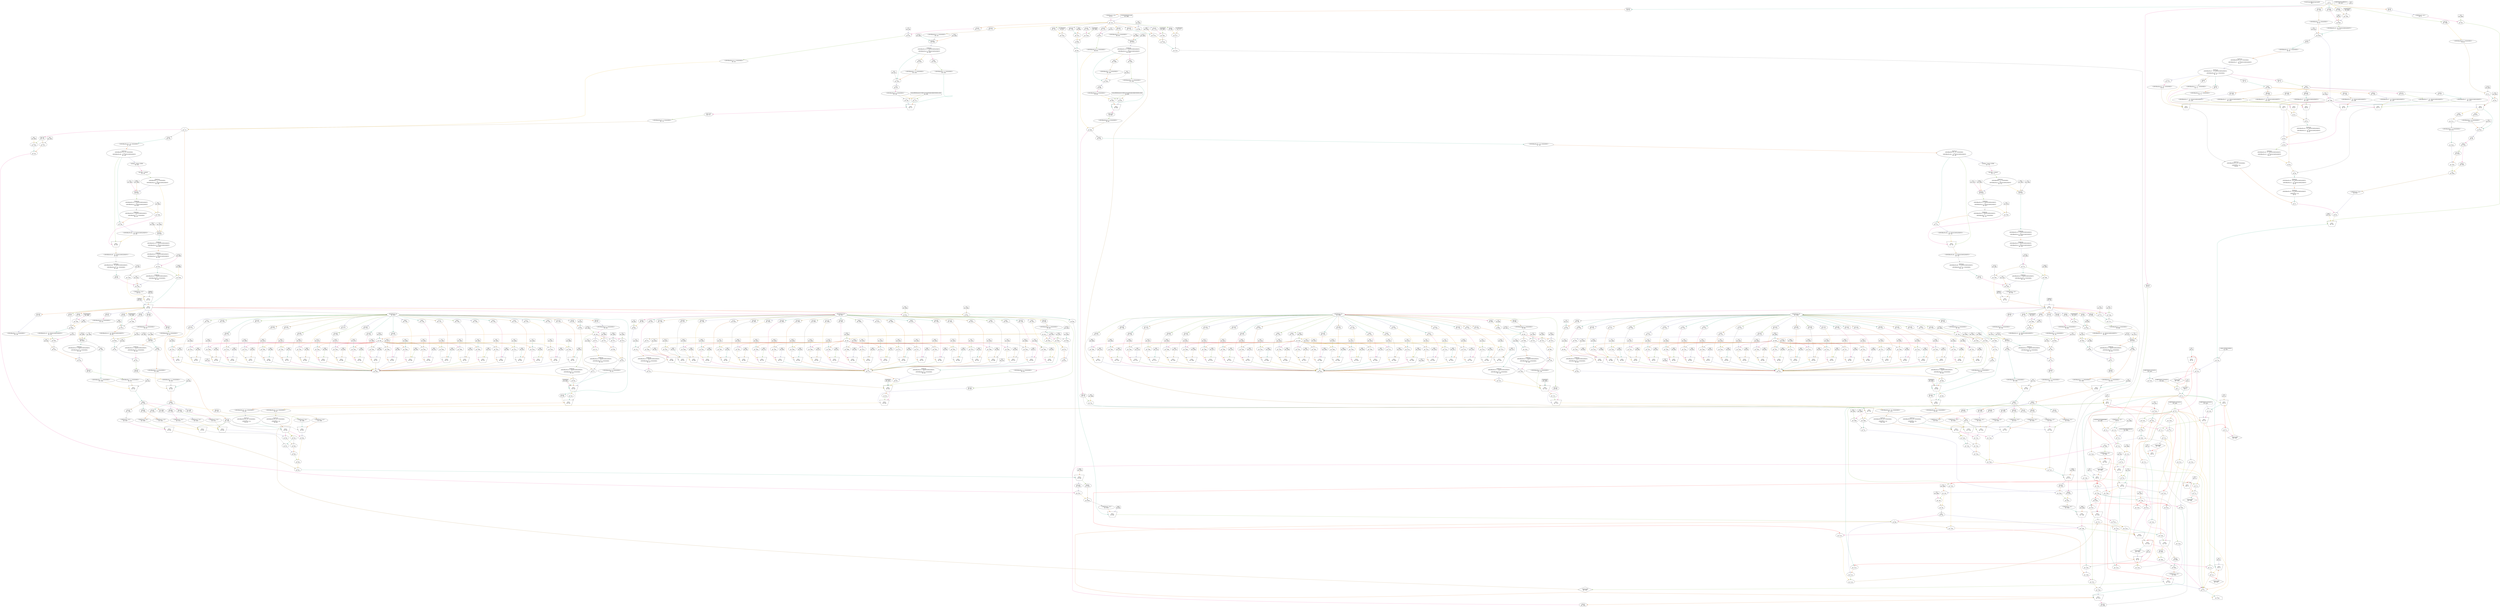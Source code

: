digraph loopKernel_optimised{
	NodeEvalStreamOffset1 [label="EvalStreamOffset(loopLength)\nID: 1"];
	NodeConstantRawBits25 [shape=box, label="0.0\nID: 25"];
	NodeMux26 [shape=invtrapezium, height=0.5, label="MUX\nID: 26"];
	NodeConstantRawBits2007 [shape=box, label="-2.89217678073328E-5\nID: 2007"];
	NodeInput29 [shape=invhouse, label="y\nID: 29"];
	NodeSlice30 [label="[31:0]\nID: 30"];
	NodeReinterpret31 [label="<{HWFloat:8, 24}>\nID: 31"];
	NodeConstantRawBits2006 [shape=box, label="0.0\nID: 2006"];
	NodeGte100 [label=">=\nID: 100"];
	NodeConstantRawBits101 [shape=box, label="NaN\nID: 101"];
	NodeConstantRawBits2077 [shape=box, label="0.0\nID: 2077"];
	NodeConstantRawBits2076 [shape=box, label="0.0\nID: 2076"];
	NodeConstantRawBits40 [shape=box, label="0x0\nID: 40"];
	NodeSlice1364 [label="[30:0]\nID: 1364"];
	NodeConstantRawBits2005 [shape=box, label="0x00000000\nID: 2005"];
	NodeNeqInlined1365 [label="!=\nID: 1365"];
	NodeSlice1366 [label="[22:0]\nID: 1366"];
	NodeCat1367 [label="@\nID: 1367"];
	NodeReinterpret43 [label="<{HWOffsetFix:25, -23, TWOSCOMPLEMENT}>\nID: 43"];
	NodeSlice1363 [label="[31:31]\nID: 1363"];
	NodeReinterpret45 [label="<{HWOffsetFix:1, 0, UNSIGNED}>\nID: 45"];
	NodeCondAddSub2029 [label="+/-\nID: 2029"];
	NodeConstantRawBits2004 [shape=box, label="1.5\nID: 2004"];
	NodeGtInlined1368 [label=">\nID: 1368"];
	NodeSlice1369 [label="[30:23]\nID: 1369"];
	NodeReinterpret49 [label="<{HWOffsetFix:8, 0, UNSIGNED}>\nID: 49"];
	NodeConstantRawBits2003 [shape=box, label="127.0\nID: 2003"];
	NodeSub51 [label="-\nID: 51"];
	NodeConstantRawBits2002 [shape=box, label="1.0\nID: 2002"];
	NodeAdd59 [label="+\nID: 59"];
	NodeMux60 [shape=invtrapezium, height=0.5, label="MUX\nID: 60"];
	NodeSlice1373 [label="[8:8]\nID: 1373"];
	NodeReinterpret1374 [label="<{HWOffsetFix:1, 0, UNSIGNED}>\nID: 1374"];
	NodeCondAddSub2031 [label="+/-\nID: 2031"];
	NodeSlice65 [label="[7:0]\nID: 65"];
	NodeROM1294 [label="ROM\nID: 1294"];
	NodeSlice2033 [label="[31:31]\nID: 2033"];
	NodeSlice1370 [label="[8:8]\nID: 1370"];
	NodeNot1371 [label="~\nID: 1371"];
	NodeReinterpret1372 [label="<{HWOffsetFix:1, 0, UNSIGNED}>\nID: 1372"];
	NodeNot2034 [label="~\nID: 2034"];
	NodeXor2035 [label="^\nID: 2035"];
	NodeSlice2032 [label="[30:0]\nID: 2032"];
	NodeCat2036 [label="@\nID: 2036"];
	NodeReinterpret2037 [label="<{HWFloat:8, 24}>\nID: 2037"];
	NodeSlice54 [label="[22:0]\nID: 54"];
	NodeReinterpret56 [label="<{HWOffsetFix:23, -23, UNSIGNED}>\nID: 56"];
	NodeCast57 [label="NodeCast
{HWOffsetFix:23, -23, UNSIGNED} 
->
 {HWOffsetFix:27, -23, TWOSCOMPLEMENT}\nID: 57"];
	NodeCast70 [label="NodeCast
{HWOffsetFix:27, -23, TWOSCOMPLEMENT} 
->
 {HWOffsetFix:25, -24, UNSIGNED}\nID: 70"];
	NodeSlice73 [label="[23:17]\nID: 73"];
	NodeROM1276 [label="ROM\nID: 1276"];
	NodeSlice1283 [label="[107:81]\nID: 1283"];
	NodeReinterpret1284 [label="<{HWOffsetFix:27, -23, TWOSCOMPLEMENT}>\nID: 1284"];
	NodeSlice76 [label="[23:17]\nID: 76"];
	NodeROM1285 [label="ROM\nID: 1285"];
	NodeSlice1292 [label="[107:81]\nID: 1292"];
	NodeReinterpret1293 [label="<{HWOffsetFix:27, -23, TWOSCOMPLEMENT}>\nID: 1293"];
	NodeMux81 [shape=invtrapezium, height=0.5, label="MUX\nID: 81"];
	NodeSlice71 [label="[16:0]\nID: 71"];
	NodeReinterpret72 [label="<{HWOffsetFix:17, -17, UNSIGNED}>\nID: 72"];
	NodeSlice74 [label="[16:0]\nID: 74"];
	NodeReinterpret75 [label="<{HWOffsetFix:17, -17, UNSIGNED}>\nID: 75"];
	NodeMux77 [shape=invtrapezium, height=0.5, label="MUX\nID: 77"];
	NodeMul82 [label="*\nID: 82"];
	NodeSlice1281 [label="[80:54]\nID: 1281"];
	NodeReinterpret1282 [label="<{HWOffsetFix:27, -23, TWOSCOMPLEMENT}>\nID: 1282"];
	NodeSlice1290 [label="[80:54]\nID: 1290"];
	NodeReinterpret1291 [label="<{HWOffsetFix:27, -23, TWOSCOMPLEMENT}>\nID: 1291"];
	NodeMux80 [shape=invtrapezium, height=0.5, label="MUX\nID: 80"];
	NodeAdd83 [label="+\nID: 83"];
	NodeCast84 [label="NodeCast
{HWOffsetFix:45, -40, TWOSCOMPLEMENT} 
->
 {HWOffsetFix:25, -20, TWOSCOMPLEMENT}\nID: 84"];
	NodeMul85 [label="*\nID: 85"];
	NodeSlice1279 [label="[53:27]\nID: 1279"];
	NodeReinterpret1280 [label="<{HWOffsetFix:27, -23, TWOSCOMPLEMENT}>\nID: 1280"];
	NodeSlice1288 [label="[53:27]\nID: 1288"];
	NodeReinterpret1289 [label="<{HWOffsetFix:27, -23, TWOSCOMPLEMENT}>\nID: 1289"];
	NodeMux79 [shape=invtrapezium, height=0.5, label="MUX\nID: 79"];
	NodeAdd86 [label="+\nID: 86"];
	NodeCast87 [label="NodeCast
{HWOffsetFix:43, -37, TWOSCOMPLEMENT} 
->
 {HWOffsetFix:25, -19, TWOSCOMPLEMENT}\nID: 87"];
	NodeMul88 [label="*\nID: 88"];
	NodeSlice1277 [label="[26:0]\nID: 1277"];
	NodeReinterpret1278 [label="<{HWOffsetFix:27, -23, TWOSCOMPLEMENT}>\nID: 1278"];
	NodeSlice1286 [label="[26:0]\nID: 1286"];
	NodeReinterpret1287 [label="<{HWOffsetFix:27, -23, TWOSCOMPLEMENT}>\nID: 1287"];
	NodeMux78 [shape=invtrapezium, height=0.5, label="MUX\nID: 78"];
	NodeAdd89 [label="+\nID: 89"];
	NodeCast90 [label="NodeCast
{HWOffsetFix:42, -36, TWOSCOMPLEMENT} 
->
 {HWOffsetFix:25, -19, TWOSCOMPLEMENT}\nID: 90"];
	NodeCast91 [label="NodeCast
{HWOffsetFix:25, -19, TWOSCOMPLEMENT} 
->
 {HWFloat:8, 24}\nID: 91"];
	NodeShift1375 [label=">> 1\nID: 1375"];
	NodeReinterpret94 [label="<{HWOffsetFix:25, -24, UNSIGNED}>\nID: 94"];
	NodeMux95 [shape=invtrapezium, height=0.5, label="MUX\nID: 95"];
	NodeCast96 [label="NodeCast
{HWOffsetFix:25, -24, UNSIGNED} 
->
 {HWFloat:8, 24}\nID: 96"];
	NodeMul97 [label="*\nID: 97"];
	NodeAdd98 [label="+\nID: 98"];
	NodeMux102 [shape=invtrapezium, height=0.5, label="MUX\nID: 102"];
	NodeMul104 [label="*\nID: 104"];
	NodeAdd105 [label="+\nID: 105"];
	NodeStreamOffset1253 [shape=diamond, label="-loopLength\nID: 1253"];
	NodeConstantRawBits2001 [shape=box, label="9.688792051747441E-4\nID: 2001"];
	NodeGt9 [label=">\nID: 9"];
	NodeConstantRawBits3 [shape=box, label="1.0\nID: 3"];
	NodePulse4 [label="pulse(90)\nID: 4"];
	NodeOr10 [label="|\nID: 10"];
	NodeConstantRawBits11 [shape=box, label="0.0\nID: 11"];
	NodeMux12 [shape=invtrapezium, height=0.5, label="MUX\nID: 12"];
	NodeConstantRawBits2000 [shape=box, label="9.688792051747441E-4\nID: 2000"];
	NodeGt107 [label=">\nID: 107"];
	NodeNot1240 [label="~\nID: 1240"];
	NodeNot1201 [label="~\nID: 1201"];
	NodeMul1191 [label="*\nID: 1191"];
	NodeNot1242 [label="~\nID: 1242"];
	NodeNot1211 [label="~\nID: 1211"];
	NodeAnd1212 [label="&\nID: 1212"];
	NodeConstantRawBits1999 [shape=box, label="1.0\nID: 1999"];
	NodeConstantRawBits129 [shape=box, label="-1.0\nID: 129"];
	NodeConstantRawBits130 [shape=box, label="1.0\nID: 130"];
	NodeConstantRawBits1998 [shape=box, label="1.0\nID: 1998"];
	NodeConstantRawBits1997 [shape=box, label="0.0026470378506928682\nID: 1997"];
	NodeSlice32 [label="[63:32]\nID: 32"];
	NodeReinterpret33 [label="<{HWFloat:8, 24}>\nID: 33"];
	NodeMul121 [label="*\nID: 121"];
	NodeConstantRawBits1996 [shape=box, label="1.0\nID: 1996"];
	NodeSub123 [label="-\nID: 123"];
	NodeConstantRawBits1995 [shape=box, label="0.0013235189253464341\nID: 1995"];
	NodeAdd125 [label="+\nID: 125"];
	NodeDiv126 [label="/\nID: 126"];
	NodeSub128 [label="-\nID: 128"];
	NodeGt131 [label=">\nID: 131"];
	NodeMux132 [shape=invtrapezium, height=0.5, label="MUX\nID: 132"];
	NodeGt133 [label=">\nID: 133"];
	NodeMux134 [shape=invtrapezium, height=0.5, label="MUX\nID: 134"];
	NodeSub136 [label="-\nID: 136"];
	NodeConstantRawBits1994 [shape=box, label="2.0\nID: 1994"];
	NodeSub138 [label="-\nID: 138"];
	NodeMul139 [label="*\nID: 139"];
	NodeSqrt140 [label="sqrt\nID: 140"];
	NodeConstantRawBits1993 [shape=box, label="6.2831854820251465\nID: 1993"];
	NodeSlice34 [label="[95:64]\nID: 34"];
	NodeReinterpret35 [label="<{HWFloat:8, 24}>\nID: 35"];
	NodeMul143 [label="*\nID: 143"];
	NodeSlice668 [label="[30:0]\nID: 668"];
	NodeConstantRawBits1177 [shape=box, label="0x7f800000\nID: 1177"];
	NodeEqInlined1377 [label="==\nID: 1377"];
	NodeSlice1718 [label="[30:23]\nID: 1718"];
	NodeConstantRawBits1182 [shape=box, label="0xff\nID: 1182"];
	NodeEqInlined1379 [label="==\nID: 1379"];
	NodeSlice1719 [label="[22:0]\nID: 1719"];
	NodeConstantRawBits1992 [shape=box, label="0x000000\nID: 1992"];
	NodeNeqInlined1381 [label="!=\nID: 1381"];
	NodeAnd1186 [label="&\nID: 1186"];
	NodeOr1187 [label="|\nID: 1187"];
	NodeConstantRawBits672 [shape=box, label="1.0\nID: 672"];
	NodeSlice1720 [label="[22:0]\nID: 1720"];
	NodeCat673 [label="@\nID: 673"];
	NodeReinterpret676 [label="<{HWOffsetFix:24, 0, UNSIGNED}>\nID: 676"];
	NodeSlice1721 [label="[30:23]\nID: 1721"];
	NodeReinterpret678 [label="<{HWOffsetFix:8, 0, UNSIGNED}>\nID: 678"];
	NodeConstantRawBits1990 [shape=box, label="127.0\nID: 1990"];
	NodeConstantRawBits1989 [shape=box, label="24.0\nID: 1989"];
	NodeTriArith2012 [label="TriArith --\nID: 2012"];
	NodeCast2013 [label="NodeCast
{HWOffsetFix:10, 0, TWOSCOMPLEMENT} 
->
 {HWOffsetFix:9, 0, TWOSCOMPLEMENT}\nID: 2013"];
	NodeSlice1384 [label="[8:8]\nID: 1384"];
	NodeReinterpret1385 [label="<{HWOffsetFix:1, 0, UNSIGNED}>\nID: 1385"];
	NodeConstantRawBits683 [shape=box, label="0x0a2f9836e4e441529fc2757d1f534ddc0db6295993c4390\nID: 683"];
	NodeConstantRawBits2075 [shape=box, label="0.0\nID: 2075"];
	NodeSlice1386 [label="[8:8]\nID: 1386"];
	NodeReinterpret1387 [label="<{HWOffsetFix:1, 0, UNSIGNED}>\nID: 1387"];
	NodeCondAddSub2039 [label="+/-\nID: 2039"];
	NodeSlice690 [label="[7:0]\nID: 690"];
	NodeReinterpret691 [label="<{HWOffsetFix:8, 0, UNSIGNED}>\nID: 691"];
	NodeShift693 [label="<<\nID: 693"];
	NodeShift692 [label=">>\nID: 692"];
	NodeMux694 [shape=invtrapezium, height=0.5, label="MUX\nID: 694"];
	NodeSlice695 [label="[184:104]\nID: 695"];
	NodeReinterpret697 [label="<{HWOffsetFix:81, 0, UNSIGNED}>\nID: 697"];
	NodeMul698 [label="*\nID: 698"];
	NodeSlice705 [label="[78:0]\nID: 705"];
	NodeReinterpret706 [label="<{HWOffsetFix:79, -79, UNSIGNED}>\nID: 706"];
	NodeCast709 [label="NodeCast
{HWOffsetFix:79, -79, UNSIGNED} 
->
 {HWOffsetFix:80, -79, TWOSCOMPLEMENT}\nID: 709"];
	NodeLeading1Detect710 [label="Leading 1 Detect (MSB)\nID: 710"];
	NodeOneHotDecode711 [label="One-Hot -> binary\nID: 711"];
	NodeCast712 [label="NodeCast
{HWOffsetFix:7, 0, UNSIGNED} 
->
 {HWOffsetFix:8, 0, TWOSCOMPLEMENT}\nID: 712"];
	NodeConstantRawBits1985 [shape=box, label="79.0\nID: 1985"];
	NodeConstantRawBits1984 [shape=box, label="1.0\nID: 1984"];
	NodeTriArith2014 [label="TriArith --\nID: 2014"];
	NodeCast2015 [label="NodeCast
{HWOffsetFix:10, 0, TWOSCOMPLEMENT} 
->
 {HWOffsetFix:8, 0, TWOSCOMPLEMENT}\nID: 2015"];
	NodeCast729 [label="NodeCast
{HWOffsetFix:8, 0, TWOSCOMPLEMENT} 
->
 {HWOffsetFix:9, 0, TWOSCOMPLEMENT}\nID: 729"];
	NodeConstantRawBits1983 [shape=box, label="127.0\nID: 1983"];
	NodeAdd731 [label="+\nID: 731"];
	NodeConstantRawBits1982 [shape=box, label="-126.0\nID: 1982"];
	NodeLtInlined1390 [label="<\nID: 1390"];
	NodeConstantRawBits1981 [shape=box, label="127.0\nID: 1981"];
	NodeGtInlined1391 [label=">\nID: 1391"];
	NodeConstantRawBits1341 [shape=box, label="0.0\nID: 1341"];
	NodeCast734 [label="NodeCast
{HWOffsetFix:9, 0, TWOSCOMPLEMENT} 
->
 {HWOffsetFix:8, 0, UNSIGNED}\nID: 734"];
	NodeConstantRawBits1980 [shape=box, label="80.0\nID: 1980"];
	NodeConstantRawBits1979 [shape=box, label="1.0\nID: 1979"];
	NodeTriArith2016 [label="TriArith --\nID: 2016"];
	NodeCast2017 [label="NodeCast
{HWOffsetFix:10, 0, TWOSCOMPLEMENT} 
->
 {HWOffsetFix:8, 0, TWOSCOMPLEMENT}\nID: 2017"];
	NodeConstantRawBits1978 [shape=box, label="0.0\nID: 1978"];
	NodeGtInlined1392 [label=">\nID: 1392"];
	NodeCast723 [label="NodeCast
{HWOffsetFix:8, 0, TWOSCOMPLEMENT} 
->
 {HWOffsetFix:7, 0, UNSIGNED}\nID: 723"];
	NodeShift724 [label="<<\nID: 724"];
	NodeReinterpret725 [label="<{HWOffsetFix:80, -79, TWOSCOMPLEMENT}>\nID: 725"];
	NodeMux726 [shape=invtrapezium, height=0.5, label="MUX\nID: 726"];
	NodeReinterpret728 [label="<{HWOffsetFix:80, -78, TWOSCOMPLEMENT}>\nID: 728"];
	NodeCast732 [label="NodeCast
{HWOffsetFix:80, -78, TWOSCOMPLEMENT} 
->
 {HWOffsetFix:24, -23, UNSIGNED}\nID: 732"];
	NodeSlice733 [label="[22:0]\nID: 733"];
	NodeCat1393 [label="@\nID: 1393"];
	NodeReinterpret738 [label="<{HWFloat:8, 24}>\nID: 738"];
	NodeConstantRawBits741 [shape=box, label="Infinity\nID: 741"];
	NodeMux742 [shape=invtrapezium, height=0.5, label="MUX\nID: 742"];
	NodeConstantRawBits745 [shape=box, label="-Infinity\nID: 745"];
	NodeMux746 [shape=invtrapezium, height=0.5, label="MUX\nID: 746"];
	NodeConstantRawBits1977 [shape=box, label="0.0\nID: 1977"];
	NodeLt1169 [label="<\nID: 1169"];
	NodeConstantRawBits1976 [shape=box, label="1.0\nID: 1976"];
	NodeGte1171 [label=">=\nID: 1171"];
	NodeOr1172 [label="|\nID: 1172"];
	NodeConstantRawBits1991 [shape=box, label="0.0\nID: 1991"];
	NodeLt666 [label="<\nID: 666"];
	NodeSlice701 [label="[80:79]\nID: 701"];
	NodeConstantRawBits1988 [shape=box, label="0x2\nID: 1988"];
	NodeXor703 [label="^\nID: 703"];
	NodeMux704 [shape=invtrapezium, height=0.5, label="MUX\nID: 704"];
	NodeSlice747 [label="[0:0]\nID: 747"];
	NodeConstantRawBits1975 [shape=box, label="7.0\nID: 1975"];
	NodeSlice767 [label="[30:23]\nID: 767"];
	NodeReinterpret768 [label="<{HWOffsetFix:8, 0, UNSIGNED}>\nID: 768"];
	NodeConstantRawBits1974 [shape=box, label="127.0\nID: 1974"];
	NodeTriArith2018 [label="TriArith +-\nID: 2018"];
	NodeSlice1394 [label="[8:8]\nID: 1394"];
	NodeReinterpret1395 [label="<{HWOffsetFix:1, 0, UNSIGNED}>\nID: 1395"];
	NodeConstantRawBits765 [shape=box, label="0.0\nID: 765"];
	NodeConstantRawBits2074 [shape=box, label="0.0\nID: 2074"];
	NodeConstantRawBits757 [shape=box, label="0x0\nID: 757"];
	NodeSlice754 [label="[30:0]\nID: 754"];
	NodeConstantRawBits1973 [shape=box, label="0x00000000\nID: 1973"];
	NodeNeqInlined1396 [label="!=\nID: 1396"];
	NodeSlice753 [label="[22:0]\nID: 753"];
	NodeCat1397 [label="@\nID: 1397"];
	NodeReinterpret760 [label="<{HWOffsetFix:25, -23, TWOSCOMPLEMENT}>\nID: 760"];
	NodeSlice761 [label="[31:31]\nID: 761"];
	NodeReinterpret762 [label="<{HWOffsetFix:1, 0, UNSIGNED}>\nID: 762"];
	NodeCondAddSub2041 [label="+/-\nID: 2041"];
	NodeCat766 [label="@\nID: 766"];
	NodeCast775 [label="NodeCast
{HWOffsetFix:9, 0, TWOSCOMPLEMENT} 
->
 {HWOffsetFix:5, 0, UNSIGNED}\nID: 775"];
	NodeShift776 [label="<<\nID: 776"];
	NodeSlice777 [label="[29:23]\nID: 777"];
	NodeReinterpret778 [label="<{HWOffsetFix:7, 0, UNSIGNED}>\nID: 778"];
	NodeConstantRawBits779 [shape=box, label="0.0\nID: 779"];
	NodeMux780 [shape=invtrapezium, height=0.5, label="MUX\nID: 780"];
	NodeROM1313 [label="ROM\nID: 1313"];
	NodeSlice1320 [label="[127:96]\nID: 1320"];
	NodeReinterpret1321 [label="<{HWFloat:8, 24}>\nID: 1321"];
	NodeConstantRawBits1972 [shape=box, label="7.0\nID: 1972"];
	NodeSlice968 [label="[30:23]\nID: 968"];
	NodeReinterpret969 [label="<{HWOffsetFix:8, 0, UNSIGNED}>\nID: 969"];
	NodeConstantRawBits1971 [shape=box, label="127.0\nID: 1971"];
	NodeTriArith2019 [label="TriArith +-\nID: 2019"];
	NodeSlice1398 [label="[8:8]\nID: 1398"];
	NodeReinterpret1399 [label="<{HWOffsetFix:1, 0, UNSIGNED}>\nID: 1399"];
	NodeConstantRawBits966 [shape=box, label="0.0\nID: 966"];
	NodeConstantRawBits2073 [shape=box, label="0.0\nID: 2073"];
	NodeConstantRawBits958 [shape=box, label="0x0\nID: 958"];
	NodeSlice955 [label="[30:0]\nID: 955"];
	NodeConstantRawBits1970 [shape=box, label="0x00000000\nID: 1970"];
	NodeNeqInlined1400 [label="!=\nID: 1400"];
	NodeSlice954 [label="[22:0]\nID: 954"];
	NodeCat1401 [label="@\nID: 1401"];
	NodeReinterpret961 [label="<{HWOffsetFix:25, -23, TWOSCOMPLEMENT}>\nID: 961"];
	NodeSlice962 [label="[31:31]\nID: 962"];
	NodeReinterpret963 [label="<{HWOffsetFix:1, 0, UNSIGNED}>\nID: 963"];
	NodeCondAddSub2043 [label="+/-\nID: 2043"];
	NodeCat967 [label="@\nID: 967"];
	NodeCast976 [label="NodeCast
{HWOffsetFix:9, 0, TWOSCOMPLEMENT} 
->
 {HWOffsetFix:5, 0, UNSIGNED}\nID: 976"];
	NodeShift977 [label="<<\nID: 977"];
	NodeSlice978 [label="[29:23]\nID: 978"];
	NodeReinterpret979 [label="<{HWOffsetFix:7, 0, UNSIGNED}>\nID: 979"];
	NodeConstantRawBits980 [shape=box, label="0.0\nID: 980"];
	NodeMux981 [shape=invtrapezium, height=0.5, label="MUX\nID: 981"];
	NodeROM1322 [label="ROM\nID: 1322"];
	NodeSlice1329 [label="[127:96]\nID: 1329"];
	NodeReinterpret1330 [label="<{HWFloat:8, 24}>\nID: 1330"];
	NodeMux1159 [shape=invtrapezium, height=0.5, label="MUX\nID: 1159"];
	NodePO2FPMult2008 [label="PO2FPMult_N7\nID: 2008"];
	NodeSlice790 [label="[31:31]\nID: 790"];
	NodeSlice783 [label="[30:23]\nID: 783"];
	NodeReinterpret784 [label="<{HWOffsetFix:8, 0, UNSIGNED}>\nID: 784"];
	NodeConstantRawBits1968 [shape=box, label="127.0\nID: 1968"];
	NodeSub786 [label="-\nID: 786"];
	NodeConstantRawBits1967 [shape=box, label="23.0\nID: 1967"];
	NodeGteInlined1402 [label=">=\nID: 1402"];
	NodeConstantRawBits1966 [shape=box, label="-24.0\nID: 1966"];
	NodeLteInlined1403 [label="<=\nID: 1403"];
	NodeOr795 [label="|\nID: 795"];
	NodeConstantRawBits1965 [shape=box, label="-1.0\nID: 1965"];
	NodeLteInlined1404 [label="<=\nID: 1404"];
	NodeCat947 [label="@\nID: 947"];
	NodeReinterpret948 [label="<{HWOffsetFix:2, 0, UNSIGNED}>\nID: 948"];
	NodeConstantRawBits1964 [shape=box, label="22.0\nID: 1964"];
	NodeConstantRawBits1963 [shape=box, label="23.0\nID: 1963"];
	NodeSub806 [label="-\nID: 806"];
	NodeLtInlined1405 [label="<\nID: 1405"];
	NodeConstantRawBits942 [shape=box, label="0x0\nID: 942"];
	NodeSlice1722 [label="[22:22]\nID: 1722"];
	NodeMux943 [shape=invtrapezium, height=0.5, label="MUX\nID: 943"];
	NodeConstantRawBits1962 [shape=box, label="21.0\nID: 1962"];
	NodeLtInlined1407 [label="<\nID: 1407"];
	NodeConstantRawBits936 [shape=box, label="0x0\nID: 936"];
	NodeSlice1723 [label="[21:21]\nID: 1723"];
	NodeMux937 [shape=invtrapezium, height=0.5, label="MUX\nID: 937"];
	NodeConstantRawBits1961 [shape=box, label="20.0\nID: 1961"];
	NodeLtInlined1409 [label="<\nID: 1409"];
	NodeConstantRawBits930 [shape=box, label="0x0\nID: 930"];
	NodeSlice1724 [label="[20:20]\nID: 1724"];
	NodeMux931 [shape=invtrapezium, height=0.5, label="MUX\nID: 931"];
	NodeConstantRawBits1960 [shape=box, label="19.0\nID: 1960"];
	NodeLtInlined1411 [label="<\nID: 1411"];
	NodeConstantRawBits924 [shape=box, label="0x0\nID: 924"];
	NodeSlice1725 [label="[19:19]\nID: 1725"];
	NodeMux925 [shape=invtrapezium, height=0.5, label="MUX\nID: 925"];
	NodeConstantRawBits1959 [shape=box, label="18.0\nID: 1959"];
	NodeLtInlined1413 [label="<\nID: 1413"];
	NodeConstantRawBits918 [shape=box, label="0x0\nID: 918"];
	NodeSlice1726 [label="[18:18]\nID: 1726"];
	NodeMux919 [shape=invtrapezium, height=0.5, label="MUX\nID: 919"];
	NodeConstantRawBits1958 [shape=box, label="17.0\nID: 1958"];
	NodeLtInlined1415 [label="<\nID: 1415"];
	NodeConstantRawBits912 [shape=box, label="0x0\nID: 912"];
	NodeSlice1727 [label="[17:17]\nID: 1727"];
	NodeMux913 [shape=invtrapezium, height=0.5, label="MUX\nID: 913"];
	NodeConstantRawBits1957 [shape=box, label="16.0\nID: 1957"];
	NodeLtInlined1417 [label="<\nID: 1417"];
	NodeConstantRawBits906 [shape=box, label="0x0\nID: 906"];
	NodeSlice1728 [label="[16:16]\nID: 1728"];
	NodeMux907 [shape=invtrapezium, height=0.5, label="MUX\nID: 907"];
	NodeConstantRawBits1956 [shape=box, label="15.0\nID: 1956"];
	NodeLtInlined1419 [label="<\nID: 1419"];
	NodeConstantRawBits900 [shape=box, label="0x0\nID: 900"];
	NodeSlice1729 [label="[15:15]\nID: 1729"];
	NodeMux901 [shape=invtrapezium, height=0.5, label="MUX\nID: 901"];
	NodeConstantRawBits1955 [shape=box, label="14.0\nID: 1955"];
	NodeLtInlined1421 [label="<\nID: 1421"];
	NodeConstantRawBits894 [shape=box, label="0x0\nID: 894"];
	NodeSlice1730 [label="[14:14]\nID: 1730"];
	NodeMux895 [shape=invtrapezium, height=0.5, label="MUX\nID: 895"];
	NodeConstantRawBits1954 [shape=box, label="13.0\nID: 1954"];
	NodeLtInlined1423 [label="<\nID: 1423"];
	NodeConstantRawBits888 [shape=box, label="0x0\nID: 888"];
	NodeSlice1731 [label="[13:13]\nID: 1731"];
	NodeMux889 [shape=invtrapezium, height=0.5, label="MUX\nID: 889"];
	NodeConstantRawBits1953 [shape=box, label="12.0\nID: 1953"];
	NodeLtInlined1425 [label="<\nID: 1425"];
	NodeConstantRawBits882 [shape=box, label="0x0\nID: 882"];
	NodeSlice1732 [label="[12:12]\nID: 1732"];
	NodeMux883 [shape=invtrapezium, height=0.5, label="MUX\nID: 883"];
	NodeConstantRawBits1952 [shape=box, label="11.0\nID: 1952"];
	NodeLtInlined1427 [label="<\nID: 1427"];
	NodeConstantRawBits876 [shape=box, label="0x0\nID: 876"];
	NodeSlice1733 [label="[11:11]\nID: 1733"];
	NodeMux877 [shape=invtrapezium, height=0.5, label="MUX\nID: 877"];
	NodeConstantRawBits1951 [shape=box, label="10.0\nID: 1951"];
	NodeLtInlined1429 [label="<\nID: 1429"];
	NodeConstantRawBits870 [shape=box, label="0x0\nID: 870"];
	NodeSlice1734 [label="[10:10]\nID: 1734"];
	NodeMux871 [shape=invtrapezium, height=0.5, label="MUX\nID: 871"];
	NodeConstantRawBits1950 [shape=box, label="9.0\nID: 1950"];
	NodeLtInlined1431 [label="<\nID: 1431"];
	NodeConstantRawBits864 [shape=box, label="0x0\nID: 864"];
	NodeSlice1735 [label="[9:9]\nID: 1735"];
	NodeMux865 [shape=invtrapezium, height=0.5, label="MUX\nID: 865"];
	NodeConstantRawBits1949 [shape=box, label="8.0\nID: 1949"];
	NodeLtInlined1433 [label="<\nID: 1433"];
	NodeConstantRawBits858 [shape=box, label="0x0\nID: 858"];
	NodeSlice1736 [label="[8:8]\nID: 1736"];
	NodeMux859 [shape=invtrapezium, height=0.5, label="MUX\nID: 859"];
	NodeConstantRawBits1948 [shape=box, label="7.0\nID: 1948"];
	NodeLtInlined1435 [label="<\nID: 1435"];
	NodeConstantRawBits852 [shape=box, label="0x0\nID: 852"];
	NodeSlice1737 [label="[7:7]\nID: 1737"];
	NodeMux853 [shape=invtrapezium, height=0.5, label="MUX\nID: 853"];
	NodeConstantRawBits1947 [shape=box, label="6.0\nID: 1947"];
	NodeLtInlined1437 [label="<\nID: 1437"];
	NodeConstantRawBits846 [shape=box, label="0x0\nID: 846"];
	NodeSlice1738 [label="[6:6]\nID: 1738"];
	NodeMux847 [shape=invtrapezium, height=0.5, label="MUX\nID: 847"];
	NodeConstantRawBits1946 [shape=box, label="5.0\nID: 1946"];
	NodeLtInlined1439 [label="<\nID: 1439"];
	NodeConstantRawBits840 [shape=box, label="0x0\nID: 840"];
	NodeSlice1739 [label="[5:5]\nID: 1739"];
	NodeMux841 [shape=invtrapezium, height=0.5, label="MUX\nID: 841"];
	NodeConstantRawBits1945 [shape=box, label="4.0\nID: 1945"];
	NodeLtInlined1441 [label="<\nID: 1441"];
	NodeConstantRawBits834 [shape=box, label="0x0\nID: 834"];
	NodeSlice1740 [label="[4:4]\nID: 1740"];
	NodeMux835 [shape=invtrapezium, height=0.5, label="MUX\nID: 835"];
	NodeConstantRawBits1944 [shape=box, label="3.0\nID: 1944"];
	NodeLtInlined1443 [label="<\nID: 1443"];
	NodeConstantRawBits828 [shape=box, label="0x0\nID: 828"];
	NodeSlice1741 [label="[3:3]\nID: 1741"];
	NodeMux829 [shape=invtrapezium, height=0.5, label="MUX\nID: 829"];
	NodeConstantRawBits1943 [shape=box, label="2.0\nID: 1943"];
	NodeLtInlined1445 [label="<\nID: 1445"];
	NodeConstantRawBits822 [shape=box, label="0x0\nID: 822"];
	NodeSlice1742 [label="[2:2]\nID: 1742"];
	NodeMux823 [shape=invtrapezium, height=0.5, label="MUX\nID: 823"];
	NodeConstantRawBits1942 [shape=box, label="1.0\nID: 1942"];
	NodeLtInlined1447 [label="<\nID: 1447"];
	NodeConstantRawBits816 [shape=box, label="0x0\nID: 816"];
	NodeSlice1743 [label="[1:1]\nID: 1743"];
	NodeMux817 [shape=invtrapezium, height=0.5, label="MUX\nID: 817"];
	NodeConstantRawBits1941 [shape=box, label="0.0\nID: 1941"];
	NodeLtInlined1449 [label="<\nID: 1449"];
	NodeConstantRawBits810 [shape=box, label="0x0\nID: 810"];
	NodeSlice1744 [label="[0:0]\nID: 1744"];
	NodeMux811 [shape=invtrapezium, height=0.5, label="MUX\nID: 811"];
	NodeConstantRawBits804 [shape=box, label="0.0\nID: 804"];
	NodeCat1472 [label="@\nID: 1472"];
	NodeCast945 [label="NodeCast
{HWOffsetFix:9, 0, TWOSCOMPLEMENT} 
->
 {HWOffsetFix:5, 0, UNSIGNED}\nID: 945"];
	NodeShift946 [label="<<\nID: 946"];
	NodeConstantRawBits787 [shape=box, label="1.0\nID: 787"];
	NodeSlice788 [label="[22:0]\nID: 788"];
	NodeCat789 [label="@\nID: 789"];
	NodeNeg799 [label="(-)\nID: 799"];
	NodeConstantRawBits1940 [shape=box, label="1.0\nID: 1940"];
	NodeSub801 [label="-\nID: 801"];
	NodeCast802 [label="NodeCast
{HWOffsetFix:9, 0, TWOSCOMPLEMENT} 
->
 {HWOffsetFix:5, 0, UNSIGNED}\nID: 802"];
	NodeShift803 [label=">>\nID: 803"];
	NodeConstantRawBits1939 [shape=box, label="0x000000\nID: 1939"];
	NodeMux949 [shape=invtrapezium, height=0.5, label="MUX\nID: 949"];
	NodeNot950 [label="~\nID: 950"];
	NodeMux951 [shape=invtrapezium, height=0.5, label="MUX\nID: 951"];
	NodeReinterpret952 [label="<{HWOffsetFix:24, -24, UNSIGNED}>\nID: 952"];
	NodeCast953 [label="NodeCast
{HWOffsetFix:24, -24, UNSIGNED} 
->
 {HWFloat:8, 24}\nID: 953"];
	NodePO2FPMult2009 [label="PO2FPMult_N7\nID: 2009"];
	NodeSlice991 [label="[31:31]\nID: 991"];
	NodeSlice984 [label="[30:23]\nID: 984"];
	NodeReinterpret985 [label="<{HWOffsetFix:8, 0, UNSIGNED}>\nID: 985"];
	NodeConstantRawBits1937 [shape=box, label="127.0\nID: 1937"];
	NodeSub987 [label="-\nID: 987"];
	NodeConstantRawBits1936 [shape=box, label="23.0\nID: 1936"];
	NodeGteInlined1473 [label=">=\nID: 1473"];
	NodeConstantRawBits1935 [shape=box, label="-24.0\nID: 1935"];
	NodeLteInlined1474 [label="<=\nID: 1474"];
	NodeOr996 [label="|\nID: 996"];
	NodeConstantRawBits1934 [shape=box, label="-1.0\nID: 1934"];
	NodeLteInlined1475 [label="<=\nID: 1475"];
	NodeCat1148 [label="@\nID: 1148"];
	NodeReinterpret1149 [label="<{HWOffsetFix:2, 0, UNSIGNED}>\nID: 1149"];
	NodeConstantRawBits1933 [shape=box, label="22.0\nID: 1933"];
	NodeConstantRawBits1932 [shape=box, label="23.0\nID: 1932"];
	NodeSub1007 [label="-\nID: 1007"];
	NodeLtInlined1476 [label="<\nID: 1476"];
	NodeConstantRawBits1143 [shape=box, label="0x0\nID: 1143"];
	NodeSlice1745 [label="[22:22]\nID: 1745"];
	NodeMux1144 [shape=invtrapezium, height=0.5, label="MUX\nID: 1144"];
	NodeConstantRawBits1931 [shape=box, label="21.0\nID: 1931"];
	NodeLtInlined1478 [label="<\nID: 1478"];
	NodeConstantRawBits1137 [shape=box, label="0x0\nID: 1137"];
	NodeSlice1746 [label="[21:21]\nID: 1746"];
	NodeMux1138 [shape=invtrapezium, height=0.5, label="MUX\nID: 1138"];
	NodeConstantRawBits1930 [shape=box, label="20.0\nID: 1930"];
	NodeLtInlined1480 [label="<\nID: 1480"];
	NodeConstantRawBits1131 [shape=box, label="0x0\nID: 1131"];
	NodeSlice1747 [label="[20:20]\nID: 1747"];
	NodeMux1132 [shape=invtrapezium, height=0.5, label="MUX\nID: 1132"];
	NodeConstantRawBits1929 [shape=box, label="19.0\nID: 1929"];
	NodeLtInlined1482 [label="<\nID: 1482"];
	NodeConstantRawBits1125 [shape=box, label="0x0\nID: 1125"];
	NodeSlice1748 [label="[19:19]\nID: 1748"];
	NodeMux1126 [shape=invtrapezium, height=0.5, label="MUX\nID: 1126"];
	NodeConstantRawBits1928 [shape=box, label="18.0\nID: 1928"];
	NodeLtInlined1484 [label="<\nID: 1484"];
	NodeConstantRawBits1119 [shape=box, label="0x0\nID: 1119"];
	NodeSlice1749 [label="[18:18]\nID: 1749"];
	NodeMux1120 [shape=invtrapezium, height=0.5, label="MUX\nID: 1120"];
	NodeConstantRawBits1927 [shape=box, label="17.0\nID: 1927"];
	NodeLtInlined1486 [label="<\nID: 1486"];
	NodeConstantRawBits1113 [shape=box, label="0x0\nID: 1113"];
	NodeSlice1750 [label="[17:17]\nID: 1750"];
	NodeMux1114 [shape=invtrapezium, height=0.5, label="MUX\nID: 1114"];
	NodeConstantRawBits1926 [shape=box, label="16.0\nID: 1926"];
	NodeLtInlined1488 [label="<\nID: 1488"];
	NodeConstantRawBits1107 [shape=box, label="0x0\nID: 1107"];
	NodeSlice1751 [label="[16:16]\nID: 1751"];
	NodeMux1108 [shape=invtrapezium, height=0.5, label="MUX\nID: 1108"];
	NodeConstantRawBits1925 [shape=box, label="15.0\nID: 1925"];
	NodeLtInlined1490 [label="<\nID: 1490"];
	NodeConstantRawBits1101 [shape=box, label="0x0\nID: 1101"];
	NodeSlice1752 [label="[15:15]\nID: 1752"];
	NodeMux1102 [shape=invtrapezium, height=0.5, label="MUX\nID: 1102"];
	NodeConstantRawBits1924 [shape=box, label="14.0\nID: 1924"];
	NodeLtInlined1492 [label="<\nID: 1492"];
	NodeConstantRawBits1095 [shape=box, label="0x0\nID: 1095"];
	NodeSlice1753 [label="[14:14]\nID: 1753"];
	NodeMux1096 [shape=invtrapezium, height=0.5, label="MUX\nID: 1096"];
	NodeConstantRawBits1923 [shape=box, label="13.0\nID: 1923"];
	NodeLtInlined1494 [label="<\nID: 1494"];
	NodeConstantRawBits1089 [shape=box, label="0x0\nID: 1089"];
	NodeSlice1754 [label="[13:13]\nID: 1754"];
	NodeMux1090 [shape=invtrapezium, height=0.5, label="MUX\nID: 1090"];
	NodeConstantRawBits1922 [shape=box, label="12.0\nID: 1922"];
	NodeLtInlined1496 [label="<\nID: 1496"];
	NodeConstantRawBits1083 [shape=box, label="0x0\nID: 1083"];
	NodeSlice1755 [label="[12:12]\nID: 1755"];
	NodeMux1084 [shape=invtrapezium, height=0.5, label="MUX\nID: 1084"];
	NodeConstantRawBits1921 [shape=box, label="11.0\nID: 1921"];
	NodeLtInlined1498 [label="<\nID: 1498"];
	NodeConstantRawBits1077 [shape=box, label="0x0\nID: 1077"];
	NodeSlice1756 [label="[11:11]\nID: 1756"];
	NodeMux1078 [shape=invtrapezium, height=0.5, label="MUX\nID: 1078"];
	NodeConstantRawBits1920 [shape=box, label="10.0\nID: 1920"];
	NodeLtInlined1500 [label="<\nID: 1500"];
	NodeConstantRawBits1071 [shape=box, label="0x0\nID: 1071"];
	NodeSlice1757 [label="[10:10]\nID: 1757"];
	NodeMux1072 [shape=invtrapezium, height=0.5, label="MUX\nID: 1072"];
	NodeConstantRawBits1919 [shape=box, label="9.0\nID: 1919"];
	NodeLtInlined1502 [label="<\nID: 1502"];
	NodeConstantRawBits1065 [shape=box, label="0x0\nID: 1065"];
	NodeSlice1758 [label="[9:9]\nID: 1758"];
	NodeMux1066 [shape=invtrapezium, height=0.5, label="MUX\nID: 1066"];
	NodeConstantRawBits1918 [shape=box, label="8.0\nID: 1918"];
	NodeLtInlined1504 [label="<\nID: 1504"];
	NodeConstantRawBits1059 [shape=box, label="0x0\nID: 1059"];
	NodeSlice1759 [label="[8:8]\nID: 1759"];
	NodeMux1060 [shape=invtrapezium, height=0.5, label="MUX\nID: 1060"];
	NodeConstantRawBits1917 [shape=box, label="7.0\nID: 1917"];
	NodeLtInlined1506 [label="<\nID: 1506"];
	NodeConstantRawBits1053 [shape=box, label="0x0\nID: 1053"];
	NodeSlice1760 [label="[7:7]\nID: 1760"];
	NodeMux1054 [shape=invtrapezium, height=0.5, label="MUX\nID: 1054"];
	NodeConstantRawBits1916 [shape=box, label="6.0\nID: 1916"];
	NodeLtInlined1508 [label="<\nID: 1508"];
	NodeConstantRawBits1047 [shape=box, label="0x0\nID: 1047"];
	NodeSlice1761 [label="[6:6]\nID: 1761"];
	NodeMux1048 [shape=invtrapezium, height=0.5, label="MUX\nID: 1048"];
	NodeConstantRawBits1915 [shape=box, label="5.0\nID: 1915"];
	NodeLtInlined1510 [label="<\nID: 1510"];
	NodeConstantRawBits1041 [shape=box, label="0x0\nID: 1041"];
	NodeSlice1762 [label="[5:5]\nID: 1762"];
	NodeMux1042 [shape=invtrapezium, height=0.5, label="MUX\nID: 1042"];
	NodeConstantRawBits1914 [shape=box, label="4.0\nID: 1914"];
	NodeLtInlined1512 [label="<\nID: 1512"];
	NodeConstantRawBits1035 [shape=box, label="0x0\nID: 1035"];
	NodeSlice1763 [label="[4:4]\nID: 1763"];
	NodeMux1036 [shape=invtrapezium, height=0.5, label="MUX\nID: 1036"];
	NodeConstantRawBits1913 [shape=box, label="3.0\nID: 1913"];
	NodeLtInlined1514 [label="<\nID: 1514"];
	NodeConstantRawBits1029 [shape=box, label="0x0\nID: 1029"];
	NodeSlice1764 [label="[3:3]\nID: 1764"];
	NodeMux1030 [shape=invtrapezium, height=0.5, label="MUX\nID: 1030"];
	NodeConstantRawBits1912 [shape=box, label="2.0\nID: 1912"];
	NodeLtInlined1516 [label="<\nID: 1516"];
	NodeConstantRawBits1023 [shape=box, label="0x0\nID: 1023"];
	NodeSlice1765 [label="[2:2]\nID: 1765"];
	NodeMux1024 [shape=invtrapezium, height=0.5, label="MUX\nID: 1024"];
	NodeConstantRawBits1911 [shape=box, label="1.0\nID: 1911"];
	NodeLtInlined1518 [label="<\nID: 1518"];
	NodeConstantRawBits1017 [shape=box, label="0x0\nID: 1017"];
	NodeSlice1766 [label="[1:1]\nID: 1766"];
	NodeMux1018 [shape=invtrapezium, height=0.5, label="MUX\nID: 1018"];
	NodeConstantRawBits1910 [shape=box, label="0.0\nID: 1910"];
	NodeLtInlined1520 [label="<\nID: 1520"];
	NodeConstantRawBits1011 [shape=box, label="0x0\nID: 1011"];
	NodeSlice1767 [label="[0:0]\nID: 1767"];
	NodeMux1012 [shape=invtrapezium, height=0.5, label="MUX\nID: 1012"];
	NodeConstantRawBits1005 [shape=box, label="0.0\nID: 1005"];
	NodeCat1543 [label="@\nID: 1543"];
	NodeCast1146 [label="NodeCast
{HWOffsetFix:9, 0, TWOSCOMPLEMENT} 
->
 {HWOffsetFix:5, 0, UNSIGNED}\nID: 1146"];
	NodeShift1147 [label="<<\nID: 1147"];
	NodeConstantRawBits988 [shape=box, label="1.0\nID: 988"];
	NodeSlice989 [label="[22:0]\nID: 989"];
	NodeCat990 [label="@\nID: 990"];
	NodeNeg1000 [label="(-)\nID: 1000"];
	NodeConstantRawBits1909 [shape=box, label="1.0\nID: 1909"];
	NodeSub1002 [label="-\nID: 1002"];
	NodeCast1003 [label="NodeCast
{HWOffsetFix:9, 0, TWOSCOMPLEMENT} 
->
 {HWOffsetFix:5, 0, UNSIGNED}\nID: 1003"];
	NodeShift1004 [label=">>\nID: 1004"];
	NodeConstantRawBits1908 [shape=box, label="0x000000\nID: 1908"];
	NodeMux1150 [shape=invtrapezium, height=0.5, label="MUX\nID: 1150"];
	NodeNot1151 [label="~\nID: 1151"];
	NodeMux1152 [shape=invtrapezium, height=0.5, label="MUX\nID: 1152"];
	NodeReinterpret1153 [label="<{HWOffsetFix:24, -24, UNSIGNED}>\nID: 1153"];
	NodeCast1154 [label="NodeCast
{HWOffsetFix:24, -24, UNSIGNED} 
->
 {HWFloat:8, 24}\nID: 1154"];
	NodeMux1155 [shape=invtrapezium, height=0.5, label="MUX\nID: 1155"];
	NodeMul1161 [label="*\nID: 1161"];
	NodeMul1160 [label="*\nID: 1160"];
	NodeMul1162 [label="*\nID: 1162"];
	NodeSlice1318 [label="[95:64]\nID: 1318"];
	NodeReinterpret1319 [label="<{HWFloat:8, 24}>\nID: 1319"];
	NodeSlice1327 [label="[95:64]\nID: 1327"];
	NodeReinterpret1328 [label="<{HWFloat:8, 24}>\nID: 1328"];
	NodeMux1158 [shape=invtrapezium, height=0.5, label="MUX\nID: 1158"];
	NodeMul1163 [label="*\nID: 1163"];
	NodeAdd1164 [label="+\nID: 1164"];
	NodeSlice1316 [label="[63:32]\nID: 1316"];
	NodeReinterpret1317 [label="<{HWFloat:8, 24}>\nID: 1317"];
	NodeSlice1325 [label="[63:32]\nID: 1325"];
	NodeReinterpret1326 [label="<{HWFloat:8, 24}>\nID: 1326"];
	NodeMux1157 [shape=invtrapezium, height=0.5, label="MUX\nID: 1157"];
	NodeMul1165 [label="*\nID: 1165"];
	NodeAdd1166 [label="+\nID: 1166"];
	NodeSlice1314 [label="[31:0]\nID: 1314"];
	NodeReinterpret1315 [label="<{HWFloat:8, 24}>\nID: 1315"];
	NodeSlice1323 [label="[31:0]\nID: 1323"];
	NodeReinterpret1324 [label="<{HWFloat:8, 24}>\nID: 1324"];
	NodeMux1156 [shape=invtrapezium, height=0.5, label="MUX\nID: 1156"];
	NodeAdd1167 [label="+\nID: 1167"];
	NodeConstantRawBits1907 [shape=box, label="NaN\nID: 1907"];
	NodeMux1174 [shape=invtrapezium, height=0.5, label="MUX\nID: 1174"];
	NodeSlice2045 [label="[31:31]\nID: 2045"];
	NodeConstantRawBits1987 [shape=box, label="0x2\nID: 1987"];
	NodeEqInlined1388 [label="==\nID: 1388"];
	NodeConstantRawBits1986 [shape=box, label="0x3\nID: 1986"];
	NodeEqInlined1389 [label="==\nID: 1389"];
	NodeOr752 [label="|\nID: 752"];
	NodeXor2046 [label="^\nID: 2046"];
	NodeSlice2044 [label="[30:0]\nID: 2044"];
	NodeCat2047 [label="@\nID: 2047"];
	NodeReinterpret2048 [label="<{HWFloat:8, 24}>\nID: 2048"];
	NodeConstantRawBits1188 [shape=box, label="NaN\nID: 1188"];
	NodeMux1189 [shape=invtrapezium, height=0.5, label="MUX\nID: 1189"];
	NodeMul1190 [label="*\nID: 1190"];
	NodeNot1244 [label="~\nID: 1244"];
	NodeNot1221 [label="~\nID: 1221"];
	NodeAnd1222 [label="&\nID: 1222"];
	NodeNot1196 [label="~\nID: 1196"];
	NodeAnd1197 [label="&\nID: 1197"];
	NodeSqrt1198 [label="sqrt\nID: 1198"];
	NodeMux1200 [shape=invtrapezium, height=0.5, label="MUX\nID: 1200"];
	NodeNeg1223 [label="(-)\nID: 1223"];
	NodeSlice145 [label="[30:0]\nID: 145"];
	NodeConstantRawBits651 [shape=box, label="0x7f800000\nID: 651"];
	NodeEqInlined1545 [label="==\nID: 1545"];
	NodeSlice1768 [label="[30:23]\nID: 1768"];
	NodeConstantRawBits656 [shape=box, label="0xff\nID: 656"];
	NodeEqInlined1547 [label="==\nID: 1547"];
	NodeSlice1769 [label="[22:0]\nID: 1769"];
	NodeConstantRawBits1906 [shape=box, label="0x000000\nID: 1906"];
	NodeNeqInlined1549 [label="!=\nID: 1549"];
	NodeAnd660 [label="&\nID: 660"];
	NodeOr661 [label="|\nID: 661"];
	NodeConstantRawBits149 [shape=box, label="1.0\nID: 149"];
	NodeSlice1770 [label="[22:0]\nID: 1770"];
	NodeCat150 [label="@\nID: 150"];
	NodeReinterpret153 [label="<{HWOffsetFix:24, 0, UNSIGNED}>\nID: 153"];
	NodeSlice1771 [label="[30:23]\nID: 1771"];
	NodeReinterpret155 [label="<{HWOffsetFix:8, 0, UNSIGNED}>\nID: 155"];
	NodeConstantRawBits1905 [shape=box, label="127.0\nID: 1905"];
	NodeConstantRawBits1904 [shape=box, label="24.0\nID: 1904"];
	NodeTriArith2020 [label="TriArith --\nID: 2020"];
	NodeCast2021 [label="NodeCast
{HWOffsetFix:10, 0, TWOSCOMPLEMENT} 
->
 {HWOffsetFix:9, 0, TWOSCOMPLEMENT}\nID: 2021"];
	NodeSlice1552 [label="[8:8]\nID: 1552"];
	NodeReinterpret1553 [label="<{HWOffsetFix:1, 0, UNSIGNED}>\nID: 1553"];
	NodeConstantRawBits160 [shape=box, label="0x0a2f9836e4e441529fc2757d1f534ddc0db6295993c4390\nID: 160"];
	NodeConstantRawBits2072 [shape=box, label="0.0\nID: 2072"];
	NodeSlice1554 [label="[8:8]\nID: 1554"];
	NodeReinterpret1555 [label="<{HWOffsetFix:1, 0, UNSIGNED}>\nID: 1555"];
	NodeCondAddSub2050 [label="+/-\nID: 2050"];
	NodeSlice167 [label="[7:0]\nID: 167"];
	NodeReinterpret168 [label="<{HWOffsetFix:8, 0, UNSIGNED}>\nID: 168"];
	NodeShift170 [label="<<\nID: 170"];
	NodeShift169 [label=">>\nID: 169"];
	NodeMux171 [shape=invtrapezium, height=0.5, label="MUX\nID: 171"];
	NodeSlice172 [label="[184:104]\nID: 172"];
	NodeReinterpret174 [label="<{HWOffsetFix:81, 0, UNSIGNED}>\nID: 174"];
	NodeMul175 [label="*\nID: 175"];
	NodeSlice179 [label="[78:0]\nID: 179"];
	NodeReinterpret180 [label="<{HWOffsetFix:79, -79, UNSIGNED}>\nID: 180"];
	NodeCast183 [label="NodeCast
{HWOffsetFix:79, -79, UNSIGNED} 
->
 {HWOffsetFix:80, -79, TWOSCOMPLEMENT}\nID: 183"];
	NodeLeading1Detect184 [label="Leading 1 Detect (MSB)\nID: 184"];
	NodeOneHotDecode185 [label="One-Hot -> binary\nID: 185"];
	NodeCast186 [label="NodeCast
{HWOffsetFix:7, 0, UNSIGNED} 
->
 {HWOffsetFix:8, 0, TWOSCOMPLEMENT}\nID: 186"];
	NodeConstantRawBits1901 [shape=box, label="79.0\nID: 1901"];
	NodeConstantRawBits1900 [shape=box, label="1.0\nID: 1900"];
	NodeTriArith2022 [label="TriArith --\nID: 2022"];
	NodeCast2023 [label="NodeCast
{HWOffsetFix:10, 0, TWOSCOMPLEMENT} 
->
 {HWOffsetFix:8, 0, TWOSCOMPLEMENT}\nID: 2023"];
	NodeCast203 [label="NodeCast
{HWOffsetFix:8, 0, TWOSCOMPLEMENT} 
->
 {HWOffsetFix:9, 0, TWOSCOMPLEMENT}\nID: 203"];
	NodeConstantRawBits1899 [shape=box, label="127.0\nID: 1899"];
	NodeAdd205 [label="+\nID: 205"];
	NodeConstantRawBits1898 [shape=box, label="-126.0\nID: 1898"];
	NodeLtInlined1558 [label="<\nID: 1558"];
	NodeConstantRawBits1897 [shape=box, label="127.0\nID: 1897"];
	NodeGtInlined1559 [label=">\nID: 1559"];
	NodeConstantRawBits1342 [shape=box, label="0.0\nID: 1342"];
	NodeCast208 [label="NodeCast
{HWOffsetFix:9, 0, TWOSCOMPLEMENT} 
->
 {HWOffsetFix:8, 0, UNSIGNED}\nID: 208"];
	NodeConstantRawBits1896 [shape=box, label="80.0\nID: 1896"];
	NodeConstantRawBits1895 [shape=box, label="1.0\nID: 1895"];
	NodeTriArith2024 [label="TriArith --\nID: 2024"];
	NodeCast2025 [label="NodeCast
{HWOffsetFix:10, 0, TWOSCOMPLEMENT} 
->
 {HWOffsetFix:8, 0, TWOSCOMPLEMENT}\nID: 2025"];
	NodeConstantRawBits1894 [shape=box, label="0.0\nID: 1894"];
	NodeGtInlined1560 [label=">\nID: 1560"];
	NodeCast197 [label="NodeCast
{HWOffsetFix:8, 0, TWOSCOMPLEMENT} 
->
 {HWOffsetFix:7, 0, UNSIGNED}\nID: 197"];
	NodeShift198 [label="<<\nID: 198"];
	NodeReinterpret199 [label="<{HWOffsetFix:80, -79, TWOSCOMPLEMENT}>\nID: 199"];
	NodeMux200 [shape=invtrapezium, height=0.5, label="MUX\nID: 200"];
	NodeReinterpret202 [label="<{HWOffsetFix:80, -78, TWOSCOMPLEMENT}>\nID: 202"];
	NodeCast206 [label="NodeCast
{HWOffsetFix:80, -78, TWOSCOMPLEMENT} 
->
 {HWOffsetFix:24, -23, UNSIGNED}\nID: 206"];
	NodeSlice207 [label="[22:0]\nID: 207"];
	NodeCat1561 [label="@\nID: 1561"];
	NodeReinterpret212 [label="<{HWFloat:8, 24}>\nID: 212"];
	NodeConstantRawBits215 [shape=box, label="Infinity\nID: 215"];
	NodeMux216 [shape=invtrapezium, height=0.5, label="MUX\nID: 216"];
	NodeConstantRawBits219 [shape=box, label="-Infinity\nID: 219"];
	NodeMux220 [shape=invtrapezium, height=0.5, label="MUX\nID: 220"];
	NodeConstantRawBits1893 [shape=box, label="0.0\nID: 1893"];
	NodeLt643 [label="<\nID: 643"];
	NodeConstantRawBits1892 [shape=box, label="1.0\nID: 1892"];
	NodeGte645 [label=">=\nID: 645"];
	NodeOr646 [label="|\nID: 646"];
	NodeSlice1562 [label="[79:79]\nID: 1562"];
	NodeConstantRawBits1891 [shape=box, label="7.0\nID: 1891"];
	NodeSlice241 [label="[30:23]\nID: 241"];
	NodeReinterpret242 [label="<{HWOffsetFix:8, 0, UNSIGNED}>\nID: 242"];
	NodeConstantRawBits1890 [shape=box, label="127.0\nID: 1890"];
	NodeTriArith2026 [label="TriArith +-\nID: 2026"];
	NodeSlice1563 [label="[8:8]\nID: 1563"];
	NodeReinterpret1564 [label="<{HWOffsetFix:1, 0, UNSIGNED}>\nID: 1564"];
	NodeConstantRawBits239 [shape=box, label="0.0\nID: 239"];
	NodeConstantRawBits2071 [shape=box, label="0.0\nID: 2071"];
	NodeConstantRawBits231 [shape=box, label="0x0\nID: 231"];
	NodeSlice228 [label="[30:0]\nID: 228"];
	NodeConstantRawBits1889 [shape=box, label="0x00000000\nID: 1889"];
	NodeNeqInlined1565 [label="!=\nID: 1565"];
	NodeSlice227 [label="[22:0]\nID: 227"];
	NodeCat1566 [label="@\nID: 1566"];
	NodeReinterpret234 [label="<{HWOffsetFix:25, -23, TWOSCOMPLEMENT}>\nID: 234"];
	NodeSlice235 [label="[31:31]\nID: 235"];
	NodeReinterpret236 [label="<{HWOffsetFix:1, 0, UNSIGNED}>\nID: 236"];
	NodeCondAddSub2052 [label="+/-\nID: 2052"];
	NodeCat240 [label="@\nID: 240"];
	NodeCast249 [label="NodeCast
{HWOffsetFix:9, 0, TWOSCOMPLEMENT} 
->
 {HWOffsetFix:5, 0, UNSIGNED}\nID: 249"];
	NodeShift250 [label="<<\nID: 250"];
	NodeSlice251 [label="[29:23]\nID: 251"];
	NodeReinterpret252 [label="<{HWOffsetFix:7, 0, UNSIGNED}>\nID: 252"];
	NodeConstantRawBits253 [shape=box, label="0.0\nID: 253"];
	NodeMux254 [shape=invtrapezium, height=0.5, label="MUX\nID: 254"];
	NodeROM1295 [label="ROM\nID: 1295"];
	NodeSlice1302 [label="[127:96]\nID: 1302"];
	NodeReinterpret1303 [label="<{HWFloat:8, 24}>\nID: 1303"];
	NodeConstantRawBits1888 [shape=box, label="7.0\nID: 1888"];
	NodeSlice442 [label="[30:23]\nID: 442"];
	NodeReinterpret443 [label="<{HWOffsetFix:8, 0, UNSIGNED}>\nID: 443"];
	NodeConstantRawBits1887 [shape=box, label="127.0\nID: 1887"];
	NodeTriArith2027 [label="TriArith +-\nID: 2027"];
	NodeSlice1567 [label="[8:8]\nID: 1567"];
	NodeReinterpret1568 [label="<{HWOffsetFix:1, 0, UNSIGNED}>\nID: 1568"];
	NodeConstantRawBits440 [shape=box, label="0.0\nID: 440"];
	NodeConstantRawBits2070 [shape=box, label="0.0\nID: 2070"];
	NodeConstantRawBits432 [shape=box, label="0x0\nID: 432"];
	NodeSlice429 [label="[30:0]\nID: 429"];
	NodeConstantRawBits1886 [shape=box, label="0x00000000\nID: 1886"];
	NodeNeqInlined1569 [label="!=\nID: 1569"];
	NodeSlice428 [label="[22:0]\nID: 428"];
	NodeCat1570 [label="@\nID: 1570"];
	NodeReinterpret435 [label="<{HWOffsetFix:25, -23, TWOSCOMPLEMENT}>\nID: 435"];
	NodeSlice436 [label="[31:31]\nID: 436"];
	NodeReinterpret437 [label="<{HWOffsetFix:1, 0, UNSIGNED}>\nID: 437"];
	NodeCondAddSub2054 [label="+/-\nID: 2054"];
	NodeCat441 [label="@\nID: 441"];
	NodeCast450 [label="NodeCast
{HWOffsetFix:9, 0, TWOSCOMPLEMENT} 
->
 {HWOffsetFix:5, 0, UNSIGNED}\nID: 450"];
	NodeShift451 [label="<<\nID: 451"];
	NodeSlice452 [label="[29:23]\nID: 452"];
	NodeReinterpret453 [label="<{HWOffsetFix:7, 0, UNSIGNED}>\nID: 453"];
	NodeConstantRawBits454 [shape=box, label="0.0\nID: 454"];
	NodeMux455 [shape=invtrapezium, height=0.5, label="MUX\nID: 455"];
	NodeROM1304 [label="ROM\nID: 1304"];
	NodeSlice1311 [label="[127:96]\nID: 1311"];
	NodeReinterpret1312 [label="<{HWFloat:8, 24}>\nID: 1312"];
	NodeMux633 [shape=invtrapezium, height=0.5, label="MUX\nID: 633"];
	NodePO2FPMult2010 [label="PO2FPMult_N7\nID: 2010"];
	NodeSlice264 [label="[31:31]\nID: 264"];
	NodeSlice257 [label="[30:23]\nID: 257"];
	NodeReinterpret258 [label="<{HWOffsetFix:8, 0, UNSIGNED}>\nID: 258"];
	NodeConstantRawBits1884 [shape=box, label="127.0\nID: 1884"];
	NodeSub260 [label="-\nID: 260"];
	NodeConstantRawBits1883 [shape=box, label="23.0\nID: 1883"];
	NodeGteInlined1571 [label=">=\nID: 1571"];
	NodeConstantRawBits1882 [shape=box, label="-24.0\nID: 1882"];
	NodeLteInlined1572 [label="<=\nID: 1572"];
	NodeOr269 [label="|\nID: 269"];
	NodeConstantRawBits1881 [shape=box, label="-1.0\nID: 1881"];
	NodeLteInlined1573 [label="<=\nID: 1573"];
	NodeCat421 [label="@\nID: 421"];
	NodeReinterpret422 [label="<{HWOffsetFix:2, 0, UNSIGNED}>\nID: 422"];
	NodeConstantRawBits1880 [shape=box, label="22.0\nID: 1880"];
	NodeConstantRawBits1879 [shape=box, label="23.0\nID: 1879"];
	NodeSub280 [label="-\nID: 280"];
	NodeLtInlined1574 [label="<\nID: 1574"];
	NodeConstantRawBits416 [shape=box, label="0x0\nID: 416"];
	NodeSlice1772 [label="[22:22]\nID: 1772"];
	NodeMux417 [shape=invtrapezium, height=0.5, label="MUX\nID: 417"];
	NodeConstantRawBits1878 [shape=box, label="21.0\nID: 1878"];
	NodeLtInlined1576 [label="<\nID: 1576"];
	NodeConstantRawBits410 [shape=box, label="0x0\nID: 410"];
	NodeSlice1773 [label="[21:21]\nID: 1773"];
	NodeMux411 [shape=invtrapezium, height=0.5, label="MUX\nID: 411"];
	NodeConstantRawBits1877 [shape=box, label="20.0\nID: 1877"];
	NodeLtInlined1578 [label="<\nID: 1578"];
	NodeConstantRawBits404 [shape=box, label="0x0\nID: 404"];
	NodeSlice1774 [label="[20:20]\nID: 1774"];
	NodeMux405 [shape=invtrapezium, height=0.5, label="MUX\nID: 405"];
	NodeConstantRawBits1876 [shape=box, label="19.0\nID: 1876"];
	NodeLtInlined1580 [label="<\nID: 1580"];
	NodeConstantRawBits398 [shape=box, label="0x0\nID: 398"];
	NodeSlice1775 [label="[19:19]\nID: 1775"];
	NodeMux399 [shape=invtrapezium, height=0.5, label="MUX\nID: 399"];
	NodeConstantRawBits1875 [shape=box, label="18.0\nID: 1875"];
	NodeLtInlined1582 [label="<\nID: 1582"];
	NodeConstantRawBits392 [shape=box, label="0x0\nID: 392"];
	NodeSlice1776 [label="[18:18]\nID: 1776"];
	NodeMux393 [shape=invtrapezium, height=0.5, label="MUX\nID: 393"];
	NodeConstantRawBits1874 [shape=box, label="17.0\nID: 1874"];
	NodeLtInlined1584 [label="<\nID: 1584"];
	NodeConstantRawBits386 [shape=box, label="0x0\nID: 386"];
	NodeSlice1777 [label="[17:17]\nID: 1777"];
	NodeMux387 [shape=invtrapezium, height=0.5, label="MUX\nID: 387"];
	NodeConstantRawBits1873 [shape=box, label="16.0\nID: 1873"];
	NodeLtInlined1586 [label="<\nID: 1586"];
	NodeConstantRawBits380 [shape=box, label="0x0\nID: 380"];
	NodeSlice1778 [label="[16:16]\nID: 1778"];
	NodeMux381 [shape=invtrapezium, height=0.5, label="MUX\nID: 381"];
	NodeConstantRawBits1872 [shape=box, label="15.0\nID: 1872"];
	NodeLtInlined1588 [label="<\nID: 1588"];
	NodeConstantRawBits374 [shape=box, label="0x0\nID: 374"];
	NodeSlice1779 [label="[15:15]\nID: 1779"];
	NodeMux375 [shape=invtrapezium, height=0.5, label="MUX\nID: 375"];
	NodeConstantRawBits1871 [shape=box, label="14.0\nID: 1871"];
	NodeLtInlined1590 [label="<\nID: 1590"];
	NodeConstantRawBits368 [shape=box, label="0x0\nID: 368"];
	NodeSlice1780 [label="[14:14]\nID: 1780"];
	NodeMux369 [shape=invtrapezium, height=0.5, label="MUX\nID: 369"];
	NodeConstantRawBits1870 [shape=box, label="13.0\nID: 1870"];
	NodeLtInlined1592 [label="<\nID: 1592"];
	NodeConstantRawBits362 [shape=box, label="0x0\nID: 362"];
	NodeSlice1781 [label="[13:13]\nID: 1781"];
	NodeMux363 [shape=invtrapezium, height=0.5, label="MUX\nID: 363"];
	NodeConstantRawBits1869 [shape=box, label="12.0\nID: 1869"];
	NodeLtInlined1594 [label="<\nID: 1594"];
	NodeConstantRawBits356 [shape=box, label="0x0\nID: 356"];
	NodeSlice1782 [label="[12:12]\nID: 1782"];
	NodeMux357 [shape=invtrapezium, height=0.5, label="MUX\nID: 357"];
	NodeConstantRawBits1868 [shape=box, label="11.0\nID: 1868"];
	NodeLtInlined1596 [label="<\nID: 1596"];
	NodeConstantRawBits350 [shape=box, label="0x0\nID: 350"];
	NodeSlice1783 [label="[11:11]\nID: 1783"];
	NodeMux351 [shape=invtrapezium, height=0.5, label="MUX\nID: 351"];
	NodeConstantRawBits1867 [shape=box, label="10.0\nID: 1867"];
	NodeLtInlined1598 [label="<\nID: 1598"];
	NodeConstantRawBits344 [shape=box, label="0x0\nID: 344"];
	NodeSlice1784 [label="[10:10]\nID: 1784"];
	NodeMux345 [shape=invtrapezium, height=0.5, label="MUX\nID: 345"];
	NodeConstantRawBits1866 [shape=box, label="9.0\nID: 1866"];
	NodeLtInlined1600 [label="<\nID: 1600"];
	NodeConstantRawBits338 [shape=box, label="0x0\nID: 338"];
	NodeSlice1785 [label="[9:9]\nID: 1785"];
	NodeMux339 [shape=invtrapezium, height=0.5, label="MUX\nID: 339"];
	NodeConstantRawBits1865 [shape=box, label="8.0\nID: 1865"];
	NodeLtInlined1602 [label="<\nID: 1602"];
	NodeConstantRawBits332 [shape=box, label="0x0\nID: 332"];
	NodeSlice1786 [label="[8:8]\nID: 1786"];
	NodeMux333 [shape=invtrapezium, height=0.5, label="MUX\nID: 333"];
	NodeConstantRawBits1864 [shape=box, label="7.0\nID: 1864"];
	NodeLtInlined1604 [label="<\nID: 1604"];
	NodeConstantRawBits326 [shape=box, label="0x0\nID: 326"];
	NodeSlice1787 [label="[7:7]\nID: 1787"];
	NodeMux327 [shape=invtrapezium, height=0.5, label="MUX\nID: 327"];
	NodeConstantRawBits1863 [shape=box, label="6.0\nID: 1863"];
	NodeLtInlined1606 [label="<\nID: 1606"];
	NodeConstantRawBits320 [shape=box, label="0x0\nID: 320"];
	NodeSlice1788 [label="[6:6]\nID: 1788"];
	NodeMux321 [shape=invtrapezium, height=0.5, label="MUX\nID: 321"];
	NodeConstantRawBits1862 [shape=box, label="5.0\nID: 1862"];
	NodeLtInlined1608 [label="<\nID: 1608"];
	NodeConstantRawBits314 [shape=box, label="0x0\nID: 314"];
	NodeSlice1789 [label="[5:5]\nID: 1789"];
	NodeMux315 [shape=invtrapezium, height=0.5, label="MUX\nID: 315"];
	NodeConstantRawBits1861 [shape=box, label="4.0\nID: 1861"];
	NodeLtInlined1610 [label="<\nID: 1610"];
	NodeConstantRawBits308 [shape=box, label="0x0\nID: 308"];
	NodeSlice1790 [label="[4:4]\nID: 1790"];
	NodeMux309 [shape=invtrapezium, height=0.5, label="MUX\nID: 309"];
	NodeConstantRawBits1860 [shape=box, label="3.0\nID: 1860"];
	NodeLtInlined1612 [label="<\nID: 1612"];
	NodeConstantRawBits302 [shape=box, label="0x0\nID: 302"];
	NodeSlice1791 [label="[3:3]\nID: 1791"];
	NodeMux303 [shape=invtrapezium, height=0.5, label="MUX\nID: 303"];
	NodeConstantRawBits1859 [shape=box, label="2.0\nID: 1859"];
	NodeLtInlined1614 [label="<\nID: 1614"];
	NodeConstantRawBits296 [shape=box, label="0x0\nID: 296"];
	NodeSlice1792 [label="[2:2]\nID: 1792"];
	NodeMux297 [shape=invtrapezium, height=0.5, label="MUX\nID: 297"];
	NodeConstantRawBits1858 [shape=box, label="1.0\nID: 1858"];
	NodeLtInlined1616 [label="<\nID: 1616"];
	NodeConstantRawBits290 [shape=box, label="0x0\nID: 290"];
	NodeSlice1793 [label="[1:1]\nID: 1793"];
	NodeMux291 [shape=invtrapezium, height=0.5, label="MUX\nID: 291"];
	NodeConstantRawBits1857 [shape=box, label="0.0\nID: 1857"];
	NodeLtInlined1618 [label="<\nID: 1618"];
	NodeConstantRawBits284 [shape=box, label="0x0\nID: 284"];
	NodeSlice1794 [label="[0:0]\nID: 1794"];
	NodeMux285 [shape=invtrapezium, height=0.5, label="MUX\nID: 285"];
	NodeConstantRawBits278 [shape=box, label="0.0\nID: 278"];
	NodeCat1641 [label="@\nID: 1641"];
	NodeCast419 [label="NodeCast
{HWOffsetFix:9, 0, TWOSCOMPLEMENT} 
->
 {HWOffsetFix:5, 0, UNSIGNED}\nID: 419"];
	NodeShift420 [label="<<\nID: 420"];
	NodeConstantRawBits261 [shape=box, label="1.0\nID: 261"];
	NodeSlice262 [label="[22:0]\nID: 262"];
	NodeCat263 [label="@\nID: 263"];
	NodeNeg273 [label="(-)\nID: 273"];
	NodeConstantRawBits1856 [shape=box, label="1.0\nID: 1856"];
	NodeSub275 [label="-\nID: 275"];
	NodeCast276 [label="NodeCast
{HWOffsetFix:9, 0, TWOSCOMPLEMENT} 
->
 {HWOffsetFix:5, 0, UNSIGNED}\nID: 276"];
	NodeShift277 [label=">>\nID: 277"];
	NodeConstantRawBits1855 [shape=box, label="0x000000\nID: 1855"];
	NodeMux423 [shape=invtrapezium, height=0.5, label="MUX\nID: 423"];
	NodeNot424 [label="~\nID: 424"];
	NodeMux425 [shape=invtrapezium, height=0.5, label="MUX\nID: 425"];
	NodeReinterpret426 [label="<{HWOffsetFix:24, -24, UNSIGNED}>\nID: 426"];
	NodeCast427 [label="NodeCast
{HWOffsetFix:24, -24, UNSIGNED} 
->
 {HWFloat:8, 24}\nID: 427"];
	NodePO2FPMult2011 [label="PO2FPMult_N7\nID: 2011"];
	NodeSlice465 [label="[31:31]\nID: 465"];
	NodeSlice458 [label="[30:23]\nID: 458"];
	NodeReinterpret459 [label="<{HWOffsetFix:8, 0, UNSIGNED}>\nID: 459"];
	NodeConstantRawBits1853 [shape=box, label="127.0\nID: 1853"];
	NodeSub461 [label="-\nID: 461"];
	NodeConstantRawBits1852 [shape=box, label="23.0\nID: 1852"];
	NodeGteInlined1642 [label=">=\nID: 1642"];
	NodeConstantRawBits1851 [shape=box, label="-24.0\nID: 1851"];
	NodeLteInlined1643 [label="<=\nID: 1643"];
	NodeOr470 [label="|\nID: 470"];
	NodeConstantRawBits1850 [shape=box, label="-1.0\nID: 1850"];
	NodeLteInlined1644 [label="<=\nID: 1644"];
	NodeCat622 [label="@\nID: 622"];
	NodeReinterpret623 [label="<{HWOffsetFix:2, 0, UNSIGNED}>\nID: 623"];
	NodeConstantRawBits1849 [shape=box, label="22.0\nID: 1849"];
	NodeConstantRawBits1848 [shape=box, label="23.0\nID: 1848"];
	NodeSub481 [label="-\nID: 481"];
	NodeLtInlined1645 [label="<\nID: 1645"];
	NodeConstantRawBits617 [shape=box, label="0x0\nID: 617"];
	NodeSlice1795 [label="[22:22]\nID: 1795"];
	NodeMux618 [shape=invtrapezium, height=0.5, label="MUX\nID: 618"];
	NodeConstantRawBits1847 [shape=box, label="21.0\nID: 1847"];
	NodeLtInlined1647 [label="<\nID: 1647"];
	NodeConstantRawBits611 [shape=box, label="0x0\nID: 611"];
	NodeSlice1796 [label="[21:21]\nID: 1796"];
	NodeMux612 [shape=invtrapezium, height=0.5, label="MUX\nID: 612"];
	NodeConstantRawBits1846 [shape=box, label="20.0\nID: 1846"];
	NodeLtInlined1649 [label="<\nID: 1649"];
	NodeConstantRawBits605 [shape=box, label="0x0\nID: 605"];
	NodeSlice1797 [label="[20:20]\nID: 1797"];
	NodeMux606 [shape=invtrapezium, height=0.5, label="MUX\nID: 606"];
	NodeConstantRawBits1845 [shape=box, label="19.0\nID: 1845"];
	NodeLtInlined1651 [label="<\nID: 1651"];
	NodeConstantRawBits599 [shape=box, label="0x0\nID: 599"];
	NodeSlice1798 [label="[19:19]\nID: 1798"];
	NodeMux600 [shape=invtrapezium, height=0.5, label="MUX\nID: 600"];
	NodeConstantRawBits1844 [shape=box, label="18.0\nID: 1844"];
	NodeLtInlined1653 [label="<\nID: 1653"];
	NodeConstantRawBits593 [shape=box, label="0x0\nID: 593"];
	NodeSlice1799 [label="[18:18]\nID: 1799"];
	NodeMux594 [shape=invtrapezium, height=0.5, label="MUX\nID: 594"];
	NodeConstantRawBits1843 [shape=box, label="17.0\nID: 1843"];
	NodeLtInlined1655 [label="<\nID: 1655"];
	NodeConstantRawBits587 [shape=box, label="0x0\nID: 587"];
	NodeSlice1800 [label="[17:17]\nID: 1800"];
	NodeMux588 [shape=invtrapezium, height=0.5, label="MUX\nID: 588"];
	NodeConstantRawBits1842 [shape=box, label="16.0\nID: 1842"];
	NodeLtInlined1657 [label="<\nID: 1657"];
	NodeConstantRawBits581 [shape=box, label="0x0\nID: 581"];
	NodeSlice1801 [label="[16:16]\nID: 1801"];
	NodeMux582 [shape=invtrapezium, height=0.5, label="MUX\nID: 582"];
	NodeConstantRawBits1841 [shape=box, label="15.0\nID: 1841"];
	NodeLtInlined1659 [label="<\nID: 1659"];
	NodeConstantRawBits575 [shape=box, label="0x0\nID: 575"];
	NodeSlice1802 [label="[15:15]\nID: 1802"];
	NodeMux576 [shape=invtrapezium, height=0.5, label="MUX\nID: 576"];
	NodeConstantRawBits1840 [shape=box, label="14.0\nID: 1840"];
	NodeLtInlined1661 [label="<\nID: 1661"];
	NodeConstantRawBits569 [shape=box, label="0x0\nID: 569"];
	NodeSlice1803 [label="[14:14]\nID: 1803"];
	NodeMux570 [shape=invtrapezium, height=0.5, label="MUX\nID: 570"];
	NodeConstantRawBits1839 [shape=box, label="13.0\nID: 1839"];
	NodeLtInlined1663 [label="<\nID: 1663"];
	NodeConstantRawBits563 [shape=box, label="0x0\nID: 563"];
	NodeSlice1804 [label="[13:13]\nID: 1804"];
	NodeMux564 [shape=invtrapezium, height=0.5, label="MUX\nID: 564"];
	NodeConstantRawBits1838 [shape=box, label="12.0\nID: 1838"];
	NodeLtInlined1665 [label="<\nID: 1665"];
	NodeConstantRawBits557 [shape=box, label="0x0\nID: 557"];
	NodeSlice1805 [label="[12:12]\nID: 1805"];
	NodeMux558 [shape=invtrapezium, height=0.5, label="MUX\nID: 558"];
	NodeConstantRawBits1837 [shape=box, label="11.0\nID: 1837"];
	NodeLtInlined1667 [label="<\nID: 1667"];
	NodeConstantRawBits551 [shape=box, label="0x0\nID: 551"];
	NodeSlice1806 [label="[11:11]\nID: 1806"];
	NodeMux552 [shape=invtrapezium, height=0.5, label="MUX\nID: 552"];
	NodeConstantRawBits1836 [shape=box, label="10.0\nID: 1836"];
	NodeLtInlined1669 [label="<\nID: 1669"];
	NodeConstantRawBits545 [shape=box, label="0x0\nID: 545"];
	NodeSlice1807 [label="[10:10]\nID: 1807"];
	NodeMux546 [shape=invtrapezium, height=0.5, label="MUX\nID: 546"];
	NodeConstantRawBits1835 [shape=box, label="9.0\nID: 1835"];
	NodeLtInlined1671 [label="<\nID: 1671"];
	NodeConstantRawBits539 [shape=box, label="0x0\nID: 539"];
	NodeSlice1808 [label="[9:9]\nID: 1808"];
	NodeMux540 [shape=invtrapezium, height=0.5, label="MUX\nID: 540"];
	NodeConstantRawBits1834 [shape=box, label="8.0\nID: 1834"];
	NodeLtInlined1673 [label="<\nID: 1673"];
	NodeConstantRawBits533 [shape=box, label="0x0\nID: 533"];
	NodeSlice1809 [label="[8:8]\nID: 1809"];
	NodeMux534 [shape=invtrapezium, height=0.5, label="MUX\nID: 534"];
	NodeConstantRawBits1833 [shape=box, label="7.0\nID: 1833"];
	NodeLtInlined1675 [label="<\nID: 1675"];
	NodeConstantRawBits527 [shape=box, label="0x0\nID: 527"];
	NodeSlice1810 [label="[7:7]\nID: 1810"];
	NodeMux528 [shape=invtrapezium, height=0.5, label="MUX\nID: 528"];
	NodeConstantRawBits1832 [shape=box, label="6.0\nID: 1832"];
	NodeLtInlined1677 [label="<\nID: 1677"];
	NodeConstantRawBits521 [shape=box, label="0x0\nID: 521"];
	NodeSlice1811 [label="[6:6]\nID: 1811"];
	NodeMux522 [shape=invtrapezium, height=0.5, label="MUX\nID: 522"];
	NodeConstantRawBits1831 [shape=box, label="5.0\nID: 1831"];
	NodeLtInlined1679 [label="<\nID: 1679"];
	NodeConstantRawBits515 [shape=box, label="0x0\nID: 515"];
	NodeSlice1812 [label="[5:5]\nID: 1812"];
	NodeMux516 [shape=invtrapezium, height=0.5, label="MUX\nID: 516"];
	NodeConstantRawBits1830 [shape=box, label="4.0\nID: 1830"];
	NodeLtInlined1681 [label="<\nID: 1681"];
	NodeConstantRawBits509 [shape=box, label="0x0\nID: 509"];
	NodeSlice1813 [label="[4:4]\nID: 1813"];
	NodeMux510 [shape=invtrapezium, height=0.5, label="MUX\nID: 510"];
	NodeConstantRawBits1829 [shape=box, label="3.0\nID: 1829"];
	NodeLtInlined1683 [label="<\nID: 1683"];
	NodeConstantRawBits503 [shape=box, label="0x0\nID: 503"];
	NodeSlice1814 [label="[3:3]\nID: 1814"];
	NodeMux504 [shape=invtrapezium, height=0.5, label="MUX\nID: 504"];
	NodeConstantRawBits1828 [shape=box, label="2.0\nID: 1828"];
	NodeLtInlined1685 [label="<\nID: 1685"];
	NodeConstantRawBits497 [shape=box, label="0x0\nID: 497"];
	NodeSlice1815 [label="[2:2]\nID: 1815"];
	NodeMux498 [shape=invtrapezium, height=0.5, label="MUX\nID: 498"];
	NodeConstantRawBits1827 [shape=box, label="1.0\nID: 1827"];
	NodeLtInlined1687 [label="<\nID: 1687"];
	NodeConstantRawBits491 [shape=box, label="0x0\nID: 491"];
	NodeSlice1816 [label="[1:1]\nID: 1816"];
	NodeMux492 [shape=invtrapezium, height=0.5, label="MUX\nID: 492"];
	NodeConstantRawBits1826 [shape=box, label="0.0\nID: 1826"];
	NodeLtInlined1689 [label="<\nID: 1689"];
	NodeConstantRawBits485 [shape=box, label="0x0\nID: 485"];
	NodeSlice1817 [label="[0:0]\nID: 1817"];
	NodeMux486 [shape=invtrapezium, height=0.5, label="MUX\nID: 486"];
	NodeConstantRawBits479 [shape=box, label="0.0\nID: 479"];
	NodeCat1712 [label="@\nID: 1712"];
	NodeCast620 [label="NodeCast
{HWOffsetFix:9, 0, TWOSCOMPLEMENT} 
->
 {HWOffsetFix:5, 0, UNSIGNED}\nID: 620"];
	NodeShift621 [label="<<\nID: 621"];
	NodeConstantRawBits462 [shape=box, label="1.0\nID: 462"];
	NodeSlice463 [label="[22:0]\nID: 463"];
	NodeCat464 [label="@\nID: 464"];
	NodeNeg474 [label="(-)\nID: 474"];
	NodeConstantRawBits1825 [shape=box, label="1.0\nID: 1825"];
	NodeSub476 [label="-\nID: 476"];
	NodeCast477 [label="NodeCast
{HWOffsetFix:9, 0, TWOSCOMPLEMENT} 
->
 {HWOffsetFix:5, 0, UNSIGNED}\nID: 477"];
	NodeShift478 [label=">>\nID: 478"];
	NodeConstantRawBits1824 [shape=box, label="0x000000\nID: 1824"];
	NodeMux624 [shape=invtrapezium, height=0.5, label="MUX\nID: 624"];
	NodeNot625 [label="~\nID: 625"];
	NodeMux626 [shape=invtrapezium, height=0.5, label="MUX\nID: 626"];
	NodeReinterpret627 [label="<{HWOffsetFix:24, -24, UNSIGNED}>\nID: 627"];
	NodeCast628 [label="NodeCast
{HWOffsetFix:24, -24, UNSIGNED} 
->
 {HWFloat:8, 24}\nID: 628"];
	NodeMux629 [shape=invtrapezium, height=0.5, label="MUX\nID: 629"];
	NodeMul635 [label="*\nID: 635"];
	NodeMul634 [label="*\nID: 634"];
	NodeMul636 [label="*\nID: 636"];
	NodeSlice1300 [label="[95:64]\nID: 1300"];
	NodeReinterpret1301 [label="<{HWFloat:8, 24}>\nID: 1301"];
	NodeSlice1309 [label="[95:64]\nID: 1309"];
	NodeReinterpret1310 [label="<{HWFloat:8, 24}>\nID: 1310"];
	NodeMux632 [shape=invtrapezium, height=0.5, label="MUX\nID: 632"];
	NodeMul637 [label="*\nID: 637"];
	NodeAdd638 [label="+\nID: 638"];
	NodeSlice1298 [label="[63:32]\nID: 1298"];
	NodeReinterpret1299 [label="<{HWFloat:8, 24}>\nID: 1299"];
	NodeSlice1307 [label="[63:32]\nID: 1307"];
	NodeReinterpret1308 [label="<{HWFloat:8, 24}>\nID: 1308"];
	NodeMux631 [shape=invtrapezium, height=0.5, label="MUX\nID: 631"];
	NodeMul639 [label="*\nID: 639"];
	NodeAdd640 [label="+\nID: 640"];
	NodeSlice1296 [label="[31:0]\nID: 1296"];
	NodeReinterpret1297 [label="<{HWFloat:8, 24}>\nID: 1297"];
	NodeSlice1305 [label="[31:0]\nID: 1305"];
	NodeReinterpret1306 [label="<{HWFloat:8, 24}>\nID: 1306"];
	NodeMux630 [shape=invtrapezium, height=0.5, label="MUX\nID: 630"];
	NodeAdd641 [label="+\nID: 641"];
	NodeConstantRawBits1823 [shape=box, label="NaN\nID: 1823"];
	NodeMux648 [shape=invtrapezium, height=0.5, label="MUX\nID: 648"];
	NodeSlice2056 [label="[31:31]\nID: 2056"];
	NodeSlice178 [label="[80:79]\nID: 178"];
	NodeConstantRawBits1903 [shape=box, label="0x1\nID: 1903"];
	NodeEqInlined1556 [label="==\nID: 1556"];
	NodeConstantRawBits1902 [shape=box, label="0x2\nID: 1902"];
	NodeEqInlined1557 [label="==\nID: 1557"];
	NodeOr226 [label="|\nID: 226"];
	NodeXor2057 [label="^\nID: 2057"];
	NodeSlice2055 [label="[30:0]\nID: 2055"];
	NodeCat2058 [label="@\nID: 2058"];
	NodeReinterpret2059 [label="<{HWFloat:8, 24}>\nID: 2059"];
	NodeConstantRawBits662 [shape=box, label="NaN\nID: 662"];
	NodeMux663 [shape=invtrapezium, height=0.5, label="MUX\nID: 663"];
	NodeMul664 [label="*\nID: 664"];
	NodeMul1224 [label="*\nID: 1224"];
	NodeMul1225 [label="*\nID: 1225"];
	NodeAdd1226 [label="+\nID: 1226"];
	NodeMux1227 [shape=invtrapezium, height=0.5, label="MUX\nID: 1227"];
	NodeSlice2061 [label="[31:31]\nID: 2061"];
	NodeNot1236 [label="~\nID: 1236"];
	NodeConstantRawBits1821 [shape=box, label="0.0\nID: 1821"];
	NodeLt1229 [label="<\nID: 1229"];
	NodeNot1230 [label="~\nID: 1230"];
	NodeAnd1231 [label="&\nID: 1231"];
	NodeAnd1237 [label="&\nID: 1237"];
	NodeXor2062 [label="^\nID: 2062"];
	NodeSlice2060 [label="[30:0]\nID: 2060"];
	NodeCat2063 [label="@\nID: 2063"];
	NodeReinterpret2064 [label="<{HWFloat:8, 24}>\nID: 2064"];
	NodeMux1245 [shape=invtrapezium, height=0.5, label="MUX\nID: 1245"];
	NodeStreamOffset1251 [shape=diamond, label="-loopLength\nID: 1251"];
	NodeConstantRawBits21 [shape=box, label="1.0\nID: 21"];
	NodeMux22 [shape=invtrapezium, height=0.5, label="MUX\nID: 22"];
	NodeMul1213 [label="*\nID: 1213"];
	NodeMul1214 [label="*\nID: 1214"];
	NodeMul1215 [label="*\nID: 1215"];
	NodeSub1216 [label="-\nID: 1216"];
	NodeDiv1217 [label="/\nID: 1217"];
	NodeMul1218 [label="*\nID: 1218"];
	NodeAdd1219 [label="+\nID: 1219"];
	NodeMux1220 [shape=invtrapezium, height=0.5, label="MUX\nID: 1220"];
	NodeMux1243 [shape=invtrapezium, height=0.5, label="MUX\nID: 1243"];
	NodeStreamOffset1250 [shape=diamond, label="-loopLength\nID: 1250"];
	NodeConstantRawBits19 [shape=box, label="0.0\nID: 19"];
	NodeMux20 [shape=invtrapezium, height=0.5, label="MUX\nID: 20"];
	NodeMul1192 [label="*\nID: 1192"];
	NodeAdd1193 [label="+\nID: 1193"];
	NodeConstantRawBits1822 [shape=box, label="0.0\nID: 1822"];
	NodeGt1195 [label=">\nID: 1195"];
	NodeAnd1202 [label="&\nID: 1202"];
	NodeMul1203 [label="*\nID: 1203"];
	NodeMul1204 [label="*\nID: 1204"];
	NodeMul1205 [label="*\nID: 1205"];
	NodeSub1206 [label="-\nID: 1206"];
	NodeDiv1207 [label="/\nID: 1207"];
	NodeMul1208 [label="*\nID: 1208"];
	NodeAdd1209 [label="+\nID: 1209"];
	NodeMux1210 [shape=invtrapezium, height=0.5, label="MUX\nID: 1210"];
	NodeSlice2066 [label="[31:31]\nID: 2066"];
	NodeNot1232 [label="~\nID: 1232"];
	NodeAnd1233 [label="&\nID: 1233"];
	NodeXor2067 [label="^\nID: 2067"];
	NodeSlice2065 [label="[30:0]\nID: 2065"];
	NodeCat2068 [label="@\nID: 2068"];
	NodeReinterpret2069 [label="<{HWFloat:8, 24}>\nID: 2069"];
	NodeMux1241 [shape=invtrapezium, height=0.5, label="MUX\nID: 1241"];
	NodeStreamOffset1249 [shape=diamond, label="-loopLength\nID: 1249"];
	NodeConstantRawBits17 [shape=box, label="0.0\nID: 17"];
	NodeMux18 [shape=invtrapezium, height=0.5, label="MUX\nID: 18"];
	NodeConstantRawBits1820 [shape=box, label="9.688792051747441E-4\nID: 1820"];
	NodeAdd117 [label="+\nID: 117"];
	NodeStreamOffset1252 [shape=diamond, label="-loopLength\nID: 1252"];
	NodeConstantRawBits23 [shape=box, label="0.0\nID: 23"];
	NodeMux24 [shape=invtrapezium, height=0.5, label="MUX\nID: 24"];
	NodeSub109 [label="-\nID: 109"];
	NodeMux110 [shape=invtrapezium, height=0.5, label="MUX\nID: 110"];
	NodeMul111 [label="*\nID: 111"];
	NodeAdd112 [label="+\nID: 112"];
	NodeStreamOffset1246 [shape=diamond, label="-loopLength\nID: 1246"];
	NodeConstantRawBits15 [shape=box, label="0.0\nID: 15"];
	NodeMux16 [shape=invtrapezium, height=0.5, label="MUX\nID: 16"];
	NodeMul115 [label="*\nID: 115"];
	NodeAdd116 [label="+\nID: 116"];
	NodeStreamOffset1248 [shape=diamond, label="-loopLength\nID: 1248"];
	NodeStreamOffset1247 [shape=diamond, label="-loopLength\nID: 1247"];
	NodeConstantRawBits13 [shape=box, label="0.0\nID: 13"];
	NodeMux14 [shape=invtrapezium, height=0.5, label="MUX\nID: 14"];
	NodeMul113 [label="*\nID: 113"];
	NodeAdd114 [label="+\nID: 114"];
	NodeConstantRawBits1257 [shape=box, label="9.688792023218961E-4\nID: 1257"];
	NodeConstantRawBits1819 [shape=box, label="9.688792051747441E-4\nID: 1819"];
	NodeGt1255 [label=">\nID: 1255"];
	NodeCat1717 [label="@\nID: 1717"];
	NodeOutput1262 [shape=house, label="z\nID: 1262"];
	NodeConstantRawBits0 [shape=box, label="0.0\nID: 0"];
	NodeOr10 -> NodeMux26[headport="w" headport="n" tailport="s" color=red photon_data="EDGE,SrcNode:10,SrcNodePort:result"];
	NodeStreamOffset1253 -> NodeMux26[headport="n" tailport="s" color=red photon_data="EDGE,SrcNode:1253,SrcNodePort:output"];
	NodeConstantRawBits25 -> NodeMux26[color="/dark28/1" photon_data="EDGE,SrcNode:25,SrcNodePort:value"];
	NodeInput29 -> NodeSlice30[color="/dark28/2" photon_data="EDGE,SrcNode:29,SrcNodePort:data"];
	NodeSlice30 -> NodeReinterpret31[color="/dark28/3" photon_data="EDGE,SrcNode:30,SrcNodePort:result"];
	NodeReinterpret31 -> NodeGte100[color="/dark28/4" photon_data="EDGE,SrcNode:31,SrcNodePort:output"];
	NodeConstantRawBits2006 -> NodeGte100[color="/dark28/5" photon_data="EDGE,SrcNode:2006,SrcNodePort:value"];
	NodeInput29 -> NodeSlice1364[color="/dark28/6" photon_data="EDGE,SrcNode:29,SrcNodePort:data"];
	NodeSlice1364 -> NodeNeqInlined1365[color="/dark28/7" photon_data="EDGE,SrcNode:1364,SrcNodePort:result"];
	NodeConstantRawBits2005 -> NodeNeqInlined1365[color="/dark28/8" photon_data="EDGE,SrcNode:2005,SrcNodePort:value"];
	NodeInput29 -> NodeSlice1366[color="/dark28/1" photon_data="EDGE,SrcNode:29,SrcNodePort:data"];
	NodeConstantRawBits40 -> NodeCat1367[color="/dark28/2" photon_data="EDGE,SrcNode:40,SrcNodePort:value"];
	NodeNeqInlined1365 -> NodeCat1367[color="/dark28/3" photon_data="EDGE,SrcNode:1365,SrcNodePort:result"];
	NodeSlice1366 -> NodeCat1367[color="/dark28/4" photon_data="EDGE,SrcNode:1366,SrcNodePort:result"];
	NodeCat1367 -> NodeReinterpret43[color="/dark28/5" photon_data="EDGE,SrcNode:1367,SrcNodePort:result"];
	NodeInput29 -> NodeSlice1363[color="/dark28/6" photon_data="EDGE,SrcNode:29,SrcNodePort:data"];
	NodeSlice1363 -> NodeReinterpret45[color="/dark28/7" photon_data="EDGE,SrcNode:1363,SrcNodePort:result"];
	NodeConstantRawBits2076 -> NodeCondAddSub2029[color="/dark28/8" photon_data="EDGE,SrcNode:2076,SrcNodePort:value"];
	NodeReinterpret43 -> NodeCondAddSub2029[color="/dark28/1" photon_data="EDGE,SrcNode:43,SrcNodePort:output"];
	NodeReinterpret45 -> NodeCondAddSub2029[color="/dark28/2" photon_data="EDGE,SrcNode:45,SrcNodePort:output"];
	NodeCondAddSub2029 -> NodeGtInlined1368[color="/dark28/3" photon_data="EDGE,SrcNode:2029,SrcNodePort:result"];
	NodeConstantRawBits2004 -> NodeGtInlined1368[color="/dark28/4" photon_data="EDGE,SrcNode:2004,SrcNodePort:value"];
	NodeInput29 -> NodeSlice1369[color="/dark28/5" photon_data="EDGE,SrcNode:29,SrcNodePort:data"];
	NodeSlice1369 -> NodeReinterpret49[color="/dark28/6" photon_data="EDGE,SrcNode:1369,SrcNodePort:result"];
	NodeReinterpret49 -> NodeSub51[color="/dark28/7" photon_data="EDGE,SrcNode:49,SrcNodePort:output"];
	NodeConstantRawBits2003 -> NodeSub51[color="/dark28/8" photon_data="EDGE,SrcNode:2003,SrcNodePort:value"];
	NodeSub51 -> NodeAdd59[color="/dark28/1" photon_data="EDGE,SrcNode:51,SrcNodePort:result"];
	NodeConstantRawBits2002 -> NodeAdd59[color="/dark28/2" photon_data="EDGE,SrcNode:2002,SrcNodePort:value"];
	NodeGtInlined1368 -> NodeMux60[headport="w" color="/dark28/3" photon_data="EDGE,SrcNode:1368,SrcNodePort:result"];
	NodeSub51 -> NodeMux60[color="/dark28/4" photon_data="EDGE,SrcNode:51,SrcNodePort:result"];
	NodeAdd59 -> NodeMux60[color="/dark28/5" photon_data="EDGE,SrcNode:59,SrcNodePort:result"];
	NodeMux60 -> NodeSlice1373[color="/dark28/6" photon_data="EDGE,SrcNode:60,SrcNodePort:result"];
	NodeSlice1373 -> NodeReinterpret1374[color="/dark28/7" photon_data="EDGE,SrcNode:1373,SrcNodePort:result"];
	NodeConstantRawBits2077 -> NodeCondAddSub2031[color="/dark28/8" photon_data="EDGE,SrcNode:2077,SrcNodePort:value"];
	NodeMux60 -> NodeCondAddSub2031[color="/dark28/1" photon_data="EDGE,SrcNode:60,SrcNodePort:result"];
	NodeReinterpret1374 -> NodeCondAddSub2031[color="/dark28/2" photon_data="EDGE,SrcNode:1374,SrcNodePort:output"];
	NodeCondAddSub2031 -> NodeSlice65[color="/dark28/3" photon_data="EDGE,SrcNode:2031,SrcNodePort:result"];
	NodeSlice65 -> NodeROM1294[color="/dark28/4" photon_data="EDGE,SrcNode:65,SrcNodePort:result"];
	NodeROM1294 -> NodeSlice2033[color="/dark28/5" photon_data="EDGE,SrcNode:1294,SrcNodePort:dout"];
	NodeMux60 -> NodeSlice1370[color="/dark28/6" photon_data="EDGE,SrcNode:60,SrcNodePort:result"];
	NodeSlice1370 -> NodeNot1371[color="/dark28/7" photon_data="EDGE,SrcNode:1370,SrcNodePort:result"];
	NodeNot1371 -> NodeReinterpret1372[color="/dark28/8" photon_data="EDGE,SrcNode:1371,SrcNodePort:result"];
	NodeReinterpret1372 -> NodeNot2034[color="/dark28/1" photon_data="EDGE,SrcNode:1372,SrcNodePort:output"];
	NodeSlice2033 -> NodeXor2035[color="/dark28/2" photon_data="EDGE,SrcNode:2033,SrcNodePort:result"];
	NodeNot2034 -> NodeXor2035[color="/dark28/3" photon_data="EDGE,SrcNode:2034,SrcNodePort:result"];
	NodeROM1294 -> NodeSlice2032[color="/dark28/4" photon_data="EDGE,SrcNode:1294,SrcNodePort:dout"];
	NodeXor2035 -> NodeCat2036[color="/dark28/5" photon_data="EDGE,SrcNode:2035,SrcNodePort:result"];
	NodeSlice2032 -> NodeCat2036[color="/dark28/6" photon_data="EDGE,SrcNode:2032,SrcNodePort:result"];
	NodeCat2036 -> NodeReinterpret2037[color="/dark28/7" photon_data="EDGE,SrcNode:2036,SrcNodePort:result"];
	NodeCondAddSub2029 -> NodeSlice54[color="/dark28/8" photon_data="EDGE,SrcNode:2029,SrcNodePort:result"];
	NodeSlice54 -> NodeReinterpret56[color="/dark28/1" photon_data="EDGE,SrcNode:54,SrcNodePort:result"];
	NodeReinterpret56 -> NodeCast57[color="/dark28/2" photon_data="EDGE,SrcNode:56,SrcNodePort:output"];
	NodeCast57 -> NodeCast70[color="/dark28/3" photon_data="EDGE,SrcNode:57,SrcNodePort:o"];
	NodeCast70 -> NodeSlice73[color="/dark28/4" photon_data="EDGE,SrcNode:70,SrcNodePort:o"];
	NodeSlice73 -> NodeROM1276[color="/dark28/5" photon_data="EDGE,SrcNode:73,SrcNodePort:result"];
	NodeROM1276 -> NodeSlice1283[color="/dark28/6" photon_data="EDGE,SrcNode:1276,SrcNodePort:dout"];
	NodeSlice1283 -> NodeReinterpret1284[color="/dark28/7" photon_data="EDGE,SrcNode:1283,SrcNodePort:result"];
	NodeCast70 -> NodeSlice76[color="/dark28/8" photon_data="EDGE,SrcNode:70,SrcNodePort:o"];
	NodeSlice76 -> NodeROM1285[color="/dark28/1" photon_data="EDGE,SrcNode:76,SrcNodePort:result"];
	NodeROM1285 -> NodeSlice1292[color="/dark28/2" photon_data="EDGE,SrcNode:1285,SrcNodePort:dout"];
	NodeSlice1292 -> NodeReinterpret1293[color="/dark28/3" photon_data="EDGE,SrcNode:1292,SrcNodePort:result"];
	NodeGtInlined1368 -> NodeMux81[headport="w" color="/dark28/4" photon_data="EDGE,SrcNode:1368,SrcNodePort:result"];
	NodeReinterpret1284 -> NodeMux81[color="/dark28/5" photon_data="EDGE,SrcNode:1284,SrcNodePort:output"];
	NodeReinterpret1293 -> NodeMux81[color="/dark28/6" photon_data="EDGE,SrcNode:1293,SrcNodePort:output"];
	NodeCast70 -> NodeSlice71[color="/dark28/7" photon_data="EDGE,SrcNode:70,SrcNodePort:o"];
	NodeSlice71 -> NodeReinterpret72[color="/dark28/8" photon_data="EDGE,SrcNode:71,SrcNodePort:result"];
	NodeCast70 -> NodeSlice74[color="/dark28/1" photon_data="EDGE,SrcNode:70,SrcNodePort:o"];
	NodeSlice74 -> NodeReinterpret75[color="/dark28/2" photon_data="EDGE,SrcNode:74,SrcNodePort:result"];
	NodeGtInlined1368 -> NodeMux77[headport="w" color="/dark28/3" photon_data="EDGE,SrcNode:1368,SrcNodePort:result"];
	NodeReinterpret72 -> NodeMux77[color="/dark28/4" photon_data="EDGE,SrcNode:72,SrcNodePort:output"];
	NodeReinterpret75 -> NodeMux77[color="/dark28/5" photon_data="EDGE,SrcNode:75,SrcNodePort:output"];
	NodeMux81 -> NodeMul82[color="/dark28/6" photon_data="EDGE,SrcNode:81,SrcNodePort:result"];
	NodeMux77 -> NodeMul82[color="/dark28/7" photon_data="EDGE,SrcNode:77,SrcNodePort:result"];
	NodeROM1276 -> NodeSlice1281[color="/dark28/8" photon_data="EDGE,SrcNode:1276,SrcNodePort:dout"];
	NodeSlice1281 -> NodeReinterpret1282[color="/dark28/1" photon_data="EDGE,SrcNode:1281,SrcNodePort:result"];
	NodeROM1285 -> NodeSlice1290[color="/dark28/2" photon_data="EDGE,SrcNode:1285,SrcNodePort:dout"];
	NodeSlice1290 -> NodeReinterpret1291[color="/dark28/3" photon_data="EDGE,SrcNode:1290,SrcNodePort:result"];
	NodeGtInlined1368 -> NodeMux80[headport="w" color="/dark28/4" photon_data="EDGE,SrcNode:1368,SrcNodePort:result"];
	NodeReinterpret1282 -> NodeMux80[color="/dark28/5" photon_data="EDGE,SrcNode:1282,SrcNodePort:output"];
	NodeReinterpret1291 -> NodeMux80[color="/dark28/6" photon_data="EDGE,SrcNode:1291,SrcNodePort:output"];
	NodeMul82 -> NodeAdd83[color="/dark28/7" photon_data="EDGE,SrcNode:82,SrcNodePort:result"];
	NodeMux80 -> NodeAdd83[color="/dark28/8" photon_data="EDGE,SrcNode:80,SrcNodePort:result"];
	NodeAdd83 -> NodeCast84[color="/dark28/1" photon_data="EDGE,SrcNode:83,SrcNodePort:result"];
	NodeCast84 -> NodeMul85[color="/dark28/2" photon_data="EDGE,SrcNode:84,SrcNodePort:o"];
	NodeMux77 -> NodeMul85[color="/dark28/3" photon_data="EDGE,SrcNode:77,SrcNodePort:result"];
	NodeROM1276 -> NodeSlice1279[color="/dark28/4" photon_data="EDGE,SrcNode:1276,SrcNodePort:dout"];
	NodeSlice1279 -> NodeReinterpret1280[color="/dark28/5" photon_data="EDGE,SrcNode:1279,SrcNodePort:result"];
	NodeROM1285 -> NodeSlice1288[color="/dark28/6" photon_data="EDGE,SrcNode:1285,SrcNodePort:dout"];
	NodeSlice1288 -> NodeReinterpret1289[color="/dark28/7" photon_data="EDGE,SrcNode:1288,SrcNodePort:result"];
	NodeGtInlined1368 -> NodeMux79[headport="w" color="/dark28/8" photon_data="EDGE,SrcNode:1368,SrcNodePort:result"];
	NodeReinterpret1280 -> NodeMux79[color="/dark28/1" photon_data="EDGE,SrcNode:1280,SrcNodePort:output"];
	NodeReinterpret1289 -> NodeMux79[color="/dark28/2" photon_data="EDGE,SrcNode:1289,SrcNodePort:output"];
	NodeMul85 -> NodeAdd86[color="/dark28/3" photon_data="EDGE,SrcNode:85,SrcNodePort:result"];
	NodeMux79 -> NodeAdd86[color="/dark28/4" photon_data="EDGE,SrcNode:79,SrcNodePort:result"];
	NodeAdd86 -> NodeCast87[color="/dark28/5" photon_data="EDGE,SrcNode:86,SrcNodePort:result"];
	NodeCast87 -> NodeMul88[color="/dark28/6" photon_data="EDGE,SrcNode:87,SrcNodePort:o"];
	NodeMux77 -> NodeMul88[color="/dark28/7" photon_data="EDGE,SrcNode:77,SrcNodePort:result"];
	NodeROM1276 -> NodeSlice1277[color="/dark28/8" photon_data="EDGE,SrcNode:1276,SrcNodePort:dout"];
	NodeSlice1277 -> NodeReinterpret1278[color="/dark28/1" photon_data="EDGE,SrcNode:1277,SrcNodePort:result"];
	NodeROM1285 -> NodeSlice1286[color="/dark28/2" photon_data="EDGE,SrcNode:1285,SrcNodePort:dout"];
	NodeSlice1286 -> NodeReinterpret1287[color="/dark28/3" photon_data="EDGE,SrcNode:1286,SrcNodePort:result"];
	NodeGtInlined1368 -> NodeMux78[headport="w" color="/dark28/4" photon_data="EDGE,SrcNode:1368,SrcNodePort:result"];
	NodeReinterpret1278 -> NodeMux78[color="/dark28/5" photon_data="EDGE,SrcNode:1278,SrcNodePort:output"];
	NodeReinterpret1287 -> NodeMux78[color="/dark28/6" photon_data="EDGE,SrcNode:1287,SrcNodePort:output"];
	NodeMul88 -> NodeAdd89[color="/dark28/7" photon_data="EDGE,SrcNode:88,SrcNodePort:result"];
	NodeMux78 -> NodeAdd89[color="/dark28/8" photon_data="EDGE,SrcNode:78,SrcNodePort:result"];
	NodeAdd89 -> NodeCast90[color="/dark28/1" photon_data="EDGE,SrcNode:89,SrcNodePort:result"];
	NodeCast90 -> NodeCast91[color="/dark28/2" photon_data="EDGE,SrcNode:90,SrcNodePort:o"];
	NodeCast70 -> NodeShift1375[color="/dark28/3" photon_data="EDGE,SrcNode:70,SrcNodePort:o"];
	NodeShift1375 -> NodeReinterpret94[color="/dark28/4" photon_data="EDGE,SrcNode:1375,SrcNodePort:dataout"];
	NodeGtInlined1368 -> NodeMux95[headport="w" color="/dark28/5" photon_data="EDGE,SrcNode:1368,SrcNodePort:result"];
	NodeCast70 -> NodeMux95[color="/dark28/6" photon_data="EDGE,SrcNode:70,SrcNodePort:o"];
	NodeReinterpret94 -> NodeMux95[color="/dark28/7" photon_data="EDGE,SrcNode:94,SrcNodePort:output"];
	NodeMux95 -> NodeCast96[color="/dark28/8" photon_data="EDGE,SrcNode:95,SrcNodePort:result"];
	NodeCast91 -> NodeMul97[color="/dark28/1" photon_data="EDGE,SrcNode:91,SrcNodePort:o"];
	NodeCast96 -> NodeMul97[color="/dark28/2" photon_data="EDGE,SrcNode:96,SrcNodePort:o"];
	NodeReinterpret2037 -> NodeAdd98[color="/dark28/3" photon_data="EDGE,SrcNode:2037,SrcNodePort:output"];
	NodeMul97 -> NodeAdd98[color="/dark28/4" photon_data="EDGE,SrcNode:97,SrcNodePort:result"];
	NodeGte100 -> NodeMux102[headport="w" color="/dark28/5" photon_data="EDGE,SrcNode:100,SrcNodePort:result"];
	NodeConstantRawBits101 -> NodeMux102[color="/dark28/6" photon_data="EDGE,SrcNode:101,SrcNodePort:value"];
	NodeAdd98 -> NodeMux102[color="/dark28/7" photon_data="EDGE,SrcNode:98,SrcNodePort:result"];
	NodeConstantRawBits2007 -> NodeMul104[color="/dark28/8" photon_data="EDGE,SrcNode:2007,SrcNodePort:value"];
	NodeMux102 -> NodeMul104[color="/dark28/1" photon_data="EDGE,SrcNode:102,SrcNodePort:result"];
	NodeMux26 -> NodeAdd105[color="/dark28/2" photon_data="EDGE,SrcNode:26,SrcNodePort:result"];
	NodeMul104 -> NodeAdd105[color="/dark28/3" photon_data="EDGE,SrcNode:104,SrcNodePort:result"];
	NodeAdd105 -> NodeStreamOffset1253[color="/dark28/4" photon_data="EDGE,SrcNode:105,SrcNodePort:result"];
	NodeStreamOffset1253 -> NodeGt9[color="/dark28/5" photon_data="EDGE,SrcNode:1253,SrcNodePort:output"];
	NodeConstantRawBits2001 -> NodeGt9[color="/dark28/6" photon_data="EDGE,SrcNode:2001,SrcNodePort:value"];
	NodeConstantRawBits3 -> NodePulse4[color="/dark28/7" photon_data="EDGE,SrcNode:3,SrcNodePort:value"];
	NodeGt9 -> NodeOr10[color="/dark28/8" photon_data="EDGE,SrcNode:9,SrcNodePort:result"];
	NodePulse4 -> NodeOr10[color="/dark28/1" photon_data="EDGE,SrcNode:4,SrcNodePort:output"];
	NodeOr10 -> NodeMux12[headport="w" color="/dark28/2" photon_data="EDGE,SrcNode:10,SrcNodePort:result"];
	NodeStreamOffset1246 -> NodeMux12[headport="n" tailport="s" color=red photon_data="EDGE,SrcNode:1246,SrcNodePort:output"];
	NodeConstantRawBits11 -> NodeMux12[color="/dark28/3" photon_data="EDGE,SrcNode:11,SrcNodePort:value"];
	NodeAdd105 -> NodeGt107[color="/dark28/4" photon_data="EDGE,SrcNode:105,SrcNodePort:result"];
	NodeConstantRawBits2000 -> NodeGt107[color="/dark28/5" photon_data="EDGE,SrcNode:2000,SrcNodePort:value"];
	NodeGt107 -> NodeOutput1262[headport="w" color="/dark28/6" ];
	NodeGt107 -> NodeNot1240[color="/dark28/7" photon_data="EDGE,SrcNode:107,SrcNodePort:result"];
	NodeGt107 -> NodeNot1201[color="/dark28/8" photon_data="EDGE,SrcNode:107,SrcNodePort:result"];
	NodeMux18 -> NodeMul1191[headport="n" tailport="s" color=red photon_data="EDGE,SrcNode:18,SrcNodePort:result"];
	NodeMux18 -> NodeMul1191[headport="n" tailport="s" color=red photon_data="EDGE,SrcNode:18,SrcNodePort:result"];
	NodeGt107 -> NodeNot1242[color="/dark28/1" photon_data="EDGE,SrcNode:107,SrcNodePort:result"];
	NodeGt107 -> NodeNot1211[color="/dark28/2" photon_data="EDGE,SrcNode:107,SrcNodePort:result"];
	NodeNot1211 -> NodeAnd1212[color="/dark28/3" photon_data="EDGE,SrcNode:1211,SrcNodePort:result"];
	NodeGt1195 -> NodeAnd1212[headport="n" tailport="s" color=red photon_data="EDGE,SrcNode:1195,SrcNodePort:result"];
	NodeInput29 -> NodeSlice32[color="/dark28/4" photon_data="EDGE,SrcNode:29,SrcNodePort:data"];
	NodeSlice32 -> NodeReinterpret33[color="/dark28/5" photon_data="EDGE,SrcNode:32,SrcNodePort:result"];
	NodeConstantRawBits1997 -> NodeMul121[color="/dark28/6" photon_data="EDGE,SrcNode:1997,SrcNodePort:value"];
	NodeReinterpret33 -> NodeMul121[color="/dark28/7" photon_data="EDGE,SrcNode:33,SrcNodePort:output"];
	NodeConstantRawBits1996 -> NodeSub123[color="/dark28/8" photon_data="EDGE,SrcNode:1996,SrcNodePort:value"];
	NodeReinterpret33 -> NodeSub123[color="/dark28/1" photon_data="EDGE,SrcNode:33,SrcNodePort:output"];
	NodeSub123 -> NodeAdd125[color="/dark28/2" photon_data="EDGE,SrcNode:123,SrcNodePort:result"];
	NodeConstantRawBits1995 -> NodeAdd125[color="/dark28/3" photon_data="EDGE,SrcNode:1995,SrcNodePort:value"];
	NodeMul121 -> NodeDiv126[color="/dark28/4" photon_data="EDGE,SrcNode:121,SrcNodePort:result"];
	NodeAdd125 -> NodeDiv126[color="/dark28/5" photon_data="EDGE,SrcNode:125,SrcNodePort:result"];
	NodeConstantRawBits1998 -> NodeSub128[color="/dark28/6" photon_data="EDGE,SrcNode:1998,SrcNodePort:value"];
	NodeDiv126 -> NodeSub128[color="/dark28/7" photon_data="EDGE,SrcNode:126,SrcNodePort:result"];
	NodeConstantRawBits130 -> NodeGt131[color="/dark28/8" photon_data="EDGE,SrcNode:130,SrcNodePort:value"];
	NodeSub128 -> NodeGt131[color="/dark28/1" photon_data="EDGE,SrcNode:128,SrcNodePort:result"];
	NodeGt131 -> NodeMux132[headport="w" color="/dark28/2" photon_data="EDGE,SrcNode:131,SrcNodePort:result"];
	NodeConstantRawBits130 -> NodeMux132[color="/dark28/3" photon_data="EDGE,SrcNode:130,SrcNodePort:value"];
	NodeSub128 -> NodeMux132[color="/dark28/4" photon_data="EDGE,SrcNode:128,SrcNodePort:result"];
	NodeConstantRawBits129 -> NodeGt133[color="/dark28/5" photon_data="EDGE,SrcNode:129,SrcNodePort:value"];
	NodeMux132 -> NodeGt133[color="/dark28/6" photon_data="EDGE,SrcNode:132,SrcNodePort:result"];
	NodeGt133 -> NodeMux134[headport="w" color="/dark28/7" photon_data="EDGE,SrcNode:133,SrcNodePort:result"];
	NodeMux132 -> NodeMux134[color="/dark28/8" photon_data="EDGE,SrcNode:132,SrcNodePort:result"];
	NodeConstantRawBits129 -> NodeMux134[color="/dark28/1" photon_data="EDGE,SrcNode:129,SrcNodePort:value"];
	NodeConstantRawBits1999 -> NodeSub136[color="/dark28/2" photon_data="EDGE,SrcNode:1999,SrcNodePort:value"];
	NodeMux134 -> NodeSub136[color="/dark28/3" photon_data="EDGE,SrcNode:134,SrcNodePort:result"];
	NodeConstantRawBits1994 -> NodeSub138[color="/dark28/4" photon_data="EDGE,SrcNode:1994,SrcNodePort:value"];
	NodeSub136 -> NodeSub138[color="/dark28/5" photon_data="EDGE,SrcNode:136,SrcNodePort:result"];
	NodeSub136 -> NodeMul139[color="/dark28/6" photon_data="EDGE,SrcNode:136,SrcNodePort:result"];
	NodeSub138 -> NodeMul139[color="/dark28/7" photon_data="EDGE,SrcNode:138,SrcNodePort:result"];
	NodeMul139 -> NodeSqrt140[color="/dark28/8" photon_data="EDGE,SrcNode:139,SrcNodePort:result"];
	NodeInput29 -> NodeSlice34[color="/dark28/1" photon_data="EDGE,SrcNode:29,SrcNodePort:data"];
	NodeSlice34 -> NodeReinterpret35[color="/dark28/2" photon_data="EDGE,SrcNode:34,SrcNodePort:result"];
	NodeConstantRawBits1993 -> NodeMul143[color="/dark28/3" photon_data="EDGE,SrcNode:1993,SrcNodePort:value"];
	NodeReinterpret35 -> NodeMul143[color="/dark28/4" photon_data="EDGE,SrcNode:35,SrcNodePort:output"];
	NodeMul143 -> NodeSlice668[color="/dark28/5" photon_data="EDGE,SrcNode:143,SrcNodePort:result"];
	NodeSlice668 -> NodeEqInlined1377[color="/dark28/6" photon_data="EDGE,SrcNode:668,SrcNodePort:result"];
	NodeConstantRawBits1177 -> NodeEqInlined1377[color="/dark28/7" photon_data="EDGE,SrcNode:1177,SrcNodePort:value"];
	NodeMul143 -> NodeSlice1718[color="/dark28/8" photon_data="EDGE,SrcNode:143,SrcNodePort:result"];
	NodeSlice1718 -> NodeEqInlined1379[color="/dark28/1" photon_data="EDGE,SrcNode:1718,SrcNodePort:result"];
	NodeConstantRawBits1182 -> NodeEqInlined1379[color="/dark28/2" photon_data="EDGE,SrcNode:1182,SrcNodePort:value"];
	NodeMul143 -> NodeSlice1719[color="/dark28/3" photon_data="EDGE,SrcNode:143,SrcNodePort:result"];
	NodeSlice1719 -> NodeNeqInlined1381[color="/dark28/4" photon_data="EDGE,SrcNode:1719,SrcNodePort:result"];
	NodeConstantRawBits1992 -> NodeNeqInlined1381[color="/dark28/5" photon_data="EDGE,SrcNode:1992,SrcNodePort:value"];
	NodeEqInlined1379 -> NodeAnd1186[color="/dark28/6" photon_data="EDGE,SrcNode:1379,SrcNodePort:result"];
	NodeNeqInlined1381 -> NodeAnd1186[color="/dark28/7" photon_data="EDGE,SrcNode:1381,SrcNodePort:result"];
	NodeEqInlined1377 -> NodeOr1187[color="/dark28/8" photon_data="EDGE,SrcNode:1377,SrcNodePort:result"];
	NodeAnd1186 -> NodeOr1187[color="/dark28/1" photon_data="EDGE,SrcNode:1186,SrcNodePort:result"];
	NodeMul143 -> NodeSlice1720[color="/dark28/2" photon_data="EDGE,SrcNode:143,SrcNodePort:result"];
	NodeConstantRawBits672 -> NodeCat673[color="/dark28/3" photon_data="EDGE,SrcNode:672,SrcNodePort:value"];
	NodeSlice1720 -> NodeCat673[color="/dark28/4" photon_data="EDGE,SrcNode:1720,SrcNodePort:result"];
	NodeCat673 -> NodeReinterpret676[color="/dark28/5" photon_data="EDGE,SrcNode:673,SrcNodePort:result"];
	NodeMul143 -> NodeSlice1721[color="/dark28/6" photon_data="EDGE,SrcNode:143,SrcNodePort:result"];
	NodeSlice1721 -> NodeReinterpret678[color="/dark28/7" photon_data="EDGE,SrcNode:1721,SrcNodePort:result"];
	NodeReinterpret678 -> NodeTriArith2012[color="/dark28/8" photon_data="EDGE,SrcNode:678,SrcNodePort:output"];
	NodeConstantRawBits1990 -> NodeTriArith2012[color="/dark28/1" photon_data="EDGE,SrcNode:1990,SrcNodePort:value"];
	NodeConstantRawBits1989 -> NodeTriArith2012[color="/dark28/2" photon_data="EDGE,SrcNode:1989,SrcNodePort:value"];
	NodeTriArith2012 -> NodeCast2013[color="/dark28/3" photon_data="EDGE,SrcNode:2012,SrcNodePort:result"];
	NodeCast2013 -> NodeSlice1384[color="/dark28/4" photon_data="EDGE,SrcNode:2013,SrcNodePort:o"];
	NodeSlice1384 -> NodeReinterpret1385[color="/dark28/5" photon_data="EDGE,SrcNode:1384,SrcNodePort:result"];
	NodeCast2013 -> NodeSlice1386[color="/dark28/6" photon_data="EDGE,SrcNode:2013,SrcNodePort:o"];
	NodeSlice1386 -> NodeReinterpret1387[color="/dark28/7" photon_data="EDGE,SrcNode:1386,SrcNodePort:result"];
	NodeConstantRawBits2075 -> NodeCondAddSub2039[color="/dark28/8" photon_data="EDGE,SrcNode:2075,SrcNodePort:value"];
	NodeCast2013 -> NodeCondAddSub2039[color="/dark28/1" photon_data="EDGE,SrcNode:2013,SrcNodePort:o"];
	NodeReinterpret1387 -> NodeCondAddSub2039[color="/dark28/2" photon_data="EDGE,SrcNode:1387,SrcNodePort:output"];
	NodeCondAddSub2039 -> NodeSlice690[color="/dark28/3" photon_data="EDGE,SrcNode:2039,SrcNodePort:result"];
	NodeSlice690 -> NodeReinterpret691[color="/dark28/4" photon_data="EDGE,SrcNode:690,SrcNodePort:result"];
	NodeConstantRawBits683 -> NodeShift693[color="/dark28/5" photon_data="EDGE,SrcNode:683,SrcNodePort:value"];
	NodeReinterpret691 -> NodeShift693[color="/dark28/6" photon_data="EDGE,SrcNode:691,SrcNodePort:output"];
	NodeConstantRawBits683 -> NodeShift692[color="/dark28/7" photon_data="EDGE,SrcNode:683,SrcNodePort:value"];
	NodeReinterpret691 -> NodeShift692[color="/dark28/8" photon_data="EDGE,SrcNode:691,SrcNodePort:output"];
	NodeReinterpret1385 -> NodeMux694[headport="w" color="/dark28/1" photon_data="EDGE,SrcNode:1385,SrcNodePort:output"];
	NodeShift693 -> NodeMux694[color="/dark28/2" photon_data="EDGE,SrcNode:693,SrcNodePort:dataout"];
	NodeShift692 -> NodeMux694[color="/dark28/3" photon_data="EDGE,SrcNode:692,SrcNodePort:dataout"];
	NodeMux694 -> NodeSlice695[color="/dark28/4" photon_data="EDGE,SrcNode:694,SrcNodePort:result"];
	NodeSlice695 -> NodeReinterpret697[color="/dark28/5" photon_data="EDGE,SrcNode:695,SrcNodePort:result"];
	NodeReinterpret676 -> NodeMul698[color="/dark28/6" photon_data="EDGE,SrcNode:676,SrcNodePort:output"];
	NodeReinterpret697 -> NodeMul698[color="/dark28/7" photon_data="EDGE,SrcNode:697,SrcNodePort:output"];
	NodeMul698 -> NodeSlice705[color="/dark28/8" photon_data="EDGE,SrcNode:698,SrcNodePort:result"];
	NodeSlice705 -> NodeReinterpret706[color="/dark28/1" photon_data="EDGE,SrcNode:705,SrcNodePort:result"];
	NodeReinterpret706 -> NodeCast709[color="/dark28/2" photon_data="EDGE,SrcNode:706,SrcNodePort:output"];
	NodeCast709 -> NodeLeading1Detect710[color="/dark28/3" photon_data="EDGE,SrcNode:709,SrcNodePort:o"];
	NodeLeading1Detect710 -> NodeOneHotDecode711[color="/dark28/4" photon_data="EDGE,SrcNode:710,SrcNodePort:output"];
	NodeOneHotDecode711 -> NodeCast712[color="/dark28/5" photon_data="EDGE,SrcNode:711,SrcNodePort:output"];
	NodeCast712 -> NodeTriArith2014[color="/dark28/6" photon_data="EDGE,SrcNode:712,SrcNodePort:o"];
	NodeConstantRawBits1985 -> NodeTriArith2014[color="/dark28/7" photon_data="EDGE,SrcNode:1985,SrcNodePort:value"];
	NodeConstantRawBits1984 -> NodeTriArith2014[color="/dark28/8" photon_data="EDGE,SrcNode:1984,SrcNodePort:value"];
	NodeTriArith2014 -> NodeCast2015[color="/dark28/1" photon_data="EDGE,SrcNode:2014,SrcNodePort:result"];
	NodeCast2015 -> NodeCast729[color="/dark28/2" photon_data="EDGE,SrcNode:2015,SrcNodePort:o"];
	NodeCast729 -> NodeAdd731[color="/dark28/3" photon_data="EDGE,SrcNode:729,SrcNodePort:o"];
	NodeConstantRawBits1983 -> NodeAdd731[color="/dark28/4" photon_data="EDGE,SrcNode:1983,SrcNodePort:value"];
	NodeAdd731 -> NodeLtInlined1390[color="/dark28/5" photon_data="EDGE,SrcNode:731,SrcNodePort:result"];
	NodeConstantRawBits1982 -> NodeLtInlined1390[color="/dark28/6" photon_data="EDGE,SrcNode:1982,SrcNodePort:value"];
	NodeAdd731 -> NodeGtInlined1391[color="/dark28/7" photon_data="EDGE,SrcNode:731,SrcNodePort:result"];
	NodeConstantRawBits1981 -> NodeGtInlined1391[color="/dark28/8" photon_data="EDGE,SrcNode:1981,SrcNodePort:value"];
	NodeAdd731 -> NodeCast734[color="/dark28/1" photon_data="EDGE,SrcNode:731,SrcNodePort:result"];
	NodeConstantRawBits1980 -> NodeTriArith2016[color="/dark28/2" photon_data="EDGE,SrcNode:1980,SrcNodePort:value"];
	NodeCast712 -> NodeTriArith2016[color="/dark28/3" photon_data="EDGE,SrcNode:712,SrcNodePort:o"];
	NodeConstantRawBits1979 -> NodeTriArith2016[color="/dark28/4" photon_data="EDGE,SrcNode:1979,SrcNodePort:value"];
	NodeTriArith2016 -> NodeCast2017[color="/dark28/5" photon_data="EDGE,SrcNode:2016,SrcNodePort:result"];
	NodeCast2017 -> NodeGtInlined1392[color="/dark28/6" photon_data="EDGE,SrcNode:2017,SrcNodePort:o"];
	NodeConstantRawBits1978 -> NodeGtInlined1392[color="/dark28/7" photon_data="EDGE,SrcNode:1978,SrcNodePort:value"];
	NodeCast2017 -> NodeCast723[color="/dark28/8" photon_data="EDGE,SrcNode:2017,SrcNodePort:o"];
	NodeCast709 -> NodeShift724[color="/dark28/1" photon_data="EDGE,SrcNode:709,SrcNodePort:o"];
	NodeCast723 -> NodeShift724[color="/dark28/2" photon_data="EDGE,SrcNode:723,SrcNodePort:o"];
	NodeShift724 -> NodeReinterpret725[color="/dark28/3" photon_data="EDGE,SrcNode:724,SrcNodePort:dataout"];
	NodeGtInlined1392 -> NodeMux726[headport="w" color="/dark28/4" photon_data="EDGE,SrcNode:1392,SrcNodePort:result"];
	NodeCast709 -> NodeMux726[color="/dark28/5" photon_data="EDGE,SrcNode:709,SrcNodePort:o"];
	NodeReinterpret725 -> NodeMux726[color="/dark28/6" photon_data="EDGE,SrcNode:725,SrcNodePort:output"];
	NodeMux726 -> NodeReinterpret728[color="/dark28/7" photon_data="EDGE,SrcNode:726,SrcNodePort:result"];
	NodeReinterpret728 -> NodeCast732[color="/dark28/8" photon_data="EDGE,SrcNode:728,SrcNodePort:output"];
	NodeCast732 -> NodeSlice733[color="/dark28/1" photon_data="EDGE,SrcNode:732,SrcNodePort:o"];
	NodeConstantRawBits1341 -> NodeCat1393[color="/dark28/2" photon_data="EDGE,SrcNode:1341,SrcNodePort:value"];
	NodeCast734 -> NodeCat1393[color="/dark28/3" photon_data="EDGE,SrcNode:734,SrcNodePort:o"];
	NodeSlice733 -> NodeCat1393[color="/dark28/4" photon_data="EDGE,SrcNode:733,SrcNodePort:result"];
	NodeCat1393 -> NodeReinterpret738[color="/dark28/5" photon_data="EDGE,SrcNode:1393,SrcNodePort:result"];
	NodeGtInlined1391 -> NodeMux742[headport="w" color="/dark28/6" photon_data="EDGE,SrcNode:1391,SrcNodePort:result"];
	NodeReinterpret738 -> NodeMux742[color="/dark28/7" photon_data="EDGE,SrcNode:738,SrcNodePort:output"];
	NodeConstantRawBits741 -> NodeMux742[color="/dark28/8" photon_data="EDGE,SrcNode:741,SrcNodePort:value"];
	NodeLtInlined1390 -> NodeMux746[headport="w" color="/dark28/1" photon_data="EDGE,SrcNode:1390,SrcNodePort:result"];
	NodeMux742 -> NodeMux746[color="/dark28/2" photon_data="EDGE,SrcNode:742,SrcNodePort:result"];
	NodeConstantRawBits745 -> NodeMux746[color="/dark28/3" photon_data="EDGE,SrcNode:745,SrcNodePort:value"];
	NodeMux746 -> NodeLt1169[color="/dark28/4" photon_data="EDGE,SrcNode:746,SrcNodePort:result"];
	NodeConstantRawBits1977 -> NodeLt1169[color="/dark28/5" photon_data="EDGE,SrcNode:1977,SrcNodePort:value"];
	NodeMux746 -> NodeGte1171[color="/dark28/6" photon_data="EDGE,SrcNode:746,SrcNodePort:result"];
	NodeConstantRawBits1976 -> NodeGte1171[color="/dark28/7" photon_data="EDGE,SrcNode:1976,SrcNodePort:value"];
	NodeLt1169 -> NodeOr1172[color="/dark28/8" photon_data="EDGE,SrcNode:1169,SrcNodePort:result"];
	NodeGte1171 -> NodeOr1172[color="/dark28/1" photon_data="EDGE,SrcNode:1171,SrcNodePort:result"];
	NodeMul143 -> NodeLt666[color="/dark28/2" photon_data="EDGE,SrcNode:143,SrcNodePort:result"];
	NodeConstantRawBits1991 -> NodeLt666[color="/dark28/3" photon_data="EDGE,SrcNode:1991,SrcNodePort:value"];
	NodeMul698 -> NodeSlice701[color="/dark28/4" photon_data="EDGE,SrcNode:698,SrcNodePort:result"];
	NodeSlice701 -> NodeXor703[color="/dark28/5" photon_data="EDGE,SrcNode:701,SrcNodePort:result"];
	NodeConstantRawBits1988 -> NodeXor703[color="/dark28/6" photon_data="EDGE,SrcNode:1988,SrcNodePort:value"];
	NodeLt666 -> NodeMux704[headport="w" color="/dark28/7" photon_data="EDGE,SrcNode:666,SrcNodePort:result"];
	NodeSlice701 -> NodeMux704[color="/dark28/8" photon_data="EDGE,SrcNode:701,SrcNodePort:result"];
	NodeXor703 -> NodeMux704[color="/dark28/1" photon_data="EDGE,SrcNode:703,SrcNodePort:result"];
	NodeMux704 -> NodeSlice747[color="/dark28/2" photon_data="EDGE,SrcNode:704,SrcNodePort:result"];
	NodeMux746 -> NodeSlice767[color="/dark28/3" photon_data="EDGE,SrcNode:746,SrcNodePort:result"];
	NodeSlice767 -> NodeReinterpret768[color="/dark28/4" photon_data="EDGE,SrcNode:767,SrcNodePort:result"];
	NodeConstantRawBits1975 -> NodeTriArith2018[color="/dark28/5" photon_data="EDGE,SrcNode:1975,SrcNodePort:value"];
	NodeReinterpret768 -> NodeTriArith2018[color="/dark28/6" photon_data="EDGE,SrcNode:768,SrcNodePort:output"];
	NodeConstantRawBits1974 -> NodeTriArith2018[color="/dark28/7" photon_data="EDGE,SrcNode:1974,SrcNodePort:value"];
	NodeTriArith2018 -> NodeSlice1394[color="/dark28/8" photon_data="EDGE,SrcNode:2018,SrcNodePort:result"];
	NodeSlice1394 -> NodeReinterpret1395[color="/dark28/1" photon_data="EDGE,SrcNode:1394,SrcNodePort:result"];
	NodeMux746 -> NodeSlice754[color="/dark28/2" photon_data="EDGE,SrcNode:746,SrcNodePort:result"];
	NodeSlice754 -> NodeNeqInlined1396[color="/dark28/3" photon_data="EDGE,SrcNode:754,SrcNodePort:result"];
	NodeConstantRawBits1973 -> NodeNeqInlined1396[color="/dark28/4" photon_data="EDGE,SrcNode:1973,SrcNodePort:value"];
	NodeMux746 -> NodeSlice753[color="/dark28/5" photon_data="EDGE,SrcNode:746,SrcNodePort:result"];
	NodeConstantRawBits757 -> NodeCat1397[color="/dark28/6" photon_data="EDGE,SrcNode:757,SrcNodePort:value"];
	NodeNeqInlined1396 -> NodeCat1397[color="/dark28/7" photon_data="EDGE,SrcNode:1396,SrcNodePort:result"];
	NodeSlice753 -> NodeCat1397[color="/dark28/8" photon_data="EDGE,SrcNode:753,SrcNodePort:result"];
	NodeCat1397 -> NodeReinterpret760[color="/dark28/1" photon_data="EDGE,SrcNode:1397,SrcNodePort:result"];
	NodeMux746 -> NodeSlice761[color="/dark28/2" photon_data="EDGE,SrcNode:746,SrcNodePort:result"];
	NodeSlice761 -> NodeReinterpret762[color="/dark28/3" photon_data="EDGE,SrcNode:761,SrcNodePort:result"];
	NodeConstantRawBits2074 -> NodeCondAddSub2041[color="/dark28/4" photon_data="EDGE,SrcNode:2074,SrcNodePort:value"];
	NodeReinterpret760 -> NodeCondAddSub2041[color="/dark28/5" photon_data="EDGE,SrcNode:760,SrcNodePort:output"];
	NodeReinterpret762 -> NodeCondAddSub2041[color="/dark28/6" photon_data="EDGE,SrcNode:762,SrcNodePort:output"];
	NodeConstantRawBits765 -> NodeCat766[color="/dark28/7" photon_data="EDGE,SrcNode:765,SrcNodePort:value"];
	NodeCondAddSub2041 -> NodeCat766[color="/dark28/8" photon_data="EDGE,SrcNode:2041,SrcNodePort:result"];
	NodeTriArith2018 -> NodeCast775[color="/dark28/1" photon_data="EDGE,SrcNode:2018,SrcNodePort:result"];
	NodeCat766 -> NodeShift776[color="/dark28/2" photon_data="EDGE,SrcNode:766,SrcNodePort:result"];
	NodeCast775 -> NodeShift776[color="/dark28/3" photon_data="EDGE,SrcNode:775,SrcNodePort:o"];
	NodeShift776 -> NodeSlice777[color="/dark28/4" photon_data="EDGE,SrcNode:776,SrcNodePort:dataout"];
	NodeSlice777 -> NodeReinterpret778[color="/dark28/5" photon_data="EDGE,SrcNode:777,SrcNodePort:result"];
	NodeReinterpret1395 -> NodeMux780[headport="w" color="/dark28/6" photon_data="EDGE,SrcNode:1395,SrcNodePort:output"];
	NodeReinterpret778 -> NodeMux780[color="/dark28/7" photon_data="EDGE,SrcNode:778,SrcNodePort:output"];
	NodeConstantRawBits779 -> NodeMux780[color="/dark28/8" photon_data="EDGE,SrcNode:779,SrcNodePort:value"];
	NodeMux780 -> NodeROM1313[color="/dark28/1" photon_data="EDGE,SrcNode:780,SrcNodePort:result"];
	NodeROM1313 -> NodeSlice1320[color="/dark28/2" photon_data="EDGE,SrcNode:1313,SrcNodePort:dout"];
	NodeSlice1320 -> NodeReinterpret1321[color="/dark28/3" photon_data="EDGE,SrcNode:1320,SrcNodePort:result"];
	NodeMux746 -> NodeSlice968[color="/dark28/4" photon_data="EDGE,SrcNode:746,SrcNodePort:result"];
	NodeSlice968 -> NodeReinterpret969[color="/dark28/5" photon_data="EDGE,SrcNode:968,SrcNodePort:result"];
	NodeConstantRawBits1972 -> NodeTriArith2019[color="/dark28/6" photon_data="EDGE,SrcNode:1972,SrcNodePort:value"];
	NodeReinterpret969 -> NodeTriArith2019[color="/dark28/7" photon_data="EDGE,SrcNode:969,SrcNodePort:output"];
	NodeConstantRawBits1971 -> NodeTriArith2019[color="/dark28/8" photon_data="EDGE,SrcNode:1971,SrcNodePort:value"];
	NodeTriArith2019 -> NodeSlice1398[color="/dark28/1" photon_data="EDGE,SrcNode:2019,SrcNodePort:result"];
	NodeSlice1398 -> NodeReinterpret1399[color="/dark28/2" photon_data="EDGE,SrcNode:1398,SrcNodePort:result"];
	NodeMux746 -> NodeSlice955[color="/dark28/3" photon_data="EDGE,SrcNode:746,SrcNodePort:result"];
	NodeSlice955 -> NodeNeqInlined1400[color="/dark28/4" photon_data="EDGE,SrcNode:955,SrcNodePort:result"];
	NodeConstantRawBits1970 -> NodeNeqInlined1400[color="/dark28/5" photon_data="EDGE,SrcNode:1970,SrcNodePort:value"];
	NodeMux746 -> NodeSlice954[color="/dark28/6" photon_data="EDGE,SrcNode:746,SrcNodePort:result"];
	NodeConstantRawBits958 -> NodeCat1401[color="/dark28/7" photon_data="EDGE,SrcNode:958,SrcNodePort:value"];
	NodeNeqInlined1400 -> NodeCat1401[color="/dark28/8" photon_data="EDGE,SrcNode:1400,SrcNodePort:result"];
	NodeSlice954 -> NodeCat1401[color="/dark28/1" photon_data="EDGE,SrcNode:954,SrcNodePort:result"];
	NodeCat1401 -> NodeReinterpret961[color="/dark28/2" photon_data="EDGE,SrcNode:1401,SrcNodePort:result"];
	NodeMux746 -> NodeSlice962[color="/dark28/3" photon_data="EDGE,SrcNode:746,SrcNodePort:result"];
	NodeSlice962 -> NodeReinterpret963[color="/dark28/4" photon_data="EDGE,SrcNode:962,SrcNodePort:result"];
	NodeConstantRawBits2073 -> NodeCondAddSub2043[color="/dark28/5" photon_data="EDGE,SrcNode:2073,SrcNodePort:value"];
	NodeReinterpret961 -> NodeCondAddSub2043[color="/dark28/6" photon_data="EDGE,SrcNode:961,SrcNodePort:output"];
	NodeReinterpret963 -> NodeCondAddSub2043[color="/dark28/7" photon_data="EDGE,SrcNode:963,SrcNodePort:output"];
	NodeConstantRawBits966 -> NodeCat967[color="/dark28/8" photon_data="EDGE,SrcNode:966,SrcNodePort:value"];
	NodeCondAddSub2043 -> NodeCat967[color="/dark28/1" photon_data="EDGE,SrcNode:2043,SrcNodePort:result"];
	NodeTriArith2019 -> NodeCast976[color="/dark28/2" photon_data="EDGE,SrcNode:2019,SrcNodePort:result"];
	NodeCat967 -> NodeShift977[color="/dark28/3" photon_data="EDGE,SrcNode:967,SrcNodePort:result"];
	NodeCast976 -> NodeShift977[color="/dark28/4" photon_data="EDGE,SrcNode:976,SrcNodePort:o"];
	NodeShift977 -> NodeSlice978[color="/dark28/5" photon_data="EDGE,SrcNode:977,SrcNodePort:dataout"];
	NodeSlice978 -> NodeReinterpret979[color="/dark28/6" photon_data="EDGE,SrcNode:978,SrcNodePort:result"];
	NodeReinterpret1399 -> NodeMux981[headport="w" color="/dark28/7" photon_data="EDGE,SrcNode:1399,SrcNodePort:output"];
	NodeReinterpret979 -> NodeMux981[color="/dark28/8" photon_data="EDGE,SrcNode:979,SrcNodePort:output"];
	NodeConstantRawBits980 -> NodeMux981[color="/dark28/1" photon_data="EDGE,SrcNode:980,SrcNodePort:value"];
	NodeMux981 -> NodeROM1322[color="/dark28/2" photon_data="EDGE,SrcNode:981,SrcNodePort:result"];
	NodeROM1322 -> NodeSlice1329[color="/dark28/3" photon_data="EDGE,SrcNode:1322,SrcNodePort:dout"];
	NodeSlice1329 -> NodeReinterpret1330[color="/dark28/4" photon_data="EDGE,SrcNode:1329,SrcNodePort:result"];
	NodeSlice747 -> NodeMux1159[headport="w" color="/dark28/5" photon_data="EDGE,SrcNode:747,SrcNodePort:result"];
	NodeReinterpret1321 -> NodeMux1159[color="/dark28/6" photon_data="EDGE,SrcNode:1321,SrcNodePort:output"];
	NodeReinterpret1330 -> NodeMux1159[color="/dark28/7" photon_data="EDGE,SrcNode:1330,SrcNodePort:output"];
	NodeMux746 -> NodePO2FPMult2008[color="/dark28/8" photon_data="EDGE,SrcNode:746,SrcNodePort:result"];
	NodePO2FPMult2008 -> NodeSlice790[color="/dark28/1" photon_data="EDGE,SrcNode:2008,SrcNodePort:floatOut"];
	NodePO2FPMult2008 -> NodeSlice783[color="/dark28/2" photon_data="EDGE,SrcNode:2008,SrcNodePort:floatOut"];
	NodeSlice783 -> NodeReinterpret784[color="/dark28/3" photon_data="EDGE,SrcNode:783,SrcNodePort:result"];
	NodeReinterpret784 -> NodeSub786[color="/dark28/4" photon_data="EDGE,SrcNode:784,SrcNodePort:output"];
	NodeConstantRawBits1968 -> NodeSub786[color="/dark28/5" photon_data="EDGE,SrcNode:1968,SrcNodePort:value"];
	NodeSub786 -> NodeGteInlined1402[color="/dark28/6" photon_data="EDGE,SrcNode:786,SrcNodePort:result"];
	NodeConstantRawBits1967 -> NodeGteInlined1402[color="/dark28/7" photon_data="EDGE,SrcNode:1967,SrcNodePort:value"];
	NodeSub786 -> NodeLteInlined1403[color="/dark28/8" photon_data="EDGE,SrcNode:786,SrcNodePort:result"];
	NodeConstantRawBits1966 -> NodeLteInlined1403[color="/dark28/1" photon_data="EDGE,SrcNode:1966,SrcNodePort:value"];
	NodeGteInlined1402 -> NodeOr795[color="/dark28/2" photon_data="EDGE,SrcNode:1402,SrcNodePort:result"];
	NodeLteInlined1403 -> NodeOr795[color="/dark28/3" photon_data="EDGE,SrcNode:1403,SrcNodePort:result"];
	NodeSub786 -> NodeLteInlined1404[color="/dark28/4" photon_data="EDGE,SrcNode:786,SrcNodePort:result"];
	NodeConstantRawBits1965 -> NodeLteInlined1404[color="/dark28/5" photon_data="EDGE,SrcNode:1965,SrcNodePort:value"];
	NodeOr795 -> NodeCat947[color="/dark28/6" photon_data="EDGE,SrcNode:795,SrcNodePort:result"];
	NodeLteInlined1404 -> NodeCat947[color="/dark28/7" photon_data="EDGE,SrcNode:1404,SrcNodePort:result"];
	NodeCat947 -> NodeReinterpret948[color="/dark28/8" photon_data="EDGE,SrcNode:947,SrcNodePort:result"];
	NodeConstantRawBits1963 -> NodeSub806[color="/dark28/1" photon_data="EDGE,SrcNode:1963,SrcNodePort:value"];
	NodeSub786 -> NodeSub806[color="/dark28/2" photon_data="EDGE,SrcNode:786,SrcNodePort:result"];
	NodeConstantRawBits1964 -> NodeLtInlined1405[color="/dark28/3" photon_data="EDGE,SrcNode:1964,SrcNodePort:value"];
	NodeSub806 -> NodeLtInlined1405[color="/dark28/4" photon_data="EDGE,SrcNode:806,SrcNodePort:result"];
	NodePO2FPMult2008 -> NodeSlice1722[color="/dark28/5" photon_data="EDGE,SrcNode:2008,SrcNodePort:floatOut"];
	NodeLtInlined1405 -> NodeMux943[headport="w" color="/dark28/6" photon_data="EDGE,SrcNode:1405,SrcNodePort:result"];
	NodeConstantRawBits942 -> NodeMux943[color="/dark28/7" photon_data="EDGE,SrcNode:942,SrcNodePort:value"];
	NodeSlice1722 -> NodeMux943[color="/dark28/8" photon_data="EDGE,SrcNode:1722,SrcNodePort:result"];
	NodeConstantRawBits1962 -> NodeLtInlined1407[color="/dark28/1" photon_data="EDGE,SrcNode:1962,SrcNodePort:value"];
	NodeSub806 -> NodeLtInlined1407[color="/dark28/2" photon_data="EDGE,SrcNode:806,SrcNodePort:result"];
	NodePO2FPMult2008 -> NodeSlice1723[color="/dark28/3" photon_data="EDGE,SrcNode:2008,SrcNodePort:floatOut"];
	NodeLtInlined1407 -> NodeMux937[headport="w" color="/dark28/4" photon_data="EDGE,SrcNode:1407,SrcNodePort:result"];
	NodeConstantRawBits936 -> NodeMux937[color="/dark28/5" photon_data="EDGE,SrcNode:936,SrcNodePort:value"];
	NodeSlice1723 -> NodeMux937[color="/dark28/6" photon_data="EDGE,SrcNode:1723,SrcNodePort:result"];
	NodeConstantRawBits1961 -> NodeLtInlined1409[color="/dark28/7" photon_data="EDGE,SrcNode:1961,SrcNodePort:value"];
	NodeSub806 -> NodeLtInlined1409[color="/dark28/8" photon_data="EDGE,SrcNode:806,SrcNodePort:result"];
	NodePO2FPMult2008 -> NodeSlice1724[color="/dark28/1" photon_data="EDGE,SrcNode:2008,SrcNodePort:floatOut"];
	NodeLtInlined1409 -> NodeMux931[headport="w" color="/dark28/2" photon_data="EDGE,SrcNode:1409,SrcNodePort:result"];
	NodeConstantRawBits930 -> NodeMux931[color="/dark28/3" photon_data="EDGE,SrcNode:930,SrcNodePort:value"];
	NodeSlice1724 -> NodeMux931[color="/dark28/4" photon_data="EDGE,SrcNode:1724,SrcNodePort:result"];
	NodeConstantRawBits1960 -> NodeLtInlined1411[color="/dark28/5" photon_data="EDGE,SrcNode:1960,SrcNodePort:value"];
	NodeSub806 -> NodeLtInlined1411[color="/dark28/6" photon_data="EDGE,SrcNode:806,SrcNodePort:result"];
	NodePO2FPMult2008 -> NodeSlice1725[color="/dark28/7" photon_data="EDGE,SrcNode:2008,SrcNodePort:floatOut"];
	NodeLtInlined1411 -> NodeMux925[headport="w" color="/dark28/8" photon_data="EDGE,SrcNode:1411,SrcNodePort:result"];
	NodeConstantRawBits924 -> NodeMux925[color="/dark28/1" photon_data="EDGE,SrcNode:924,SrcNodePort:value"];
	NodeSlice1725 -> NodeMux925[color="/dark28/2" photon_data="EDGE,SrcNode:1725,SrcNodePort:result"];
	NodeConstantRawBits1959 -> NodeLtInlined1413[color="/dark28/3" photon_data="EDGE,SrcNode:1959,SrcNodePort:value"];
	NodeSub806 -> NodeLtInlined1413[color="/dark28/4" photon_data="EDGE,SrcNode:806,SrcNodePort:result"];
	NodePO2FPMult2008 -> NodeSlice1726[color="/dark28/5" photon_data="EDGE,SrcNode:2008,SrcNodePort:floatOut"];
	NodeLtInlined1413 -> NodeMux919[headport="w" color="/dark28/6" photon_data="EDGE,SrcNode:1413,SrcNodePort:result"];
	NodeConstantRawBits918 -> NodeMux919[color="/dark28/7" photon_data="EDGE,SrcNode:918,SrcNodePort:value"];
	NodeSlice1726 -> NodeMux919[color="/dark28/8" photon_data="EDGE,SrcNode:1726,SrcNodePort:result"];
	NodeConstantRawBits1958 -> NodeLtInlined1415[color="/dark28/1" photon_data="EDGE,SrcNode:1958,SrcNodePort:value"];
	NodeSub806 -> NodeLtInlined1415[color="/dark28/2" photon_data="EDGE,SrcNode:806,SrcNodePort:result"];
	NodePO2FPMult2008 -> NodeSlice1727[color="/dark28/3" photon_data="EDGE,SrcNode:2008,SrcNodePort:floatOut"];
	NodeLtInlined1415 -> NodeMux913[headport="w" color="/dark28/4" photon_data="EDGE,SrcNode:1415,SrcNodePort:result"];
	NodeConstantRawBits912 -> NodeMux913[color="/dark28/5" photon_data="EDGE,SrcNode:912,SrcNodePort:value"];
	NodeSlice1727 -> NodeMux913[color="/dark28/6" photon_data="EDGE,SrcNode:1727,SrcNodePort:result"];
	NodeConstantRawBits1957 -> NodeLtInlined1417[color="/dark28/7" photon_data="EDGE,SrcNode:1957,SrcNodePort:value"];
	NodeSub806 -> NodeLtInlined1417[color="/dark28/8" photon_data="EDGE,SrcNode:806,SrcNodePort:result"];
	NodePO2FPMult2008 -> NodeSlice1728[color="/dark28/1" photon_data="EDGE,SrcNode:2008,SrcNodePort:floatOut"];
	NodeLtInlined1417 -> NodeMux907[headport="w" color="/dark28/2" photon_data="EDGE,SrcNode:1417,SrcNodePort:result"];
	NodeConstantRawBits906 -> NodeMux907[color="/dark28/3" photon_data="EDGE,SrcNode:906,SrcNodePort:value"];
	NodeSlice1728 -> NodeMux907[color="/dark28/4" photon_data="EDGE,SrcNode:1728,SrcNodePort:result"];
	NodeConstantRawBits1956 -> NodeLtInlined1419[color="/dark28/5" photon_data="EDGE,SrcNode:1956,SrcNodePort:value"];
	NodeSub806 -> NodeLtInlined1419[color="/dark28/6" photon_data="EDGE,SrcNode:806,SrcNodePort:result"];
	NodePO2FPMult2008 -> NodeSlice1729[color="/dark28/7" photon_data="EDGE,SrcNode:2008,SrcNodePort:floatOut"];
	NodeLtInlined1419 -> NodeMux901[headport="w" color="/dark28/8" photon_data="EDGE,SrcNode:1419,SrcNodePort:result"];
	NodeConstantRawBits900 -> NodeMux901[color="/dark28/1" photon_data="EDGE,SrcNode:900,SrcNodePort:value"];
	NodeSlice1729 -> NodeMux901[color="/dark28/2" photon_data="EDGE,SrcNode:1729,SrcNodePort:result"];
	NodeConstantRawBits1955 -> NodeLtInlined1421[color="/dark28/3" photon_data="EDGE,SrcNode:1955,SrcNodePort:value"];
	NodeSub806 -> NodeLtInlined1421[color="/dark28/4" photon_data="EDGE,SrcNode:806,SrcNodePort:result"];
	NodePO2FPMult2008 -> NodeSlice1730[color="/dark28/5" photon_data="EDGE,SrcNode:2008,SrcNodePort:floatOut"];
	NodeLtInlined1421 -> NodeMux895[headport="w" color="/dark28/6" photon_data="EDGE,SrcNode:1421,SrcNodePort:result"];
	NodeConstantRawBits894 -> NodeMux895[color="/dark28/7" photon_data="EDGE,SrcNode:894,SrcNodePort:value"];
	NodeSlice1730 -> NodeMux895[color="/dark28/8" photon_data="EDGE,SrcNode:1730,SrcNodePort:result"];
	NodeConstantRawBits1954 -> NodeLtInlined1423[color="/dark28/1" photon_data="EDGE,SrcNode:1954,SrcNodePort:value"];
	NodeSub806 -> NodeLtInlined1423[color="/dark28/2" photon_data="EDGE,SrcNode:806,SrcNodePort:result"];
	NodePO2FPMult2008 -> NodeSlice1731[color="/dark28/3" photon_data="EDGE,SrcNode:2008,SrcNodePort:floatOut"];
	NodeLtInlined1423 -> NodeMux889[headport="w" color="/dark28/4" photon_data="EDGE,SrcNode:1423,SrcNodePort:result"];
	NodeConstantRawBits888 -> NodeMux889[color="/dark28/5" photon_data="EDGE,SrcNode:888,SrcNodePort:value"];
	NodeSlice1731 -> NodeMux889[color="/dark28/6" photon_data="EDGE,SrcNode:1731,SrcNodePort:result"];
	NodeConstantRawBits1953 -> NodeLtInlined1425[color="/dark28/7" photon_data="EDGE,SrcNode:1953,SrcNodePort:value"];
	NodeSub806 -> NodeLtInlined1425[color="/dark28/8" photon_data="EDGE,SrcNode:806,SrcNodePort:result"];
	NodePO2FPMult2008 -> NodeSlice1732[color="/dark28/1" photon_data="EDGE,SrcNode:2008,SrcNodePort:floatOut"];
	NodeLtInlined1425 -> NodeMux883[headport="w" color="/dark28/2" photon_data="EDGE,SrcNode:1425,SrcNodePort:result"];
	NodeConstantRawBits882 -> NodeMux883[color="/dark28/3" photon_data="EDGE,SrcNode:882,SrcNodePort:value"];
	NodeSlice1732 -> NodeMux883[color="/dark28/4" photon_data="EDGE,SrcNode:1732,SrcNodePort:result"];
	NodeConstantRawBits1952 -> NodeLtInlined1427[color="/dark28/5" photon_data="EDGE,SrcNode:1952,SrcNodePort:value"];
	NodeSub806 -> NodeLtInlined1427[color="/dark28/6" photon_data="EDGE,SrcNode:806,SrcNodePort:result"];
	NodePO2FPMult2008 -> NodeSlice1733[color="/dark28/7" photon_data="EDGE,SrcNode:2008,SrcNodePort:floatOut"];
	NodeLtInlined1427 -> NodeMux877[headport="w" color="/dark28/8" photon_data="EDGE,SrcNode:1427,SrcNodePort:result"];
	NodeConstantRawBits876 -> NodeMux877[color="/dark28/1" photon_data="EDGE,SrcNode:876,SrcNodePort:value"];
	NodeSlice1733 -> NodeMux877[color="/dark28/2" photon_data="EDGE,SrcNode:1733,SrcNodePort:result"];
	NodeConstantRawBits1951 -> NodeLtInlined1429[color="/dark28/3" photon_data="EDGE,SrcNode:1951,SrcNodePort:value"];
	NodeSub806 -> NodeLtInlined1429[color="/dark28/4" photon_data="EDGE,SrcNode:806,SrcNodePort:result"];
	NodePO2FPMult2008 -> NodeSlice1734[color="/dark28/5" photon_data="EDGE,SrcNode:2008,SrcNodePort:floatOut"];
	NodeLtInlined1429 -> NodeMux871[headport="w" color="/dark28/6" photon_data="EDGE,SrcNode:1429,SrcNodePort:result"];
	NodeConstantRawBits870 -> NodeMux871[color="/dark28/7" photon_data="EDGE,SrcNode:870,SrcNodePort:value"];
	NodeSlice1734 -> NodeMux871[color="/dark28/8" photon_data="EDGE,SrcNode:1734,SrcNodePort:result"];
	NodeConstantRawBits1950 -> NodeLtInlined1431[color="/dark28/1" photon_data="EDGE,SrcNode:1950,SrcNodePort:value"];
	NodeSub806 -> NodeLtInlined1431[color="/dark28/2" photon_data="EDGE,SrcNode:806,SrcNodePort:result"];
	NodePO2FPMult2008 -> NodeSlice1735[color="/dark28/3" photon_data="EDGE,SrcNode:2008,SrcNodePort:floatOut"];
	NodeLtInlined1431 -> NodeMux865[headport="w" color="/dark28/4" photon_data="EDGE,SrcNode:1431,SrcNodePort:result"];
	NodeConstantRawBits864 -> NodeMux865[color="/dark28/5" photon_data="EDGE,SrcNode:864,SrcNodePort:value"];
	NodeSlice1735 -> NodeMux865[color="/dark28/6" photon_data="EDGE,SrcNode:1735,SrcNodePort:result"];
	NodeConstantRawBits1949 -> NodeLtInlined1433[color="/dark28/7" photon_data="EDGE,SrcNode:1949,SrcNodePort:value"];
	NodeSub806 -> NodeLtInlined1433[color="/dark28/8" photon_data="EDGE,SrcNode:806,SrcNodePort:result"];
	NodePO2FPMult2008 -> NodeSlice1736[color="/dark28/1" photon_data="EDGE,SrcNode:2008,SrcNodePort:floatOut"];
	NodeLtInlined1433 -> NodeMux859[headport="w" color="/dark28/2" photon_data="EDGE,SrcNode:1433,SrcNodePort:result"];
	NodeConstantRawBits858 -> NodeMux859[color="/dark28/3" photon_data="EDGE,SrcNode:858,SrcNodePort:value"];
	NodeSlice1736 -> NodeMux859[color="/dark28/4" photon_data="EDGE,SrcNode:1736,SrcNodePort:result"];
	NodeConstantRawBits1948 -> NodeLtInlined1435[color="/dark28/5" photon_data="EDGE,SrcNode:1948,SrcNodePort:value"];
	NodeSub806 -> NodeLtInlined1435[color="/dark28/6" photon_data="EDGE,SrcNode:806,SrcNodePort:result"];
	NodePO2FPMult2008 -> NodeSlice1737[color="/dark28/7" photon_data="EDGE,SrcNode:2008,SrcNodePort:floatOut"];
	NodeLtInlined1435 -> NodeMux853[headport="w" color="/dark28/8" photon_data="EDGE,SrcNode:1435,SrcNodePort:result"];
	NodeConstantRawBits852 -> NodeMux853[color="/dark28/1" photon_data="EDGE,SrcNode:852,SrcNodePort:value"];
	NodeSlice1737 -> NodeMux853[color="/dark28/2" photon_data="EDGE,SrcNode:1737,SrcNodePort:result"];
	NodeConstantRawBits1947 -> NodeLtInlined1437[color="/dark28/3" photon_data="EDGE,SrcNode:1947,SrcNodePort:value"];
	NodeSub806 -> NodeLtInlined1437[color="/dark28/4" photon_data="EDGE,SrcNode:806,SrcNodePort:result"];
	NodePO2FPMult2008 -> NodeSlice1738[color="/dark28/5" photon_data="EDGE,SrcNode:2008,SrcNodePort:floatOut"];
	NodeLtInlined1437 -> NodeMux847[headport="w" color="/dark28/6" photon_data="EDGE,SrcNode:1437,SrcNodePort:result"];
	NodeConstantRawBits846 -> NodeMux847[color="/dark28/7" photon_data="EDGE,SrcNode:846,SrcNodePort:value"];
	NodeSlice1738 -> NodeMux847[color="/dark28/8" photon_data="EDGE,SrcNode:1738,SrcNodePort:result"];
	NodeConstantRawBits1946 -> NodeLtInlined1439[color="/dark28/1" photon_data="EDGE,SrcNode:1946,SrcNodePort:value"];
	NodeSub806 -> NodeLtInlined1439[color="/dark28/2" photon_data="EDGE,SrcNode:806,SrcNodePort:result"];
	NodePO2FPMult2008 -> NodeSlice1739[color="/dark28/3" photon_data="EDGE,SrcNode:2008,SrcNodePort:floatOut"];
	NodeLtInlined1439 -> NodeMux841[headport="w" color="/dark28/4" photon_data="EDGE,SrcNode:1439,SrcNodePort:result"];
	NodeConstantRawBits840 -> NodeMux841[color="/dark28/5" photon_data="EDGE,SrcNode:840,SrcNodePort:value"];
	NodeSlice1739 -> NodeMux841[color="/dark28/6" photon_data="EDGE,SrcNode:1739,SrcNodePort:result"];
	NodeConstantRawBits1945 -> NodeLtInlined1441[color="/dark28/7" photon_data="EDGE,SrcNode:1945,SrcNodePort:value"];
	NodeSub806 -> NodeLtInlined1441[color="/dark28/8" photon_data="EDGE,SrcNode:806,SrcNodePort:result"];
	NodePO2FPMult2008 -> NodeSlice1740[color="/dark28/1" photon_data="EDGE,SrcNode:2008,SrcNodePort:floatOut"];
	NodeLtInlined1441 -> NodeMux835[headport="w" color="/dark28/2" photon_data="EDGE,SrcNode:1441,SrcNodePort:result"];
	NodeConstantRawBits834 -> NodeMux835[color="/dark28/3" photon_data="EDGE,SrcNode:834,SrcNodePort:value"];
	NodeSlice1740 -> NodeMux835[color="/dark28/4" photon_data="EDGE,SrcNode:1740,SrcNodePort:result"];
	NodeConstantRawBits1944 -> NodeLtInlined1443[color="/dark28/5" photon_data="EDGE,SrcNode:1944,SrcNodePort:value"];
	NodeSub806 -> NodeLtInlined1443[color="/dark28/6" photon_data="EDGE,SrcNode:806,SrcNodePort:result"];
	NodePO2FPMult2008 -> NodeSlice1741[color="/dark28/7" photon_data="EDGE,SrcNode:2008,SrcNodePort:floatOut"];
	NodeLtInlined1443 -> NodeMux829[headport="w" color="/dark28/8" photon_data="EDGE,SrcNode:1443,SrcNodePort:result"];
	NodeConstantRawBits828 -> NodeMux829[color="/dark28/1" photon_data="EDGE,SrcNode:828,SrcNodePort:value"];
	NodeSlice1741 -> NodeMux829[color="/dark28/2" photon_data="EDGE,SrcNode:1741,SrcNodePort:result"];
	NodeConstantRawBits1943 -> NodeLtInlined1445[color="/dark28/3" photon_data="EDGE,SrcNode:1943,SrcNodePort:value"];
	NodeSub806 -> NodeLtInlined1445[color="/dark28/4" photon_data="EDGE,SrcNode:806,SrcNodePort:result"];
	NodePO2FPMult2008 -> NodeSlice1742[color="/dark28/5" photon_data="EDGE,SrcNode:2008,SrcNodePort:floatOut"];
	NodeLtInlined1445 -> NodeMux823[headport="w" color="/dark28/6" photon_data="EDGE,SrcNode:1445,SrcNodePort:result"];
	NodeConstantRawBits822 -> NodeMux823[color="/dark28/7" photon_data="EDGE,SrcNode:822,SrcNodePort:value"];
	NodeSlice1742 -> NodeMux823[color="/dark28/8" photon_data="EDGE,SrcNode:1742,SrcNodePort:result"];
	NodeConstantRawBits1942 -> NodeLtInlined1447[color="/dark28/1" photon_data="EDGE,SrcNode:1942,SrcNodePort:value"];
	NodeSub806 -> NodeLtInlined1447[color="/dark28/2" photon_data="EDGE,SrcNode:806,SrcNodePort:result"];
	NodePO2FPMult2008 -> NodeSlice1743[color="/dark28/3" photon_data="EDGE,SrcNode:2008,SrcNodePort:floatOut"];
	NodeLtInlined1447 -> NodeMux817[headport="w" color="/dark28/4" photon_data="EDGE,SrcNode:1447,SrcNodePort:result"];
	NodeConstantRawBits816 -> NodeMux817[color="/dark28/5" photon_data="EDGE,SrcNode:816,SrcNodePort:value"];
	NodeSlice1743 -> NodeMux817[color="/dark28/6" photon_data="EDGE,SrcNode:1743,SrcNodePort:result"];
	NodeConstantRawBits1941 -> NodeLtInlined1449[color="/dark28/7" photon_data="EDGE,SrcNode:1941,SrcNodePort:value"];
	NodeSub806 -> NodeLtInlined1449[color="/dark28/8" photon_data="EDGE,SrcNode:806,SrcNodePort:result"];
	NodePO2FPMult2008 -> NodeSlice1744[color="/dark28/1" photon_data="EDGE,SrcNode:2008,SrcNodePort:floatOut"];
	NodeLtInlined1449 -> NodeMux811[headport="w" color="/dark28/2" photon_data="EDGE,SrcNode:1449,SrcNodePort:result"];
	NodeConstantRawBits810 -> NodeMux811[color="/dark28/3" photon_data="EDGE,SrcNode:810,SrcNodePort:value"];
	NodeSlice1744 -> NodeMux811[color="/dark28/4" photon_data="EDGE,SrcNode:1744,SrcNodePort:result"];
	NodeMux943 -> NodeCat1472[color="/dark28/5" photon_data="EDGE,SrcNode:943,SrcNodePort:result"];
	NodeMux937 -> NodeCat1472[color="/dark28/6" photon_data="EDGE,SrcNode:937,SrcNodePort:result"];
	NodeMux931 -> NodeCat1472[color="/dark28/7" photon_data="EDGE,SrcNode:931,SrcNodePort:result"];
	NodeMux925 -> NodeCat1472[color="/dark28/8" photon_data="EDGE,SrcNode:925,SrcNodePort:result"];
	NodeMux919 -> NodeCat1472[color="/dark28/1" photon_data="EDGE,SrcNode:919,SrcNodePort:result"];
	NodeMux913 -> NodeCat1472[color="/dark28/2" photon_data="EDGE,SrcNode:913,SrcNodePort:result"];
	NodeMux907 -> NodeCat1472[color="/dark28/3" photon_data="EDGE,SrcNode:907,SrcNodePort:result"];
	NodeMux901 -> NodeCat1472[color="/dark28/4" photon_data="EDGE,SrcNode:901,SrcNodePort:result"];
	NodeMux895 -> NodeCat1472[color="/dark28/5" photon_data="EDGE,SrcNode:895,SrcNodePort:result"];
	NodeMux889 -> NodeCat1472[color="/dark28/6" photon_data="EDGE,SrcNode:889,SrcNodePort:result"];
	NodeMux883 -> NodeCat1472[color="/dark28/7" photon_data="EDGE,SrcNode:883,SrcNodePort:result"];
	NodeMux877 -> NodeCat1472[color="/dark28/8" photon_data="EDGE,SrcNode:877,SrcNodePort:result"];
	NodeMux871 -> NodeCat1472[color="/dark28/1" photon_data="EDGE,SrcNode:871,SrcNodePort:result"];
	NodeMux865 -> NodeCat1472[color="/dark28/2" photon_data="EDGE,SrcNode:865,SrcNodePort:result"];
	NodeMux859 -> NodeCat1472[color="/dark28/3" photon_data="EDGE,SrcNode:859,SrcNodePort:result"];
	NodeMux853 -> NodeCat1472[color="/dark28/4" photon_data="EDGE,SrcNode:853,SrcNodePort:result"];
	NodeMux847 -> NodeCat1472[color="/dark28/5" photon_data="EDGE,SrcNode:847,SrcNodePort:result"];
	NodeMux841 -> NodeCat1472[color="/dark28/6" photon_data="EDGE,SrcNode:841,SrcNodePort:result"];
	NodeMux835 -> NodeCat1472[color="/dark28/7" photon_data="EDGE,SrcNode:835,SrcNodePort:result"];
	NodeMux829 -> NodeCat1472[color="/dark28/8" photon_data="EDGE,SrcNode:829,SrcNodePort:result"];
	NodeMux823 -> NodeCat1472[color="/dark28/1" photon_data="EDGE,SrcNode:823,SrcNodePort:result"];
	NodeMux817 -> NodeCat1472[color="/dark28/2" photon_data="EDGE,SrcNode:817,SrcNodePort:result"];
	NodeMux811 -> NodeCat1472[color="/dark28/3" photon_data="EDGE,SrcNode:811,SrcNodePort:result"];
	NodeConstantRawBits804 -> NodeCat1472[color="/dark28/4" photon_data="EDGE,SrcNode:804,SrcNodePort:value"];
	NodeSub786 -> NodeCast945[color="/dark28/5" photon_data="EDGE,SrcNode:786,SrcNodePort:result"];
	NodeCat1472 -> NodeShift946[color="/dark28/6" photon_data="EDGE,SrcNode:1472,SrcNodePort:result"];
	NodeCast945 -> NodeShift946[color="/dark28/7" photon_data="EDGE,SrcNode:945,SrcNodePort:o"];
	NodePO2FPMult2008 -> NodeSlice788[color="/dark28/8" photon_data="EDGE,SrcNode:2008,SrcNodePort:floatOut"];
	NodeConstantRawBits787 -> NodeCat789[color="/dark28/1" photon_data="EDGE,SrcNode:787,SrcNodePort:value"];
	NodeSlice788 -> NodeCat789[color="/dark28/2" photon_data="EDGE,SrcNode:788,SrcNodePort:result"];
	NodeSub786 -> NodeNeg799[color="/dark28/3" photon_data="EDGE,SrcNode:786,SrcNodePort:result"];
	NodeNeg799 -> NodeSub801[color="/dark28/4" photon_data="EDGE,SrcNode:799,SrcNodePort:result"];
	NodeConstantRawBits1940 -> NodeSub801[color="/dark28/5" photon_data="EDGE,SrcNode:1940,SrcNodePort:value"];
	NodeSub801 -> NodeCast802[color="/dark28/6" photon_data="EDGE,SrcNode:801,SrcNodePort:result"];
	NodeCat789 -> NodeShift803[color="/dark28/7" photon_data="EDGE,SrcNode:789,SrcNodePort:result"];
	NodeCast802 -> NodeShift803[color="/dark28/8" photon_data="EDGE,SrcNode:802,SrcNodePort:o"];
	NodeReinterpret948 -> NodeMux949[headport="w" color="/dark28/1" photon_data="EDGE,SrcNode:948,SrcNodePort:output"];
	NodeShift946 -> NodeMux949[color="/dark28/2" photon_data="EDGE,SrcNode:946,SrcNodePort:dataout"];
	NodeShift803 -> NodeMux949[color="/dark28/3" photon_data="EDGE,SrcNode:803,SrcNodePort:dataout"];
	NodeConstantRawBits1939 -> NodeMux949[color="/dark28/4" photon_data="EDGE,SrcNode:1939,SrcNodePort:value"];
	NodeConstantRawBits1939 -> NodeMux949[color="/dark28/5" photon_data="EDGE,SrcNode:1939,SrcNodePort:value"];
	NodeMux949 -> NodeNot950[color="/dark28/6" photon_data="EDGE,SrcNode:949,SrcNodePort:result"];
	NodeSlice790 -> NodeMux951[headport="w" color="/dark28/7" photon_data="EDGE,SrcNode:790,SrcNodePort:result"];
	NodeMux949 -> NodeMux951[color="/dark28/8" photon_data="EDGE,SrcNode:949,SrcNodePort:result"];
	NodeNot950 -> NodeMux951[color="/dark28/1" photon_data="EDGE,SrcNode:950,SrcNodePort:result"];
	NodeMux951 -> NodeReinterpret952[color="/dark28/2" photon_data="EDGE,SrcNode:951,SrcNodePort:result"];
	NodeReinterpret952 -> NodeCast953[color="/dark28/3" photon_data="EDGE,SrcNode:952,SrcNodePort:output"];
	NodeMux746 -> NodePO2FPMult2009[color="/dark28/4" photon_data="EDGE,SrcNode:746,SrcNodePort:result"];
	NodePO2FPMult2009 -> NodeSlice991[color="/dark28/5" photon_data="EDGE,SrcNode:2009,SrcNodePort:floatOut"];
	NodePO2FPMult2009 -> NodeSlice984[color="/dark28/6" photon_data="EDGE,SrcNode:2009,SrcNodePort:floatOut"];
	NodeSlice984 -> NodeReinterpret985[color="/dark28/7" photon_data="EDGE,SrcNode:984,SrcNodePort:result"];
	NodeReinterpret985 -> NodeSub987[color="/dark28/8" photon_data="EDGE,SrcNode:985,SrcNodePort:output"];
	NodeConstantRawBits1937 -> NodeSub987[color="/dark28/1" photon_data="EDGE,SrcNode:1937,SrcNodePort:value"];
	NodeSub987 -> NodeGteInlined1473[color="/dark28/2" photon_data="EDGE,SrcNode:987,SrcNodePort:result"];
	NodeConstantRawBits1936 -> NodeGteInlined1473[color="/dark28/3" photon_data="EDGE,SrcNode:1936,SrcNodePort:value"];
	NodeSub987 -> NodeLteInlined1474[color="/dark28/4" photon_data="EDGE,SrcNode:987,SrcNodePort:result"];
	NodeConstantRawBits1935 -> NodeLteInlined1474[color="/dark28/5" photon_data="EDGE,SrcNode:1935,SrcNodePort:value"];
	NodeGteInlined1473 -> NodeOr996[color="/dark28/6" photon_data="EDGE,SrcNode:1473,SrcNodePort:result"];
	NodeLteInlined1474 -> NodeOr996[color="/dark28/7" photon_data="EDGE,SrcNode:1474,SrcNodePort:result"];
	NodeSub987 -> NodeLteInlined1475[color="/dark28/8" photon_data="EDGE,SrcNode:987,SrcNodePort:result"];
	NodeConstantRawBits1934 -> NodeLteInlined1475[color="/dark28/1" photon_data="EDGE,SrcNode:1934,SrcNodePort:value"];
	NodeOr996 -> NodeCat1148[color="/dark28/2" photon_data="EDGE,SrcNode:996,SrcNodePort:result"];
	NodeLteInlined1475 -> NodeCat1148[color="/dark28/3" photon_data="EDGE,SrcNode:1475,SrcNodePort:result"];
	NodeCat1148 -> NodeReinterpret1149[color="/dark28/4" photon_data="EDGE,SrcNode:1148,SrcNodePort:result"];
	NodeConstantRawBits1932 -> NodeSub1007[color="/dark28/5" photon_data="EDGE,SrcNode:1932,SrcNodePort:value"];
	NodeSub987 -> NodeSub1007[color="/dark28/6" photon_data="EDGE,SrcNode:987,SrcNodePort:result"];
	NodeConstantRawBits1933 -> NodeLtInlined1476[color="/dark28/7" photon_data="EDGE,SrcNode:1933,SrcNodePort:value"];
	NodeSub1007 -> NodeLtInlined1476[color="/dark28/8" photon_data="EDGE,SrcNode:1007,SrcNodePort:result"];
	NodePO2FPMult2009 -> NodeSlice1745[color="/dark28/1" photon_data="EDGE,SrcNode:2009,SrcNodePort:floatOut"];
	NodeLtInlined1476 -> NodeMux1144[headport="w" color="/dark28/2" photon_data="EDGE,SrcNode:1476,SrcNodePort:result"];
	NodeConstantRawBits1143 -> NodeMux1144[color="/dark28/3" photon_data="EDGE,SrcNode:1143,SrcNodePort:value"];
	NodeSlice1745 -> NodeMux1144[color="/dark28/4" photon_data="EDGE,SrcNode:1745,SrcNodePort:result"];
	NodeConstantRawBits1931 -> NodeLtInlined1478[color="/dark28/5" photon_data="EDGE,SrcNode:1931,SrcNodePort:value"];
	NodeSub1007 -> NodeLtInlined1478[color="/dark28/6" photon_data="EDGE,SrcNode:1007,SrcNodePort:result"];
	NodePO2FPMult2009 -> NodeSlice1746[color="/dark28/7" photon_data="EDGE,SrcNode:2009,SrcNodePort:floatOut"];
	NodeLtInlined1478 -> NodeMux1138[headport="w" color="/dark28/8" photon_data="EDGE,SrcNode:1478,SrcNodePort:result"];
	NodeConstantRawBits1137 -> NodeMux1138[color="/dark28/1" photon_data="EDGE,SrcNode:1137,SrcNodePort:value"];
	NodeSlice1746 -> NodeMux1138[color="/dark28/2" photon_data="EDGE,SrcNode:1746,SrcNodePort:result"];
	NodeConstantRawBits1930 -> NodeLtInlined1480[color="/dark28/3" photon_data="EDGE,SrcNode:1930,SrcNodePort:value"];
	NodeSub1007 -> NodeLtInlined1480[color="/dark28/4" photon_data="EDGE,SrcNode:1007,SrcNodePort:result"];
	NodePO2FPMult2009 -> NodeSlice1747[color="/dark28/5" photon_data="EDGE,SrcNode:2009,SrcNodePort:floatOut"];
	NodeLtInlined1480 -> NodeMux1132[headport="w" color="/dark28/6" photon_data="EDGE,SrcNode:1480,SrcNodePort:result"];
	NodeConstantRawBits1131 -> NodeMux1132[color="/dark28/7" photon_data="EDGE,SrcNode:1131,SrcNodePort:value"];
	NodeSlice1747 -> NodeMux1132[color="/dark28/8" photon_data="EDGE,SrcNode:1747,SrcNodePort:result"];
	NodeConstantRawBits1929 -> NodeLtInlined1482[color="/dark28/1" photon_data="EDGE,SrcNode:1929,SrcNodePort:value"];
	NodeSub1007 -> NodeLtInlined1482[color="/dark28/2" photon_data="EDGE,SrcNode:1007,SrcNodePort:result"];
	NodePO2FPMult2009 -> NodeSlice1748[color="/dark28/3" photon_data="EDGE,SrcNode:2009,SrcNodePort:floatOut"];
	NodeLtInlined1482 -> NodeMux1126[headport="w" color="/dark28/4" photon_data="EDGE,SrcNode:1482,SrcNodePort:result"];
	NodeConstantRawBits1125 -> NodeMux1126[color="/dark28/5" photon_data="EDGE,SrcNode:1125,SrcNodePort:value"];
	NodeSlice1748 -> NodeMux1126[color="/dark28/6" photon_data="EDGE,SrcNode:1748,SrcNodePort:result"];
	NodeConstantRawBits1928 -> NodeLtInlined1484[color="/dark28/7" photon_data="EDGE,SrcNode:1928,SrcNodePort:value"];
	NodeSub1007 -> NodeLtInlined1484[color="/dark28/8" photon_data="EDGE,SrcNode:1007,SrcNodePort:result"];
	NodePO2FPMult2009 -> NodeSlice1749[color="/dark28/1" photon_data="EDGE,SrcNode:2009,SrcNodePort:floatOut"];
	NodeLtInlined1484 -> NodeMux1120[headport="w" color="/dark28/2" photon_data="EDGE,SrcNode:1484,SrcNodePort:result"];
	NodeConstantRawBits1119 -> NodeMux1120[color="/dark28/3" photon_data="EDGE,SrcNode:1119,SrcNodePort:value"];
	NodeSlice1749 -> NodeMux1120[color="/dark28/4" photon_data="EDGE,SrcNode:1749,SrcNodePort:result"];
	NodeConstantRawBits1927 -> NodeLtInlined1486[color="/dark28/5" photon_data="EDGE,SrcNode:1927,SrcNodePort:value"];
	NodeSub1007 -> NodeLtInlined1486[color="/dark28/6" photon_data="EDGE,SrcNode:1007,SrcNodePort:result"];
	NodePO2FPMult2009 -> NodeSlice1750[color="/dark28/7" photon_data="EDGE,SrcNode:2009,SrcNodePort:floatOut"];
	NodeLtInlined1486 -> NodeMux1114[headport="w" color="/dark28/8" photon_data="EDGE,SrcNode:1486,SrcNodePort:result"];
	NodeConstantRawBits1113 -> NodeMux1114[color="/dark28/1" photon_data="EDGE,SrcNode:1113,SrcNodePort:value"];
	NodeSlice1750 -> NodeMux1114[color="/dark28/2" photon_data="EDGE,SrcNode:1750,SrcNodePort:result"];
	NodeConstantRawBits1926 -> NodeLtInlined1488[color="/dark28/3" photon_data="EDGE,SrcNode:1926,SrcNodePort:value"];
	NodeSub1007 -> NodeLtInlined1488[color="/dark28/4" photon_data="EDGE,SrcNode:1007,SrcNodePort:result"];
	NodePO2FPMult2009 -> NodeSlice1751[color="/dark28/5" photon_data="EDGE,SrcNode:2009,SrcNodePort:floatOut"];
	NodeLtInlined1488 -> NodeMux1108[headport="w" color="/dark28/6" photon_data="EDGE,SrcNode:1488,SrcNodePort:result"];
	NodeConstantRawBits1107 -> NodeMux1108[color="/dark28/7" photon_data="EDGE,SrcNode:1107,SrcNodePort:value"];
	NodeSlice1751 -> NodeMux1108[color="/dark28/8" photon_data="EDGE,SrcNode:1751,SrcNodePort:result"];
	NodeConstantRawBits1925 -> NodeLtInlined1490[color="/dark28/1" photon_data="EDGE,SrcNode:1925,SrcNodePort:value"];
	NodeSub1007 -> NodeLtInlined1490[color="/dark28/2" photon_data="EDGE,SrcNode:1007,SrcNodePort:result"];
	NodePO2FPMult2009 -> NodeSlice1752[color="/dark28/3" photon_data="EDGE,SrcNode:2009,SrcNodePort:floatOut"];
	NodeLtInlined1490 -> NodeMux1102[headport="w" color="/dark28/4" photon_data="EDGE,SrcNode:1490,SrcNodePort:result"];
	NodeConstantRawBits1101 -> NodeMux1102[color="/dark28/5" photon_data="EDGE,SrcNode:1101,SrcNodePort:value"];
	NodeSlice1752 -> NodeMux1102[color="/dark28/6" photon_data="EDGE,SrcNode:1752,SrcNodePort:result"];
	NodeConstantRawBits1924 -> NodeLtInlined1492[color="/dark28/7" photon_data="EDGE,SrcNode:1924,SrcNodePort:value"];
	NodeSub1007 -> NodeLtInlined1492[color="/dark28/8" photon_data="EDGE,SrcNode:1007,SrcNodePort:result"];
	NodePO2FPMult2009 -> NodeSlice1753[color="/dark28/1" photon_data="EDGE,SrcNode:2009,SrcNodePort:floatOut"];
	NodeLtInlined1492 -> NodeMux1096[headport="w" color="/dark28/2" photon_data="EDGE,SrcNode:1492,SrcNodePort:result"];
	NodeConstantRawBits1095 -> NodeMux1096[color="/dark28/3" photon_data="EDGE,SrcNode:1095,SrcNodePort:value"];
	NodeSlice1753 -> NodeMux1096[color="/dark28/4" photon_data="EDGE,SrcNode:1753,SrcNodePort:result"];
	NodeConstantRawBits1923 -> NodeLtInlined1494[color="/dark28/5" photon_data="EDGE,SrcNode:1923,SrcNodePort:value"];
	NodeSub1007 -> NodeLtInlined1494[color="/dark28/6" photon_data="EDGE,SrcNode:1007,SrcNodePort:result"];
	NodePO2FPMult2009 -> NodeSlice1754[color="/dark28/7" photon_data="EDGE,SrcNode:2009,SrcNodePort:floatOut"];
	NodeLtInlined1494 -> NodeMux1090[headport="w" color="/dark28/8" photon_data="EDGE,SrcNode:1494,SrcNodePort:result"];
	NodeConstantRawBits1089 -> NodeMux1090[color="/dark28/1" photon_data="EDGE,SrcNode:1089,SrcNodePort:value"];
	NodeSlice1754 -> NodeMux1090[color="/dark28/2" photon_data="EDGE,SrcNode:1754,SrcNodePort:result"];
	NodeConstantRawBits1922 -> NodeLtInlined1496[color="/dark28/3" photon_data="EDGE,SrcNode:1922,SrcNodePort:value"];
	NodeSub1007 -> NodeLtInlined1496[color="/dark28/4" photon_data="EDGE,SrcNode:1007,SrcNodePort:result"];
	NodePO2FPMult2009 -> NodeSlice1755[color="/dark28/5" photon_data="EDGE,SrcNode:2009,SrcNodePort:floatOut"];
	NodeLtInlined1496 -> NodeMux1084[headport="w" color="/dark28/6" photon_data="EDGE,SrcNode:1496,SrcNodePort:result"];
	NodeConstantRawBits1083 -> NodeMux1084[color="/dark28/7" photon_data="EDGE,SrcNode:1083,SrcNodePort:value"];
	NodeSlice1755 -> NodeMux1084[color="/dark28/8" photon_data="EDGE,SrcNode:1755,SrcNodePort:result"];
	NodeConstantRawBits1921 -> NodeLtInlined1498[color="/dark28/1" photon_data="EDGE,SrcNode:1921,SrcNodePort:value"];
	NodeSub1007 -> NodeLtInlined1498[color="/dark28/2" photon_data="EDGE,SrcNode:1007,SrcNodePort:result"];
	NodePO2FPMult2009 -> NodeSlice1756[color="/dark28/3" photon_data="EDGE,SrcNode:2009,SrcNodePort:floatOut"];
	NodeLtInlined1498 -> NodeMux1078[headport="w" color="/dark28/4" photon_data="EDGE,SrcNode:1498,SrcNodePort:result"];
	NodeConstantRawBits1077 -> NodeMux1078[color="/dark28/5" photon_data="EDGE,SrcNode:1077,SrcNodePort:value"];
	NodeSlice1756 -> NodeMux1078[color="/dark28/6" photon_data="EDGE,SrcNode:1756,SrcNodePort:result"];
	NodeConstantRawBits1920 -> NodeLtInlined1500[color="/dark28/7" photon_data="EDGE,SrcNode:1920,SrcNodePort:value"];
	NodeSub1007 -> NodeLtInlined1500[color="/dark28/8" photon_data="EDGE,SrcNode:1007,SrcNodePort:result"];
	NodePO2FPMult2009 -> NodeSlice1757[color="/dark28/1" photon_data="EDGE,SrcNode:2009,SrcNodePort:floatOut"];
	NodeLtInlined1500 -> NodeMux1072[headport="w" color="/dark28/2" photon_data="EDGE,SrcNode:1500,SrcNodePort:result"];
	NodeConstantRawBits1071 -> NodeMux1072[color="/dark28/3" photon_data="EDGE,SrcNode:1071,SrcNodePort:value"];
	NodeSlice1757 -> NodeMux1072[color="/dark28/4" photon_data="EDGE,SrcNode:1757,SrcNodePort:result"];
	NodeConstantRawBits1919 -> NodeLtInlined1502[color="/dark28/5" photon_data="EDGE,SrcNode:1919,SrcNodePort:value"];
	NodeSub1007 -> NodeLtInlined1502[color="/dark28/6" photon_data="EDGE,SrcNode:1007,SrcNodePort:result"];
	NodePO2FPMult2009 -> NodeSlice1758[color="/dark28/7" photon_data="EDGE,SrcNode:2009,SrcNodePort:floatOut"];
	NodeLtInlined1502 -> NodeMux1066[headport="w" color="/dark28/8" photon_data="EDGE,SrcNode:1502,SrcNodePort:result"];
	NodeConstantRawBits1065 -> NodeMux1066[color="/dark28/1" photon_data="EDGE,SrcNode:1065,SrcNodePort:value"];
	NodeSlice1758 -> NodeMux1066[color="/dark28/2" photon_data="EDGE,SrcNode:1758,SrcNodePort:result"];
	NodeConstantRawBits1918 -> NodeLtInlined1504[color="/dark28/3" photon_data="EDGE,SrcNode:1918,SrcNodePort:value"];
	NodeSub1007 -> NodeLtInlined1504[color="/dark28/4" photon_data="EDGE,SrcNode:1007,SrcNodePort:result"];
	NodePO2FPMult2009 -> NodeSlice1759[color="/dark28/5" photon_data="EDGE,SrcNode:2009,SrcNodePort:floatOut"];
	NodeLtInlined1504 -> NodeMux1060[headport="w" color="/dark28/6" photon_data="EDGE,SrcNode:1504,SrcNodePort:result"];
	NodeConstantRawBits1059 -> NodeMux1060[color="/dark28/7" photon_data="EDGE,SrcNode:1059,SrcNodePort:value"];
	NodeSlice1759 -> NodeMux1060[color="/dark28/8" photon_data="EDGE,SrcNode:1759,SrcNodePort:result"];
	NodeConstantRawBits1917 -> NodeLtInlined1506[color="/dark28/1" photon_data="EDGE,SrcNode:1917,SrcNodePort:value"];
	NodeSub1007 -> NodeLtInlined1506[color="/dark28/2" photon_data="EDGE,SrcNode:1007,SrcNodePort:result"];
	NodePO2FPMult2009 -> NodeSlice1760[color="/dark28/3" photon_data="EDGE,SrcNode:2009,SrcNodePort:floatOut"];
	NodeLtInlined1506 -> NodeMux1054[headport="w" color="/dark28/4" photon_data="EDGE,SrcNode:1506,SrcNodePort:result"];
	NodeConstantRawBits1053 -> NodeMux1054[color="/dark28/5" photon_data="EDGE,SrcNode:1053,SrcNodePort:value"];
	NodeSlice1760 -> NodeMux1054[color="/dark28/6" photon_data="EDGE,SrcNode:1760,SrcNodePort:result"];
	NodeConstantRawBits1916 -> NodeLtInlined1508[color="/dark28/7" photon_data="EDGE,SrcNode:1916,SrcNodePort:value"];
	NodeSub1007 -> NodeLtInlined1508[color="/dark28/8" photon_data="EDGE,SrcNode:1007,SrcNodePort:result"];
	NodePO2FPMult2009 -> NodeSlice1761[color="/dark28/1" photon_data="EDGE,SrcNode:2009,SrcNodePort:floatOut"];
	NodeLtInlined1508 -> NodeMux1048[headport="w" color="/dark28/2" photon_data="EDGE,SrcNode:1508,SrcNodePort:result"];
	NodeConstantRawBits1047 -> NodeMux1048[color="/dark28/3" photon_data="EDGE,SrcNode:1047,SrcNodePort:value"];
	NodeSlice1761 -> NodeMux1048[color="/dark28/4" photon_data="EDGE,SrcNode:1761,SrcNodePort:result"];
	NodeConstantRawBits1915 -> NodeLtInlined1510[color="/dark28/5" photon_data="EDGE,SrcNode:1915,SrcNodePort:value"];
	NodeSub1007 -> NodeLtInlined1510[color="/dark28/6" photon_data="EDGE,SrcNode:1007,SrcNodePort:result"];
	NodePO2FPMult2009 -> NodeSlice1762[color="/dark28/7" photon_data="EDGE,SrcNode:2009,SrcNodePort:floatOut"];
	NodeLtInlined1510 -> NodeMux1042[headport="w" color="/dark28/8" photon_data="EDGE,SrcNode:1510,SrcNodePort:result"];
	NodeConstantRawBits1041 -> NodeMux1042[color="/dark28/1" photon_data="EDGE,SrcNode:1041,SrcNodePort:value"];
	NodeSlice1762 -> NodeMux1042[color="/dark28/2" photon_data="EDGE,SrcNode:1762,SrcNodePort:result"];
	NodeConstantRawBits1914 -> NodeLtInlined1512[color="/dark28/3" photon_data="EDGE,SrcNode:1914,SrcNodePort:value"];
	NodeSub1007 -> NodeLtInlined1512[color="/dark28/4" photon_data="EDGE,SrcNode:1007,SrcNodePort:result"];
	NodePO2FPMult2009 -> NodeSlice1763[color="/dark28/5" photon_data="EDGE,SrcNode:2009,SrcNodePort:floatOut"];
	NodeLtInlined1512 -> NodeMux1036[headport="w" color="/dark28/6" photon_data="EDGE,SrcNode:1512,SrcNodePort:result"];
	NodeConstantRawBits1035 -> NodeMux1036[color="/dark28/7" photon_data="EDGE,SrcNode:1035,SrcNodePort:value"];
	NodeSlice1763 -> NodeMux1036[color="/dark28/8" photon_data="EDGE,SrcNode:1763,SrcNodePort:result"];
	NodeConstantRawBits1913 -> NodeLtInlined1514[color="/dark28/1" photon_data="EDGE,SrcNode:1913,SrcNodePort:value"];
	NodeSub1007 -> NodeLtInlined1514[color="/dark28/2" photon_data="EDGE,SrcNode:1007,SrcNodePort:result"];
	NodePO2FPMult2009 -> NodeSlice1764[color="/dark28/3" photon_data="EDGE,SrcNode:2009,SrcNodePort:floatOut"];
	NodeLtInlined1514 -> NodeMux1030[headport="w" color="/dark28/4" photon_data="EDGE,SrcNode:1514,SrcNodePort:result"];
	NodeConstantRawBits1029 -> NodeMux1030[color="/dark28/5" photon_data="EDGE,SrcNode:1029,SrcNodePort:value"];
	NodeSlice1764 -> NodeMux1030[color="/dark28/6" photon_data="EDGE,SrcNode:1764,SrcNodePort:result"];
	NodeConstantRawBits1912 -> NodeLtInlined1516[color="/dark28/7" photon_data="EDGE,SrcNode:1912,SrcNodePort:value"];
	NodeSub1007 -> NodeLtInlined1516[color="/dark28/8" photon_data="EDGE,SrcNode:1007,SrcNodePort:result"];
	NodePO2FPMult2009 -> NodeSlice1765[color="/dark28/1" photon_data="EDGE,SrcNode:2009,SrcNodePort:floatOut"];
	NodeLtInlined1516 -> NodeMux1024[headport="w" color="/dark28/2" photon_data="EDGE,SrcNode:1516,SrcNodePort:result"];
	NodeConstantRawBits1023 -> NodeMux1024[color="/dark28/3" photon_data="EDGE,SrcNode:1023,SrcNodePort:value"];
	NodeSlice1765 -> NodeMux1024[color="/dark28/4" photon_data="EDGE,SrcNode:1765,SrcNodePort:result"];
	NodeConstantRawBits1911 -> NodeLtInlined1518[color="/dark28/5" photon_data="EDGE,SrcNode:1911,SrcNodePort:value"];
	NodeSub1007 -> NodeLtInlined1518[color="/dark28/6" photon_data="EDGE,SrcNode:1007,SrcNodePort:result"];
	NodePO2FPMult2009 -> NodeSlice1766[color="/dark28/7" photon_data="EDGE,SrcNode:2009,SrcNodePort:floatOut"];
	NodeLtInlined1518 -> NodeMux1018[headport="w" color="/dark28/8" photon_data="EDGE,SrcNode:1518,SrcNodePort:result"];
	NodeConstantRawBits1017 -> NodeMux1018[color="/dark28/1" photon_data="EDGE,SrcNode:1017,SrcNodePort:value"];
	NodeSlice1766 -> NodeMux1018[color="/dark28/2" photon_data="EDGE,SrcNode:1766,SrcNodePort:result"];
	NodeConstantRawBits1910 -> NodeLtInlined1520[color="/dark28/3" photon_data="EDGE,SrcNode:1910,SrcNodePort:value"];
	NodeSub1007 -> NodeLtInlined1520[color="/dark28/4" photon_data="EDGE,SrcNode:1007,SrcNodePort:result"];
	NodePO2FPMult2009 -> NodeSlice1767[color="/dark28/5" photon_data="EDGE,SrcNode:2009,SrcNodePort:floatOut"];
	NodeLtInlined1520 -> NodeMux1012[headport="w" color="/dark28/6" photon_data="EDGE,SrcNode:1520,SrcNodePort:result"];
	NodeConstantRawBits1011 -> NodeMux1012[color="/dark28/7" photon_data="EDGE,SrcNode:1011,SrcNodePort:value"];
	NodeSlice1767 -> NodeMux1012[color="/dark28/8" photon_data="EDGE,SrcNode:1767,SrcNodePort:result"];
	NodeMux1144 -> NodeCat1543[color="/dark28/1" photon_data="EDGE,SrcNode:1144,SrcNodePort:result"];
	NodeMux1138 -> NodeCat1543[color="/dark28/2" photon_data="EDGE,SrcNode:1138,SrcNodePort:result"];
	NodeMux1132 -> NodeCat1543[color="/dark28/3" photon_data="EDGE,SrcNode:1132,SrcNodePort:result"];
	NodeMux1126 -> NodeCat1543[color="/dark28/4" photon_data="EDGE,SrcNode:1126,SrcNodePort:result"];
	NodeMux1120 -> NodeCat1543[color="/dark28/5" photon_data="EDGE,SrcNode:1120,SrcNodePort:result"];
	NodeMux1114 -> NodeCat1543[color="/dark28/6" photon_data="EDGE,SrcNode:1114,SrcNodePort:result"];
	NodeMux1108 -> NodeCat1543[color="/dark28/7" photon_data="EDGE,SrcNode:1108,SrcNodePort:result"];
	NodeMux1102 -> NodeCat1543[color="/dark28/8" photon_data="EDGE,SrcNode:1102,SrcNodePort:result"];
	NodeMux1096 -> NodeCat1543[color="/dark28/1" photon_data="EDGE,SrcNode:1096,SrcNodePort:result"];
	NodeMux1090 -> NodeCat1543[color="/dark28/2" photon_data="EDGE,SrcNode:1090,SrcNodePort:result"];
	NodeMux1084 -> NodeCat1543[color="/dark28/3" photon_data="EDGE,SrcNode:1084,SrcNodePort:result"];
	NodeMux1078 -> NodeCat1543[color="/dark28/4" photon_data="EDGE,SrcNode:1078,SrcNodePort:result"];
	NodeMux1072 -> NodeCat1543[color="/dark28/5" photon_data="EDGE,SrcNode:1072,SrcNodePort:result"];
	NodeMux1066 -> NodeCat1543[color="/dark28/6" photon_data="EDGE,SrcNode:1066,SrcNodePort:result"];
	NodeMux1060 -> NodeCat1543[color="/dark28/7" photon_data="EDGE,SrcNode:1060,SrcNodePort:result"];
	NodeMux1054 -> NodeCat1543[color="/dark28/8" photon_data="EDGE,SrcNode:1054,SrcNodePort:result"];
	NodeMux1048 -> NodeCat1543[color="/dark28/1" photon_data="EDGE,SrcNode:1048,SrcNodePort:result"];
	NodeMux1042 -> NodeCat1543[color="/dark28/2" photon_data="EDGE,SrcNode:1042,SrcNodePort:result"];
	NodeMux1036 -> NodeCat1543[color="/dark28/3" photon_data="EDGE,SrcNode:1036,SrcNodePort:result"];
	NodeMux1030 -> NodeCat1543[color="/dark28/4" photon_data="EDGE,SrcNode:1030,SrcNodePort:result"];
	NodeMux1024 -> NodeCat1543[color="/dark28/5" photon_data="EDGE,SrcNode:1024,SrcNodePort:result"];
	NodeMux1018 -> NodeCat1543[color="/dark28/6" photon_data="EDGE,SrcNode:1018,SrcNodePort:result"];
	NodeMux1012 -> NodeCat1543[color="/dark28/7" photon_data="EDGE,SrcNode:1012,SrcNodePort:result"];
	NodeConstantRawBits1005 -> NodeCat1543[color="/dark28/8" photon_data="EDGE,SrcNode:1005,SrcNodePort:value"];
	NodeSub987 -> NodeCast1146[color="/dark28/1" photon_data="EDGE,SrcNode:987,SrcNodePort:result"];
	NodeCat1543 -> NodeShift1147[color="/dark28/2" photon_data="EDGE,SrcNode:1543,SrcNodePort:result"];
	NodeCast1146 -> NodeShift1147[color="/dark28/3" photon_data="EDGE,SrcNode:1146,SrcNodePort:o"];
	NodePO2FPMult2009 -> NodeSlice989[color="/dark28/4" photon_data="EDGE,SrcNode:2009,SrcNodePort:floatOut"];
	NodeConstantRawBits988 -> NodeCat990[color="/dark28/5" photon_data="EDGE,SrcNode:988,SrcNodePort:value"];
	NodeSlice989 -> NodeCat990[color="/dark28/6" photon_data="EDGE,SrcNode:989,SrcNodePort:result"];
	NodeSub987 -> NodeNeg1000[color="/dark28/7" photon_data="EDGE,SrcNode:987,SrcNodePort:result"];
	NodeNeg1000 -> NodeSub1002[color="/dark28/8" photon_data="EDGE,SrcNode:1000,SrcNodePort:result"];
	NodeConstantRawBits1909 -> NodeSub1002[color="/dark28/1" photon_data="EDGE,SrcNode:1909,SrcNodePort:value"];
	NodeSub1002 -> NodeCast1003[color="/dark28/2" photon_data="EDGE,SrcNode:1002,SrcNodePort:result"];
	NodeCat990 -> NodeShift1004[color="/dark28/3" photon_data="EDGE,SrcNode:990,SrcNodePort:result"];
	NodeCast1003 -> NodeShift1004[color="/dark28/4" photon_data="EDGE,SrcNode:1003,SrcNodePort:o"];
	NodeReinterpret1149 -> NodeMux1150[headport="w" color="/dark28/5" photon_data="EDGE,SrcNode:1149,SrcNodePort:output"];
	NodeShift1147 -> NodeMux1150[color="/dark28/6" photon_data="EDGE,SrcNode:1147,SrcNodePort:dataout"];
	NodeShift1004 -> NodeMux1150[color="/dark28/7" photon_data="EDGE,SrcNode:1004,SrcNodePort:dataout"];
	NodeConstantRawBits1908 -> NodeMux1150[color="/dark28/8" photon_data="EDGE,SrcNode:1908,SrcNodePort:value"];
	NodeConstantRawBits1908 -> NodeMux1150[color="/dark28/1" photon_data="EDGE,SrcNode:1908,SrcNodePort:value"];
	NodeMux1150 -> NodeNot1151[color="/dark28/2" photon_data="EDGE,SrcNode:1150,SrcNodePort:result"];
	NodeSlice991 -> NodeMux1152[headport="w" color="/dark28/3" photon_data="EDGE,SrcNode:991,SrcNodePort:result"];
	NodeMux1150 -> NodeMux1152[color="/dark28/4" photon_data="EDGE,SrcNode:1150,SrcNodePort:result"];
	NodeNot1151 -> NodeMux1152[color="/dark28/5" photon_data="EDGE,SrcNode:1151,SrcNodePort:result"];
	NodeMux1152 -> NodeReinterpret1153[color="/dark28/6" photon_data="EDGE,SrcNode:1152,SrcNodePort:result"];
	NodeReinterpret1153 -> NodeCast1154[color="/dark28/7" photon_data="EDGE,SrcNode:1153,SrcNodePort:output"];
	NodeSlice747 -> NodeMux1155[headport="w" color="/dark28/8" photon_data="EDGE,SrcNode:747,SrcNodePort:result"];
	NodeCast953 -> NodeMux1155[color="/dark28/1" photon_data="EDGE,SrcNode:953,SrcNodePort:o"];
	NodeCast1154 -> NodeMux1155[color="/dark28/2" photon_data="EDGE,SrcNode:1154,SrcNodePort:o"];
	NodeMux1159 -> NodeMul1161[color="/dark28/3" photon_data="EDGE,SrcNode:1159,SrcNodePort:result"];
	NodeMux1155 -> NodeMul1161[color="/dark28/4" photon_data="EDGE,SrcNode:1155,SrcNodePort:result"];
	NodeMux1155 -> NodeMul1160[color="/dark28/5" photon_data="EDGE,SrcNode:1155,SrcNodePort:result"];
	NodeMux1155 -> NodeMul1160[color="/dark28/6" photon_data="EDGE,SrcNode:1155,SrcNodePort:result"];
	NodeMul1161 -> NodeMul1162[color="/dark28/7" photon_data="EDGE,SrcNode:1161,SrcNodePort:result"];
	NodeMul1160 -> NodeMul1162[color="/dark28/8" photon_data="EDGE,SrcNode:1160,SrcNodePort:result"];
	NodeROM1313 -> NodeSlice1318[color="/dark28/1" photon_data="EDGE,SrcNode:1313,SrcNodePort:dout"];
	NodeSlice1318 -> NodeReinterpret1319[color="/dark28/2" photon_data="EDGE,SrcNode:1318,SrcNodePort:result"];
	NodeROM1322 -> NodeSlice1327[color="/dark28/3" photon_data="EDGE,SrcNode:1322,SrcNodePort:dout"];
	NodeSlice1327 -> NodeReinterpret1328[color="/dark28/4" photon_data="EDGE,SrcNode:1327,SrcNodePort:result"];
	NodeSlice747 -> NodeMux1158[headport="w" color="/dark28/5" photon_data="EDGE,SrcNode:747,SrcNodePort:result"];
	NodeReinterpret1319 -> NodeMux1158[color="/dark28/6" photon_data="EDGE,SrcNode:1319,SrcNodePort:output"];
	NodeReinterpret1328 -> NodeMux1158[color="/dark28/7" photon_data="EDGE,SrcNode:1328,SrcNodePort:output"];
	NodeMux1158 -> NodeMul1163[color="/dark28/8" photon_data="EDGE,SrcNode:1158,SrcNodePort:result"];
	NodeMul1160 -> NodeMul1163[color="/dark28/1" photon_data="EDGE,SrcNode:1160,SrcNodePort:result"];
	NodeMul1162 -> NodeAdd1164[color="/dark28/2" photon_data="EDGE,SrcNode:1162,SrcNodePort:result"];
	NodeMul1163 -> NodeAdd1164[color="/dark28/3" photon_data="EDGE,SrcNode:1163,SrcNodePort:result"];
	NodeROM1313 -> NodeSlice1316[color="/dark28/4" photon_data="EDGE,SrcNode:1313,SrcNodePort:dout"];
	NodeSlice1316 -> NodeReinterpret1317[color="/dark28/5" photon_data="EDGE,SrcNode:1316,SrcNodePort:result"];
	NodeROM1322 -> NodeSlice1325[color="/dark28/6" photon_data="EDGE,SrcNode:1322,SrcNodePort:dout"];
	NodeSlice1325 -> NodeReinterpret1326[color="/dark28/7" photon_data="EDGE,SrcNode:1325,SrcNodePort:result"];
	NodeSlice747 -> NodeMux1157[headport="w" color="/dark28/8" photon_data="EDGE,SrcNode:747,SrcNodePort:result"];
	NodeReinterpret1317 -> NodeMux1157[color="/dark28/1" photon_data="EDGE,SrcNode:1317,SrcNodePort:output"];
	NodeReinterpret1326 -> NodeMux1157[color="/dark28/2" photon_data="EDGE,SrcNode:1326,SrcNodePort:output"];
	NodeMux1157 -> NodeMul1165[color="/dark28/3" photon_data="EDGE,SrcNode:1157,SrcNodePort:result"];
	NodeMux1155 -> NodeMul1165[color="/dark28/4" photon_data="EDGE,SrcNode:1155,SrcNodePort:result"];
	NodeAdd1164 -> NodeAdd1166[color="/dark28/5" photon_data="EDGE,SrcNode:1164,SrcNodePort:result"];
	NodeMul1165 -> NodeAdd1166[color="/dark28/6" photon_data="EDGE,SrcNode:1165,SrcNodePort:result"];
	NodeROM1313 -> NodeSlice1314[color="/dark28/7" photon_data="EDGE,SrcNode:1313,SrcNodePort:dout"];
	NodeSlice1314 -> NodeReinterpret1315[color="/dark28/8" photon_data="EDGE,SrcNode:1314,SrcNodePort:result"];
	NodeROM1322 -> NodeSlice1323[color="/dark28/1" photon_data="EDGE,SrcNode:1322,SrcNodePort:dout"];
	NodeSlice1323 -> NodeReinterpret1324[color="/dark28/2" photon_data="EDGE,SrcNode:1323,SrcNodePort:result"];
	NodeSlice747 -> NodeMux1156[headport="w" color="/dark28/3" photon_data="EDGE,SrcNode:747,SrcNodePort:result"];
	NodeReinterpret1315 -> NodeMux1156[color="/dark28/4" photon_data="EDGE,SrcNode:1315,SrcNodePort:output"];
	NodeReinterpret1324 -> NodeMux1156[color="/dark28/5" photon_data="EDGE,SrcNode:1324,SrcNodePort:output"];
	NodeAdd1166 -> NodeAdd1167[color="/dark28/6" photon_data="EDGE,SrcNode:1166,SrcNodePort:result"];
	NodeMux1156 -> NodeAdd1167[color="/dark28/7" photon_data="EDGE,SrcNode:1156,SrcNodePort:result"];
	NodeOr1172 -> NodeMux1174[headport="w" color="/dark28/8" photon_data="EDGE,SrcNode:1172,SrcNodePort:result"];
	NodeAdd1167 -> NodeMux1174[color="/dark28/1" photon_data="EDGE,SrcNode:1167,SrcNodePort:result"];
	NodeConstantRawBits1907 -> NodeMux1174[color="/dark28/2" photon_data="EDGE,SrcNode:1907,SrcNodePort:value"];
	NodeMux1174 -> NodeSlice2045[color="/dark28/3" photon_data="EDGE,SrcNode:1174,SrcNodePort:result"];
	NodeMux704 -> NodeEqInlined1388[color="/dark28/4" photon_data="EDGE,SrcNode:704,SrcNodePort:result"];
	NodeConstantRawBits1987 -> NodeEqInlined1388[color="/dark28/5" photon_data="EDGE,SrcNode:1987,SrcNodePort:value"];
	NodeMux704 -> NodeEqInlined1389[color="/dark28/6" photon_data="EDGE,SrcNode:704,SrcNodePort:result"];
	NodeConstantRawBits1986 -> NodeEqInlined1389[color="/dark28/7" photon_data="EDGE,SrcNode:1986,SrcNodePort:value"];
	NodeEqInlined1388 -> NodeOr752[color="/dark28/8" photon_data="EDGE,SrcNode:1388,SrcNodePort:result"];
	NodeEqInlined1389 -> NodeOr752[color="/dark28/1" photon_data="EDGE,SrcNode:1389,SrcNodePort:result"];
	NodeSlice2045 -> NodeXor2046[color="/dark28/2" photon_data="EDGE,SrcNode:2045,SrcNodePort:result"];
	NodeOr752 -> NodeXor2046[color="/dark28/3" photon_data="EDGE,SrcNode:752,SrcNodePort:result"];
	NodeMux1174 -> NodeSlice2044[color="/dark28/4" photon_data="EDGE,SrcNode:1174,SrcNodePort:result"];
	NodeXor2046 -> NodeCat2047[color="/dark28/5" photon_data="EDGE,SrcNode:2046,SrcNodePort:result"];
	NodeSlice2044 -> NodeCat2047[color="/dark28/6" photon_data="EDGE,SrcNode:2044,SrcNodePort:result"];
	NodeCat2047 -> NodeReinterpret2048[color="/dark28/7" photon_data="EDGE,SrcNode:2047,SrcNodePort:result"];
	NodeOr1187 -> NodeMux1189[headport="w" color="/dark28/8" photon_data="EDGE,SrcNode:1187,SrcNodePort:result"];
	NodeReinterpret2048 -> NodeMux1189[color="/dark28/1" photon_data="EDGE,SrcNode:2048,SrcNodePort:output"];
	NodeConstantRawBits1188 -> NodeMux1189[color="/dark28/2" photon_data="EDGE,SrcNode:1188,SrcNodePort:value"];
	NodeSqrt140 -> NodeMul1190[color="/dark28/3" photon_data="EDGE,SrcNode:140,SrcNodePort:result"];
	NodeMux1189 -> NodeMul1190[color="/dark28/4" photon_data="EDGE,SrcNode:1189,SrcNodePort:result"];
	NodeGt107 -> NodeNot1244[color="/dark28/5" photon_data="EDGE,SrcNode:107,SrcNodePort:result"];
	NodeGt107 -> NodeNot1221[color="/dark28/6" photon_data="EDGE,SrcNode:107,SrcNodePort:result"];
	NodeNot1221 -> NodeAnd1222[color="/dark28/7" photon_data="EDGE,SrcNode:1221,SrcNodePort:result"];
	NodeGt1195 -> NodeAnd1222[headport="n" tailport="s" color=red photon_data="EDGE,SrcNode:1195,SrcNodePort:result"];
	NodeGt107 -> NodeNot1196[color="/dark28/8" photon_data="EDGE,SrcNode:107,SrcNodePort:result"];
	NodeNot1196 -> NodeAnd1197[color="/dark28/1" photon_data="EDGE,SrcNode:1196,SrcNodePort:result"];
	NodeGt1195 -> NodeAnd1197[headport="n" tailport="s" color=red photon_data="EDGE,SrcNode:1195,SrcNodePort:result"];
	NodeAdd1193 -> NodeSqrt1198[headport="n" tailport="s" color=red photon_data="EDGE,SrcNode:1193,SrcNodePort:result"];
	NodeAnd1197 -> NodeMux1200[headport="w" color="/dark28/2" photon_data="EDGE,SrcNode:1197,SrcNodePort:result"];
	NodeAdd1193 -> NodeMux1200[headport="n" tailport="s" color=red photon_data="EDGE,SrcNode:1193,SrcNodePort:result"];
	NodeSqrt1198 -> NodeMux1200[color="/dark28/3" photon_data="EDGE,SrcNode:1198,SrcNodePort:result"];
	NodeMux1200 -> NodeNeg1223[color="/dark28/4" photon_data="EDGE,SrcNode:1200,SrcNodePort:result"];
	NodeMul143 -> NodeSlice145[color="/dark28/5" photon_data="EDGE,SrcNode:143,SrcNodePort:result"];
	NodeSlice145 -> NodeEqInlined1545[color="/dark28/6" photon_data="EDGE,SrcNode:145,SrcNodePort:result"];
	NodeConstantRawBits651 -> NodeEqInlined1545[color="/dark28/7" photon_data="EDGE,SrcNode:651,SrcNodePort:value"];
	NodeMul143 -> NodeSlice1768[color="/dark28/8" photon_data="EDGE,SrcNode:143,SrcNodePort:result"];
	NodeSlice1768 -> NodeEqInlined1547[color="/dark28/1" photon_data="EDGE,SrcNode:1768,SrcNodePort:result"];
	NodeConstantRawBits656 -> NodeEqInlined1547[color="/dark28/2" photon_data="EDGE,SrcNode:656,SrcNodePort:value"];
	NodeMul143 -> NodeSlice1769[color="/dark28/3" photon_data="EDGE,SrcNode:143,SrcNodePort:result"];
	NodeSlice1769 -> NodeNeqInlined1549[color="/dark28/4" photon_data="EDGE,SrcNode:1769,SrcNodePort:result"];
	NodeConstantRawBits1906 -> NodeNeqInlined1549[color="/dark28/5" photon_data="EDGE,SrcNode:1906,SrcNodePort:value"];
	NodeEqInlined1547 -> NodeAnd660[color="/dark28/6" photon_data="EDGE,SrcNode:1547,SrcNodePort:result"];
	NodeNeqInlined1549 -> NodeAnd660[color="/dark28/7" photon_data="EDGE,SrcNode:1549,SrcNodePort:result"];
	NodeEqInlined1545 -> NodeOr661[color="/dark28/8" photon_data="EDGE,SrcNode:1545,SrcNodePort:result"];
	NodeAnd660 -> NodeOr661[color="/dark28/1" photon_data="EDGE,SrcNode:660,SrcNodePort:result"];
	NodeMul143 -> NodeSlice1770[color="/dark28/2" photon_data="EDGE,SrcNode:143,SrcNodePort:result"];
	NodeConstantRawBits149 -> NodeCat150[color="/dark28/3" photon_data="EDGE,SrcNode:149,SrcNodePort:value"];
	NodeSlice1770 -> NodeCat150[color="/dark28/4" photon_data="EDGE,SrcNode:1770,SrcNodePort:result"];
	NodeCat150 -> NodeReinterpret153[color="/dark28/5" photon_data="EDGE,SrcNode:150,SrcNodePort:result"];
	NodeMul143 -> NodeSlice1771[color="/dark28/6" photon_data="EDGE,SrcNode:143,SrcNodePort:result"];
	NodeSlice1771 -> NodeReinterpret155[color="/dark28/7" photon_data="EDGE,SrcNode:1771,SrcNodePort:result"];
	NodeReinterpret155 -> NodeTriArith2020[color="/dark28/8" photon_data="EDGE,SrcNode:155,SrcNodePort:output"];
	NodeConstantRawBits1905 -> NodeTriArith2020[color="/dark28/1" photon_data="EDGE,SrcNode:1905,SrcNodePort:value"];
	NodeConstantRawBits1904 -> NodeTriArith2020[color="/dark28/2" photon_data="EDGE,SrcNode:1904,SrcNodePort:value"];
	NodeTriArith2020 -> NodeCast2021[color="/dark28/3" photon_data="EDGE,SrcNode:2020,SrcNodePort:result"];
	NodeCast2021 -> NodeSlice1552[color="/dark28/4" photon_data="EDGE,SrcNode:2021,SrcNodePort:o"];
	NodeSlice1552 -> NodeReinterpret1553[color="/dark28/5" photon_data="EDGE,SrcNode:1552,SrcNodePort:result"];
	NodeCast2021 -> NodeSlice1554[color="/dark28/6" photon_data="EDGE,SrcNode:2021,SrcNodePort:o"];
	NodeSlice1554 -> NodeReinterpret1555[color="/dark28/7" photon_data="EDGE,SrcNode:1554,SrcNodePort:result"];
	NodeConstantRawBits2072 -> NodeCondAddSub2050[color="/dark28/8" photon_data="EDGE,SrcNode:2072,SrcNodePort:value"];
	NodeCast2021 -> NodeCondAddSub2050[color="/dark28/1" photon_data="EDGE,SrcNode:2021,SrcNodePort:o"];
	NodeReinterpret1555 -> NodeCondAddSub2050[color="/dark28/2" photon_data="EDGE,SrcNode:1555,SrcNodePort:output"];
	NodeCondAddSub2050 -> NodeSlice167[color="/dark28/3" photon_data="EDGE,SrcNode:2050,SrcNodePort:result"];
	NodeSlice167 -> NodeReinterpret168[color="/dark28/4" photon_data="EDGE,SrcNode:167,SrcNodePort:result"];
	NodeConstantRawBits160 -> NodeShift170[color="/dark28/5" photon_data="EDGE,SrcNode:160,SrcNodePort:value"];
	NodeReinterpret168 -> NodeShift170[color="/dark28/6" photon_data="EDGE,SrcNode:168,SrcNodePort:output"];
	NodeConstantRawBits160 -> NodeShift169[color="/dark28/7" photon_data="EDGE,SrcNode:160,SrcNodePort:value"];
	NodeReinterpret168 -> NodeShift169[color="/dark28/8" photon_data="EDGE,SrcNode:168,SrcNodePort:output"];
	NodeReinterpret1553 -> NodeMux171[headport="w" color="/dark28/1" photon_data="EDGE,SrcNode:1553,SrcNodePort:output"];
	NodeShift170 -> NodeMux171[color="/dark28/2" photon_data="EDGE,SrcNode:170,SrcNodePort:dataout"];
	NodeShift169 -> NodeMux171[color="/dark28/3" photon_data="EDGE,SrcNode:169,SrcNodePort:dataout"];
	NodeMux171 -> NodeSlice172[color="/dark28/4" photon_data="EDGE,SrcNode:171,SrcNodePort:result"];
	NodeSlice172 -> NodeReinterpret174[color="/dark28/5" photon_data="EDGE,SrcNode:172,SrcNodePort:result"];
	NodeReinterpret153 -> NodeMul175[color="/dark28/6" photon_data="EDGE,SrcNode:153,SrcNodePort:output"];
	NodeReinterpret174 -> NodeMul175[color="/dark28/7" photon_data="EDGE,SrcNode:174,SrcNodePort:output"];
	NodeMul175 -> NodeSlice179[color="/dark28/8" photon_data="EDGE,SrcNode:175,SrcNodePort:result"];
	NodeSlice179 -> NodeReinterpret180[color="/dark28/1" photon_data="EDGE,SrcNode:179,SrcNodePort:result"];
	NodeReinterpret180 -> NodeCast183[color="/dark28/2" photon_data="EDGE,SrcNode:180,SrcNodePort:output"];
	NodeCast183 -> NodeLeading1Detect184[color="/dark28/3" photon_data="EDGE,SrcNode:183,SrcNodePort:o"];
	NodeLeading1Detect184 -> NodeOneHotDecode185[color="/dark28/4" photon_data="EDGE,SrcNode:184,SrcNodePort:output"];
	NodeOneHotDecode185 -> NodeCast186[color="/dark28/5" photon_data="EDGE,SrcNode:185,SrcNodePort:output"];
	NodeCast186 -> NodeTriArith2022[color="/dark28/6" photon_data="EDGE,SrcNode:186,SrcNodePort:o"];
	NodeConstantRawBits1901 -> NodeTriArith2022[color="/dark28/7" photon_data="EDGE,SrcNode:1901,SrcNodePort:value"];
	NodeConstantRawBits1900 -> NodeTriArith2022[color="/dark28/8" photon_data="EDGE,SrcNode:1900,SrcNodePort:value"];
	NodeTriArith2022 -> NodeCast2023[color="/dark28/1" photon_data="EDGE,SrcNode:2022,SrcNodePort:result"];
	NodeCast2023 -> NodeCast203[color="/dark28/2" photon_data="EDGE,SrcNode:2023,SrcNodePort:o"];
	NodeCast203 -> NodeAdd205[color="/dark28/3" photon_data="EDGE,SrcNode:203,SrcNodePort:o"];
	NodeConstantRawBits1899 -> NodeAdd205[color="/dark28/4" photon_data="EDGE,SrcNode:1899,SrcNodePort:value"];
	NodeAdd205 -> NodeLtInlined1558[color="/dark28/5" photon_data="EDGE,SrcNode:205,SrcNodePort:result"];
	NodeConstantRawBits1898 -> NodeLtInlined1558[color="/dark28/6" photon_data="EDGE,SrcNode:1898,SrcNodePort:value"];
	NodeAdd205 -> NodeGtInlined1559[color="/dark28/7" photon_data="EDGE,SrcNode:205,SrcNodePort:result"];
	NodeConstantRawBits1897 -> NodeGtInlined1559[color="/dark28/8" photon_data="EDGE,SrcNode:1897,SrcNodePort:value"];
	NodeAdd205 -> NodeCast208[color="/dark28/1" photon_data="EDGE,SrcNode:205,SrcNodePort:result"];
	NodeConstantRawBits1896 -> NodeTriArith2024[color="/dark28/2" photon_data="EDGE,SrcNode:1896,SrcNodePort:value"];
	NodeCast186 -> NodeTriArith2024[color="/dark28/3" photon_data="EDGE,SrcNode:186,SrcNodePort:o"];
	NodeConstantRawBits1895 -> NodeTriArith2024[color="/dark28/4" photon_data="EDGE,SrcNode:1895,SrcNodePort:value"];
	NodeTriArith2024 -> NodeCast2025[color="/dark28/5" photon_data="EDGE,SrcNode:2024,SrcNodePort:result"];
	NodeCast2025 -> NodeGtInlined1560[color="/dark28/6" photon_data="EDGE,SrcNode:2025,SrcNodePort:o"];
	NodeConstantRawBits1894 -> NodeGtInlined1560[color="/dark28/7" photon_data="EDGE,SrcNode:1894,SrcNodePort:value"];
	NodeCast2025 -> NodeCast197[color="/dark28/8" photon_data="EDGE,SrcNode:2025,SrcNodePort:o"];
	NodeCast183 -> NodeShift198[color="/dark28/1" photon_data="EDGE,SrcNode:183,SrcNodePort:o"];
	NodeCast197 -> NodeShift198[color="/dark28/2" photon_data="EDGE,SrcNode:197,SrcNodePort:o"];
	NodeShift198 -> NodeReinterpret199[color="/dark28/3" photon_data="EDGE,SrcNode:198,SrcNodePort:dataout"];
	NodeGtInlined1560 -> NodeMux200[headport="w" color="/dark28/4" photon_data="EDGE,SrcNode:1560,SrcNodePort:result"];
	NodeCast183 -> NodeMux200[color="/dark28/5" photon_data="EDGE,SrcNode:183,SrcNodePort:o"];
	NodeReinterpret199 -> NodeMux200[color="/dark28/6" photon_data="EDGE,SrcNode:199,SrcNodePort:output"];
	NodeMux200 -> NodeReinterpret202[color="/dark28/7" photon_data="EDGE,SrcNode:200,SrcNodePort:result"];
	NodeReinterpret202 -> NodeCast206[color="/dark28/8" photon_data="EDGE,SrcNode:202,SrcNodePort:output"];
	NodeCast206 -> NodeSlice207[color="/dark28/1" photon_data="EDGE,SrcNode:206,SrcNodePort:o"];
	NodeConstantRawBits1342 -> NodeCat1561[color="/dark28/2" photon_data="EDGE,SrcNode:1342,SrcNodePort:value"];
	NodeCast208 -> NodeCat1561[color="/dark28/3" photon_data="EDGE,SrcNode:208,SrcNodePort:o"];
	NodeSlice207 -> NodeCat1561[color="/dark28/4" photon_data="EDGE,SrcNode:207,SrcNodePort:result"];
	NodeCat1561 -> NodeReinterpret212[color="/dark28/5" photon_data="EDGE,SrcNode:1561,SrcNodePort:result"];
	NodeGtInlined1559 -> NodeMux216[headport="w" color="/dark28/6" photon_data="EDGE,SrcNode:1559,SrcNodePort:result"];
	NodeReinterpret212 -> NodeMux216[color="/dark28/7" photon_data="EDGE,SrcNode:212,SrcNodePort:output"];
	NodeConstantRawBits215 -> NodeMux216[color="/dark28/8" photon_data="EDGE,SrcNode:215,SrcNodePort:value"];
	NodeLtInlined1558 -> NodeMux220[headport="w" color="/dark28/1" photon_data="EDGE,SrcNode:1558,SrcNodePort:result"];
	NodeMux216 -> NodeMux220[color="/dark28/2" photon_data="EDGE,SrcNode:216,SrcNodePort:result"];
	NodeConstantRawBits219 -> NodeMux220[color="/dark28/3" photon_data="EDGE,SrcNode:219,SrcNodePort:value"];
	NodeMux220 -> NodeLt643[color="/dark28/4" photon_data="EDGE,SrcNode:220,SrcNodePort:result"];
	NodeConstantRawBits1893 -> NodeLt643[color="/dark28/5" photon_data="EDGE,SrcNode:1893,SrcNodePort:value"];
	NodeMux220 -> NodeGte645[color="/dark28/6" photon_data="EDGE,SrcNode:220,SrcNodePort:result"];
	NodeConstantRawBits1892 -> NodeGte645[color="/dark28/7" photon_data="EDGE,SrcNode:1892,SrcNodePort:value"];
	NodeLt643 -> NodeOr646[color="/dark28/8" photon_data="EDGE,SrcNode:643,SrcNodePort:result"];
	NodeGte645 -> NodeOr646[color="/dark28/1" photon_data="EDGE,SrcNode:645,SrcNodePort:result"];
	NodeMul175 -> NodeSlice1562[color="/dark28/2" photon_data="EDGE,SrcNode:175,SrcNodePort:result"];
	NodeMux220 -> NodeSlice241[color="/dark28/3" photon_data="EDGE,SrcNode:220,SrcNodePort:result"];
	NodeSlice241 -> NodeReinterpret242[color="/dark28/4" photon_data="EDGE,SrcNode:241,SrcNodePort:result"];
	NodeConstantRawBits1891 -> NodeTriArith2026[color="/dark28/5" photon_data="EDGE,SrcNode:1891,SrcNodePort:value"];
	NodeReinterpret242 -> NodeTriArith2026[color="/dark28/6" photon_data="EDGE,SrcNode:242,SrcNodePort:output"];
	NodeConstantRawBits1890 -> NodeTriArith2026[color="/dark28/7" photon_data="EDGE,SrcNode:1890,SrcNodePort:value"];
	NodeTriArith2026 -> NodeSlice1563[color="/dark28/8" photon_data="EDGE,SrcNode:2026,SrcNodePort:result"];
	NodeSlice1563 -> NodeReinterpret1564[color="/dark28/1" photon_data="EDGE,SrcNode:1563,SrcNodePort:result"];
	NodeMux220 -> NodeSlice228[color="/dark28/2" photon_data="EDGE,SrcNode:220,SrcNodePort:result"];
	NodeSlice228 -> NodeNeqInlined1565[color="/dark28/3" photon_data="EDGE,SrcNode:228,SrcNodePort:result"];
	NodeConstantRawBits1889 -> NodeNeqInlined1565[color="/dark28/4" photon_data="EDGE,SrcNode:1889,SrcNodePort:value"];
	NodeMux220 -> NodeSlice227[color="/dark28/5" photon_data="EDGE,SrcNode:220,SrcNodePort:result"];
	NodeConstantRawBits231 -> NodeCat1566[color="/dark28/6" photon_data="EDGE,SrcNode:231,SrcNodePort:value"];
	NodeNeqInlined1565 -> NodeCat1566[color="/dark28/7" photon_data="EDGE,SrcNode:1565,SrcNodePort:result"];
	NodeSlice227 -> NodeCat1566[color="/dark28/8" photon_data="EDGE,SrcNode:227,SrcNodePort:result"];
	NodeCat1566 -> NodeReinterpret234[color="/dark28/1" photon_data="EDGE,SrcNode:1566,SrcNodePort:result"];
	NodeMux220 -> NodeSlice235[color="/dark28/2" photon_data="EDGE,SrcNode:220,SrcNodePort:result"];
	NodeSlice235 -> NodeReinterpret236[color="/dark28/3" photon_data="EDGE,SrcNode:235,SrcNodePort:result"];
	NodeConstantRawBits2071 -> NodeCondAddSub2052[color="/dark28/4" photon_data="EDGE,SrcNode:2071,SrcNodePort:value"];
	NodeReinterpret234 -> NodeCondAddSub2052[color="/dark28/5" photon_data="EDGE,SrcNode:234,SrcNodePort:output"];
	NodeReinterpret236 -> NodeCondAddSub2052[color="/dark28/6" photon_data="EDGE,SrcNode:236,SrcNodePort:output"];
	NodeConstantRawBits239 -> NodeCat240[color="/dark28/7" photon_data="EDGE,SrcNode:239,SrcNodePort:value"];
	NodeCondAddSub2052 -> NodeCat240[color="/dark28/8" photon_data="EDGE,SrcNode:2052,SrcNodePort:result"];
	NodeTriArith2026 -> NodeCast249[color="/dark28/1" photon_data="EDGE,SrcNode:2026,SrcNodePort:result"];
	NodeCat240 -> NodeShift250[color="/dark28/2" photon_data="EDGE,SrcNode:240,SrcNodePort:result"];
	NodeCast249 -> NodeShift250[color="/dark28/3" photon_data="EDGE,SrcNode:249,SrcNodePort:o"];
	NodeShift250 -> NodeSlice251[color="/dark28/4" photon_data="EDGE,SrcNode:250,SrcNodePort:dataout"];
	NodeSlice251 -> NodeReinterpret252[color="/dark28/5" photon_data="EDGE,SrcNode:251,SrcNodePort:result"];
	NodeReinterpret1564 -> NodeMux254[headport="w" color="/dark28/6" photon_data="EDGE,SrcNode:1564,SrcNodePort:output"];
	NodeReinterpret252 -> NodeMux254[color="/dark28/7" photon_data="EDGE,SrcNode:252,SrcNodePort:output"];
	NodeConstantRawBits253 -> NodeMux254[color="/dark28/8" photon_data="EDGE,SrcNode:253,SrcNodePort:value"];
	NodeMux254 -> NodeROM1295[color="/dark28/1" photon_data="EDGE,SrcNode:254,SrcNodePort:result"];
	NodeROM1295 -> NodeSlice1302[color="/dark28/2" photon_data="EDGE,SrcNode:1295,SrcNodePort:dout"];
	NodeSlice1302 -> NodeReinterpret1303[color="/dark28/3" photon_data="EDGE,SrcNode:1302,SrcNodePort:result"];
	NodeMux220 -> NodeSlice442[color="/dark28/4" photon_data="EDGE,SrcNode:220,SrcNodePort:result"];
	NodeSlice442 -> NodeReinterpret443[color="/dark28/5" photon_data="EDGE,SrcNode:442,SrcNodePort:result"];
	NodeConstantRawBits1888 -> NodeTriArith2027[color="/dark28/6" photon_data="EDGE,SrcNode:1888,SrcNodePort:value"];
	NodeReinterpret443 -> NodeTriArith2027[color="/dark28/7" photon_data="EDGE,SrcNode:443,SrcNodePort:output"];
	NodeConstantRawBits1887 -> NodeTriArith2027[color="/dark28/8" photon_data="EDGE,SrcNode:1887,SrcNodePort:value"];
	NodeTriArith2027 -> NodeSlice1567[color="/dark28/1" photon_data="EDGE,SrcNode:2027,SrcNodePort:result"];
	NodeSlice1567 -> NodeReinterpret1568[color="/dark28/2" photon_data="EDGE,SrcNode:1567,SrcNodePort:result"];
	NodeMux220 -> NodeSlice429[color="/dark28/3" photon_data="EDGE,SrcNode:220,SrcNodePort:result"];
	NodeSlice429 -> NodeNeqInlined1569[color="/dark28/4" photon_data="EDGE,SrcNode:429,SrcNodePort:result"];
	NodeConstantRawBits1886 -> NodeNeqInlined1569[color="/dark28/5" photon_data="EDGE,SrcNode:1886,SrcNodePort:value"];
	NodeMux220 -> NodeSlice428[color="/dark28/6" photon_data="EDGE,SrcNode:220,SrcNodePort:result"];
	NodeConstantRawBits432 -> NodeCat1570[color="/dark28/7" photon_data="EDGE,SrcNode:432,SrcNodePort:value"];
	NodeNeqInlined1569 -> NodeCat1570[color="/dark28/8" photon_data="EDGE,SrcNode:1569,SrcNodePort:result"];
	NodeSlice428 -> NodeCat1570[color="/dark28/1" photon_data="EDGE,SrcNode:428,SrcNodePort:result"];
	NodeCat1570 -> NodeReinterpret435[color="/dark28/2" photon_data="EDGE,SrcNode:1570,SrcNodePort:result"];
	NodeMux220 -> NodeSlice436[color="/dark28/3" photon_data="EDGE,SrcNode:220,SrcNodePort:result"];
	NodeSlice436 -> NodeReinterpret437[color="/dark28/4" photon_data="EDGE,SrcNode:436,SrcNodePort:result"];
	NodeConstantRawBits2070 -> NodeCondAddSub2054[color="/dark28/5" photon_data="EDGE,SrcNode:2070,SrcNodePort:value"];
	NodeReinterpret435 -> NodeCondAddSub2054[color="/dark28/6" photon_data="EDGE,SrcNode:435,SrcNodePort:output"];
	NodeReinterpret437 -> NodeCondAddSub2054[color="/dark28/7" photon_data="EDGE,SrcNode:437,SrcNodePort:output"];
	NodeConstantRawBits440 -> NodeCat441[color="/dark28/8" photon_data="EDGE,SrcNode:440,SrcNodePort:value"];
	NodeCondAddSub2054 -> NodeCat441[color="/dark28/1" photon_data="EDGE,SrcNode:2054,SrcNodePort:result"];
	NodeTriArith2027 -> NodeCast450[color="/dark28/2" photon_data="EDGE,SrcNode:2027,SrcNodePort:result"];
	NodeCat441 -> NodeShift451[color="/dark28/3" photon_data="EDGE,SrcNode:441,SrcNodePort:result"];
	NodeCast450 -> NodeShift451[color="/dark28/4" photon_data="EDGE,SrcNode:450,SrcNodePort:o"];
	NodeShift451 -> NodeSlice452[color="/dark28/5" photon_data="EDGE,SrcNode:451,SrcNodePort:dataout"];
	NodeSlice452 -> NodeReinterpret453[color="/dark28/6" photon_data="EDGE,SrcNode:452,SrcNodePort:result"];
	NodeReinterpret1568 -> NodeMux455[headport="w" color="/dark28/7" photon_data="EDGE,SrcNode:1568,SrcNodePort:output"];
	NodeReinterpret453 -> NodeMux455[color="/dark28/8" photon_data="EDGE,SrcNode:453,SrcNodePort:output"];
	NodeConstantRawBits454 -> NodeMux455[color="/dark28/1" photon_data="EDGE,SrcNode:454,SrcNodePort:value"];
	NodeMux455 -> NodeROM1304[color="/dark28/2" photon_data="EDGE,SrcNode:455,SrcNodePort:result"];
	NodeROM1304 -> NodeSlice1311[color="/dark28/3" photon_data="EDGE,SrcNode:1304,SrcNodePort:dout"];
	NodeSlice1311 -> NodeReinterpret1312[color="/dark28/4" photon_data="EDGE,SrcNode:1311,SrcNodePort:result"];
	NodeSlice1562 -> NodeMux633[headport="w" color="/dark28/5" photon_data="EDGE,SrcNode:1562,SrcNodePort:result"];
	NodeReinterpret1303 -> NodeMux633[color="/dark28/6" photon_data="EDGE,SrcNode:1303,SrcNodePort:output"];
	NodeReinterpret1312 -> NodeMux633[color="/dark28/7" photon_data="EDGE,SrcNode:1312,SrcNodePort:output"];
	NodeMux220 -> NodePO2FPMult2010[color="/dark28/8" photon_data="EDGE,SrcNode:220,SrcNodePort:result"];
	NodePO2FPMult2010 -> NodeSlice264[color="/dark28/1" photon_data="EDGE,SrcNode:2010,SrcNodePort:floatOut"];
	NodePO2FPMult2010 -> NodeSlice257[color="/dark28/2" photon_data="EDGE,SrcNode:2010,SrcNodePort:floatOut"];
	NodeSlice257 -> NodeReinterpret258[color="/dark28/3" photon_data="EDGE,SrcNode:257,SrcNodePort:result"];
	NodeReinterpret258 -> NodeSub260[color="/dark28/4" photon_data="EDGE,SrcNode:258,SrcNodePort:output"];
	NodeConstantRawBits1884 -> NodeSub260[color="/dark28/5" photon_data="EDGE,SrcNode:1884,SrcNodePort:value"];
	NodeSub260 -> NodeGteInlined1571[color="/dark28/6" photon_data="EDGE,SrcNode:260,SrcNodePort:result"];
	NodeConstantRawBits1883 -> NodeGteInlined1571[color="/dark28/7" photon_data="EDGE,SrcNode:1883,SrcNodePort:value"];
	NodeSub260 -> NodeLteInlined1572[color="/dark28/8" photon_data="EDGE,SrcNode:260,SrcNodePort:result"];
	NodeConstantRawBits1882 -> NodeLteInlined1572[color="/dark28/1" photon_data="EDGE,SrcNode:1882,SrcNodePort:value"];
	NodeGteInlined1571 -> NodeOr269[color="/dark28/2" photon_data="EDGE,SrcNode:1571,SrcNodePort:result"];
	NodeLteInlined1572 -> NodeOr269[color="/dark28/3" photon_data="EDGE,SrcNode:1572,SrcNodePort:result"];
	NodeSub260 -> NodeLteInlined1573[color="/dark28/4" photon_data="EDGE,SrcNode:260,SrcNodePort:result"];
	NodeConstantRawBits1881 -> NodeLteInlined1573[color="/dark28/5" photon_data="EDGE,SrcNode:1881,SrcNodePort:value"];
	NodeOr269 -> NodeCat421[color="/dark28/6" photon_data="EDGE,SrcNode:269,SrcNodePort:result"];
	NodeLteInlined1573 -> NodeCat421[color="/dark28/7" photon_data="EDGE,SrcNode:1573,SrcNodePort:result"];
	NodeCat421 -> NodeReinterpret422[color="/dark28/8" photon_data="EDGE,SrcNode:421,SrcNodePort:result"];
	NodeConstantRawBits1879 -> NodeSub280[color="/dark28/1" photon_data="EDGE,SrcNode:1879,SrcNodePort:value"];
	NodeSub260 -> NodeSub280[color="/dark28/2" photon_data="EDGE,SrcNode:260,SrcNodePort:result"];
	NodeConstantRawBits1880 -> NodeLtInlined1574[color="/dark28/3" photon_data="EDGE,SrcNode:1880,SrcNodePort:value"];
	NodeSub280 -> NodeLtInlined1574[color="/dark28/4" photon_data="EDGE,SrcNode:280,SrcNodePort:result"];
	NodePO2FPMult2010 -> NodeSlice1772[color="/dark28/5" photon_data="EDGE,SrcNode:2010,SrcNodePort:floatOut"];
	NodeLtInlined1574 -> NodeMux417[headport="w" color="/dark28/6" photon_data="EDGE,SrcNode:1574,SrcNodePort:result"];
	NodeConstantRawBits416 -> NodeMux417[color="/dark28/7" photon_data="EDGE,SrcNode:416,SrcNodePort:value"];
	NodeSlice1772 -> NodeMux417[color="/dark28/8" photon_data="EDGE,SrcNode:1772,SrcNodePort:result"];
	NodeConstantRawBits1878 -> NodeLtInlined1576[color="/dark28/1" photon_data="EDGE,SrcNode:1878,SrcNodePort:value"];
	NodeSub280 -> NodeLtInlined1576[color="/dark28/2" photon_data="EDGE,SrcNode:280,SrcNodePort:result"];
	NodePO2FPMult2010 -> NodeSlice1773[color="/dark28/3" photon_data="EDGE,SrcNode:2010,SrcNodePort:floatOut"];
	NodeLtInlined1576 -> NodeMux411[headport="w" color="/dark28/4" photon_data="EDGE,SrcNode:1576,SrcNodePort:result"];
	NodeConstantRawBits410 -> NodeMux411[color="/dark28/5" photon_data="EDGE,SrcNode:410,SrcNodePort:value"];
	NodeSlice1773 -> NodeMux411[color="/dark28/6" photon_data="EDGE,SrcNode:1773,SrcNodePort:result"];
	NodeConstantRawBits1877 -> NodeLtInlined1578[color="/dark28/7" photon_data="EDGE,SrcNode:1877,SrcNodePort:value"];
	NodeSub280 -> NodeLtInlined1578[color="/dark28/8" photon_data="EDGE,SrcNode:280,SrcNodePort:result"];
	NodePO2FPMult2010 -> NodeSlice1774[color="/dark28/1" photon_data="EDGE,SrcNode:2010,SrcNodePort:floatOut"];
	NodeLtInlined1578 -> NodeMux405[headport="w" color="/dark28/2" photon_data="EDGE,SrcNode:1578,SrcNodePort:result"];
	NodeConstantRawBits404 -> NodeMux405[color="/dark28/3" photon_data="EDGE,SrcNode:404,SrcNodePort:value"];
	NodeSlice1774 -> NodeMux405[color="/dark28/4" photon_data="EDGE,SrcNode:1774,SrcNodePort:result"];
	NodeConstantRawBits1876 -> NodeLtInlined1580[color="/dark28/5" photon_data="EDGE,SrcNode:1876,SrcNodePort:value"];
	NodeSub280 -> NodeLtInlined1580[color="/dark28/6" photon_data="EDGE,SrcNode:280,SrcNodePort:result"];
	NodePO2FPMult2010 -> NodeSlice1775[color="/dark28/7" photon_data="EDGE,SrcNode:2010,SrcNodePort:floatOut"];
	NodeLtInlined1580 -> NodeMux399[headport="w" color="/dark28/8" photon_data="EDGE,SrcNode:1580,SrcNodePort:result"];
	NodeConstantRawBits398 -> NodeMux399[color="/dark28/1" photon_data="EDGE,SrcNode:398,SrcNodePort:value"];
	NodeSlice1775 -> NodeMux399[color="/dark28/2" photon_data="EDGE,SrcNode:1775,SrcNodePort:result"];
	NodeConstantRawBits1875 -> NodeLtInlined1582[color="/dark28/3" photon_data="EDGE,SrcNode:1875,SrcNodePort:value"];
	NodeSub280 -> NodeLtInlined1582[color="/dark28/4" photon_data="EDGE,SrcNode:280,SrcNodePort:result"];
	NodePO2FPMult2010 -> NodeSlice1776[color="/dark28/5" photon_data="EDGE,SrcNode:2010,SrcNodePort:floatOut"];
	NodeLtInlined1582 -> NodeMux393[headport="w" color="/dark28/6" photon_data="EDGE,SrcNode:1582,SrcNodePort:result"];
	NodeConstantRawBits392 -> NodeMux393[color="/dark28/7" photon_data="EDGE,SrcNode:392,SrcNodePort:value"];
	NodeSlice1776 -> NodeMux393[color="/dark28/8" photon_data="EDGE,SrcNode:1776,SrcNodePort:result"];
	NodeConstantRawBits1874 -> NodeLtInlined1584[color="/dark28/1" photon_data="EDGE,SrcNode:1874,SrcNodePort:value"];
	NodeSub280 -> NodeLtInlined1584[color="/dark28/2" photon_data="EDGE,SrcNode:280,SrcNodePort:result"];
	NodePO2FPMult2010 -> NodeSlice1777[color="/dark28/3" photon_data="EDGE,SrcNode:2010,SrcNodePort:floatOut"];
	NodeLtInlined1584 -> NodeMux387[headport="w" color="/dark28/4" photon_data="EDGE,SrcNode:1584,SrcNodePort:result"];
	NodeConstantRawBits386 -> NodeMux387[color="/dark28/5" photon_data="EDGE,SrcNode:386,SrcNodePort:value"];
	NodeSlice1777 -> NodeMux387[color="/dark28/6" photon_data="EDGE,SrcNode:1777,SrcNodePort:result"];
	NodeConstantRawBits1873 -> NodeLtInlined1586[color="/dark28/7" photon_data="EDGE,SrcNode:1873,SrcNodePort:value"];
	NodeSub280 -> NodeLtInlined1586[color="/dark28/8" photon_data="EDGE,SrcNode:280,SrcNodePort:result"];
	NodePO2FPMult2010 -> NodeSlice1778[color="/dark28/1" photon_data="EDGE,SrcNode:2010,SrcNodePort:floatOut"];
	NodeLtInlined1586 -> NodeMux381[headport="w" color="/dark28/2" photon_data="EDGE,SrcNode:1586,SrcNodePort:result"];
	NodeConstantRawBits380 -> NodeMux381[color="/dark28/3" photon_data="EDGE,SrcNode:380,SrcNodePort:value"];
	NodeSlice1778 -> NodeMux381[color="/dark28/4" photon_data="EDGE,SrcNode:1778,SrcNodePort:result"];
	NodeConstantRawBits1872 -> NodeLtInlined1588[color="/dark28/5" photon_data="EDGE,SrcNode:1872,SrcNodePort:value"];
	NodeSub280 -> NodeLtInlined1588[color="/dark28/6" photon_data="EDGE,SrcNode:280,SrcNodePort:result"];
	NodePO2FPMult2010 -> NodeSlice1779[color="/dark28/7" photon_data="EDGE,SrcNode:2010,SrcNodePort:floatOut"];
	NodeLtInlined1588 -> NodeMux375[headport="w" color="/dark28/8" photon_data="EDGE,SrcNode:1588,SrcNodePort:result"];
	NodeConstantRawBits374 -> NodeMux375[color="/dark28/1" photon_data="EDGE,SrcNode:374,SrcNodePort:value"];
	NodeSlice1779 -> NodeMux375[color="/dark28/2" photon_data="EDGE,SrcNode:1779,SrcNodePort:result"];
	NodeConstantRawBits1871 -> NodeLtInlined1590[color="/dark28/3" photon_data="EDGE,SrcNode:1871,SrcNodePort:value"];
	NodeSub280 -> NodeLtInlined1590[color="/dark28/4" photon_data="EDGE,SrcNode:280,SrcNodePort:result"];
	NodePO2FPMult2010 -> NodeSlice1780[color="/dark28/5" photon_data="EDGE,SrcNode:2010,SrcNodePort:floatOut"];
	NodeLtInlined1590 -> NodeMux369[headport="w" color="/dark28/6" photon_data="EDGE,SrcNode:1590,SrcNodePort:result"];
	NodeConstantRawBits368 -> NodeMux369[color="/dark28/7" photon_data="EDGE,SrcNode:368,SrcNodePort:value"];
	NodeSlice1780 -> NodeMux369[color="/dark28/8" photon_data="EDGE,SrcNode:1780,SrcNodePort:result"];
	NodeConstantRawBits1870 -> NodeLtInlined1592[color="/dark28/1" photon_data="EDGE,SrcNode:1870,SrcNodePort:value"];
	NodeSub280 -> NodeLtInlined1592[color="/dark28/2" photon_data="EDGE,SrcNode:280,SrcNodePort:result"];
	NodePO2FPMult2010 -> NodeSlice1781[color="/dark28/3" photon_data="EDGE,SrcNode:2010,SrcNodePort:floatOut"];
	NodeLtInlined1592 -> NodeMux363[headport="w" color="/dark28/4" photon_data="EDGE,SrcNode:1592,SrcNodePort:result"];
	NodeConstantRawBits362 -> NodeMux363[color="/dark28/5" photon_data="EDGE,SrcNode:362,SrcNodePort:value"];
	NodeSlice1781 -> NodeMux363[color="/dark28/6" photon_data="EDGE,SrcNode:1781,SrcNodePort:result"];
	NodeConstantRawBits1869 -> NodeLtInlined1594[color="/dark28/7" photon_data="EDGE,SrcNode:1869,SrcNodePort:value"];
	NodeSub280 -> NodeLtInlined1594[color="/dark28/8" photon_data="EDGE,SrcNode:280,SrcNodePort:result"];
	NodePO2FPMult2010 -> NodeSlice1782[color="/dark28/1" photon_data="EDGE,SrcNode:2010,SrcNodePort:floatOut"];
	NodeLtInlined1594 -> NodeMux357[headport="w" color="/dark28/2" photon_data="EDGE,SrcNode:1594,SrcNodePort:result"];
	NodeConstantRawBits356 -> NodeMux357[color="/dark28/3" photon_data="EDGE,SrcNode:356,SrcNodePort:value"];
	NodeSlice1782 -> NodeMux357[color="/dark28/4" photon_data="EDGE,SrcNode:1782,SrcNodePort:result"];
	NodeConstantRawBits1868 -> NodeLtInlined1596[color="/dark28/5" photon_data="EDGE,SrcNode:1868,SrcNodePort:value"];
	NodeSub280 -> NodeLtInlined1596[color="/dark28/6" photon_data="EDGE,SrcNode:280,SrcNodePort:result"];
	NodePO2FPMult2010 -> NodeSlice1783[color="/dark28/7" photon_data="EDGE,SrcNode:2010,SrcNodePort:floatOut"];
	NodeLtInlined1596 -> NodeMux351[headport="w" color="/dark28/8" photon_data="EDGE,SrcNode:1596,SrcNodePort:result"];
	NodeConstantRawBits350 -> NodeMux351[color="/dark28/1" photon_data="EDGE,SrcNode:350,SrcNodePort:value"];
	NodeSlice1783 -> NodeMux351[color="/dark28/2" photon_data="EDGE,SrcNode:1783,SrcNodePort:result"];
	NodeConstantRawBits1867 -> NodeLtInlined1598[color="/dark28/3" photon_data="EDGE,SrcNode:1867,SrcNodePort:value"];
	NodeSub280 -> NodeLtInlined1598[color="/dark28/4" photon_data="EDGE,SrcNode:280,SrcNodePort:result"];
	NodePO2FPMult2010 -> NodeSlice1784[color="/dark28/5" photon_data="EDGE,SrcNode:2010,SrcNodePort:floatOut"];
	NodeLtInlined1598 -> NodeMux345[headport="w" color="/dark28/6" photon_data="EDGE,SrcNode:1598,SrcNodePort:result"];
	NodeConstantRawBits344 -> NodeMux345[color="/dark28/7" photon_data="EDGE,SrcNode:344,SrcNodePort:value"];
	NodeSlice1784 -> NodeMux345[color="/dark28/8" photon_data="EDGE,SrcNode:1784,SrcNodePort:result"];
	NodeConstantRawBits1866 -> NodeLtInlined1600[color="/dark28/1" photon_data="EDGE,SrcNode:1866,SrcNodePort:value"];
	NodeSub280 -> NodeLtInlined1600[color="/dark28/2" photon_data="EDGE,SrcNode:280,SrcNodePort:result"];
	NodePO2FPMult2010 -> NodeSlice1785[color="/dark28/3" photon_data="EDGE,SrcNode:2010,SrcNodePort:floatOut"];
	NodeLtInlined1600 -> NodeMux339[headport="w" color="/dark28/4" photon_data="EDGE,SrcNode:1600,SrcNodePort:result"];
	NodeConstantRawBits338 -> NodeMux339[color="/dark28/5" photon_data="EDGE,SrcNode:338,SrcNodePort:value"];
	NodeSlice1785 -> NodeMux339[color="/dark28/6" photon_data="EDGE,SrcNode:1785,SrcNodePort:result"];
	NodeConstantRawBits1865 -> NodeLtInlined1602[color="/dark28/7" photon_data="EDGE,SrcNode:1865,SrcNodePort:value"];
	NodeSub280 -> NodeLtInlined1602[color="/dark28/8" photon_data="EDGE,SrcNode:280,SrcNodePort:result"];
	NodePO2FPMult2010 -> NodeSlice1786[color="/dark28/1" photon_data="EDGE,SrcNode:2010,SrcNodePort:floatOut"];
	NodeLtInlined1602 -> NodeMux333[headport="w" color="/dark28/2" photon_data="EDGE,SrcNode:1602,SrcNodePort:result"];
	NodeConstantRawBits332 -> NodeMux333[color="/dark28/3" photon_data="EDGE,SrcNode:332,SrcNodePort:value"];
	NodeSlice1786 -> NodeMux333[color="/dark28/4" photon_data="EDGE,SrcNode:1786,SrcNodePort:result"];
	NodeConstantRawBits1864 -> NodeLtInlined1604[color="/dark28/5" photon_data="EDGE,SrcNode:1864,SrcNodePort:value"];
	NodeSub280 -> NodeLtInlined1604[color="/dark28/6" photon_data="EDGE,SrcNode:280,SrcNodePort:result"];
	NodePO2FPMult2010 -> NodeSlice1787[color="/dark28/7" photon_data="EDGE,SrcNode:2010,SrcNodePort:floatOut"];
	NodeLtInlined1604 -> NodeMux327[headport="w" color="/dark28/8" photon_data="EDGE,SrcNode:1604,SrcNodePort:result"];
	NodeConstantRawBits326 -> NodeMux327[color="/dark28/1" photon_data="EDGE,SrcNode:326,SrcNodePort:value"];
	NodeSlice1787 -> NodeMux327[color="/dark28/2" photon_data="EDGE,SrcNode:1787,SrcNodePort:result"];
	NodeConstantRawBits1863 -> NodeLtInlined1606[color="/dark28/3" photon_data="EDGE,SrcNode:1863,SrcNodePort:value"];
	NodeSub280 -> NodeLtInlined1606[color="/dark28/4" photon_data="EDGE,SrcNode:280,SrcNodePort:result"];
	NodePO2FPMult2010 -> NodeSlice1788[color="/dark28/5" photon_data="EDGE,SrcNode:2010,SrcNodePort:floatOut"];
	NodeLtInlined1606 -> NodeMux321[headport="w" color="/dark28/6" photon_data="EDGE,SrcNode:1606,SrcNodePort:result"];
	NodeConstantRawBits320 -> NodeMux321[color="/dark28/7" photon_data="EDGE,SrcNode:320,SrcNodePort:value"];
	NodeSlice1788 -> NodeMux321[color="/dark28/8" photon_data="EDGE,SrcNode:1788,SrcNodePort:result"];
	NodeConstantRawBits1862 -> NodeLtInlined1608[color="/dark28/1" photon_data="EDGE,SrcNode:1862,SrcNodePort:value"];
	NodeSub280 -> NodeLtInlined1608[color="/dark28/2" photon_data="EDGE,SrcNode:280,SrcNodePort:result"];
	NodePO2FPMult2010 -> NodeSlice1789[color="/dark28/3" photon_data="EDGE,SrcNode:2010,SrcNodePort:floatOut"];
	NodeLtInlined1608 -> NodeMux315[headport="w" color="/dark28/4" photon_data="EDGE,SrcNode:1608,SrcNodePort:result"];
	NodeConstantRawBits314 -> NodeMux315[color="/dark28/5" photon_data="EDGE,SrcNode:314,SrcNodePort:value"];
	NodeSlice1789 -> NodeMux315[color="/dark28/6" photon_data="EDGE,SrcNode:1789,SrcNodePort:result"];
	NodeConstantRawBits1861 -> NodeLtInlined1610[color="/dark28/7" photon_data="EDGE,SrcNode:1861,SrcNodePort:value"];
	NodeSub280 -> NodeLtInlined1610[color="/dark28/8" photon_data="EDGE,SrcNode:280,SrcNodePort:result"];
	NodePO2FPMult2010 -> NodeSlice1790[color="/dark28/1" photon_data="EDGE,SrcNode:2010,SrcNodePort:floatOut"];
	NodeLtInlined1610 -> NodeMux309[headport="w" color="/dark28/2" photon_data="EDGE,SrcNode:1610,SrcNodePort:result"];
	NodeConstantRawBits308 -> NodeMux309[color="/dark28/3" photon_data="EDGE,SrcNode:308,SrcNodePort:value"];
	NodeSlice1790 -> NodeMux309[color="/dark28/4" photon_data="EDGE,SrcNode:1790,SrcNodePort:result"];
	NodeConstantRawBits1860 -> NodeLtInlined1612[color="/dark28/5" photon_data="EDGE,SrcNode:1860,SrcNodePort:value"];
	NodeSub280 -> NodeLtInlined1612[color="/dark28/6" photon_data="EDGE,SrcNode:280,SrcNodePort:result"];
	NodePO2FPMult2010 -> NodeSlice1791[color="/dark28/7" photon_data="EDGE,SrcNode:2010,SrcNodePort:floatOut"];
	NodeLtInlined1612 -> NodeMux303[headport="w" color="/dark28/8" photon_data="EDGE,SrcNode:1612,SrcNodePort:result"];
	NodeConstantRawBits302 -> NodeMux303[color="/dark28/1" photon_data="EDGE,SrcNode:302,SrcNodePort:value"];
	NodeSlice1791 -> NodeMux303[color="/dark28/2" photon_data="EDGE,SrcNode:1791,SrcNodePort:result"];
	NodeConstantRawBits1859 -> NodeLtInlined1614[color="/dark28/3" photon_data="EDGE,SrcNode:1859,SrcNodePort:value"];
	NodeSub280 -> NodeLtInlined1614[color="/dark28/4" photon_data="EDGE,SrcNode:280,SrcNodePort:result"];
	NodePO2FPMult2010 -> NodeSlice1792[color="/dark28/5" photon_data="EDGE,SrcNode:2010,SrcNodePort:floatOut"];
	NodeLtInlined1614 -> NodeMux297[headport="w" color="/dark28/6" photon_data="EDGE,SrcNode:1614,SrcNodePort:result"];
	NodeConstantRawBits296 -> NodeMux297[color="/dark28/7" photon_data="EDGE,SrcNode:296,SrcNodePort:value"];
	NodeSlice1792 -> NodeMux297[color="/dark28/8" photon_data="EDGE,SrcNode:1792,SrcNodePort:result"];
	NodeConstantRawBits1858 -> NodeLtInlined1616[color="/dark28/1" photon_data="EDGE,SrcNode:1858,SrcNodePort:value"];
	NodeSub280 -> NodeLtInlined1616[color="/dark28/2" photon_data="EDGE,SrcNode:280,SrcNodePort:result"];
	NodePO2FPMult2010 -> NodeSlice1793[color="/dark28/3" photon_data="EDGE,SrcNode:2010,SrcNodePort:floatOut"];
	NodeLtInlined1616 -> NodeMux291[headport="w" color="/dark28/4" photon_data="EDGE,SrcNode:1616,SrcNodePort:result"];
	NodeConstantRawBits290 -> NodeMux291[color="/dark28/5" photon_data="EDGE,SrcNode:290,SrcNodePort:value"];
	NodeSlice1793 -> NodeMux291[color="/dark28/6" photon_data="EDGE,SrcNode:1793,SrcNodePort:result"];
	NodeConstantRawBits1857 -> NodeLtInlined1618[color="/dark28/7" photon_data="EDGE,SrcNode:1857,SrcNodePort:value"];
	NodeSub280 -> NodeLtInlined1618[color="/dark28/8" photon_data="EDGE,SrcNode:280,SrcNodePort:result"];
	NodePO2FPMult2010 -> NodeSlice1794[color="/dark28/1" photon_data="EDGE,SrcNode:2010,SrcNodePort:floatOut"];
	NodeLtInlined1618 -> NodeMux285[headport="w" color="/dark28/2" photon_data="EDGE,SrcNode:1618,SrcNodePort:result"];
	NodeConstantRawBits284 -> NodeMux285[color="/dark28/3" photon_data="EDGE,SrcNode:284,SrcNodePort:value"];
	NodeSlice1794 -> NodeMux285[color="/dark28/4" photon_data="EDGE,SrcNode:1794,SrcNodePort:result"];
	NodeMux417 -> NodeCat1641[color="/dark28/5" photon_data="EDGE,SrcNode:417,SrcNodePort:result"];
	NodeMux411 -> NodeCat1641[color="/dark28/6" photon_data="EDGE,SrcNode:411,SrcNodePort:result"];
	NodeMux405 -> NodeCat1641[color="/dark28/7" photon_data="EDGE,SrcNode:405,SrcNodePort:result"];
	NodeMux399 -> NodeCat1641[color="/dark28/8" photon_data="EDGE,SrcNode:399,SrcNodePort:result"];
	NodeMux393 -> NodeCat1641[color="/dark28/1" photon_data="EDGE,SrcNode:393,SrcNodePort:result"];
	NodeMux387 -> NodeCat1641[color="/dark28/2" photon_data="EDGE,SrcNode:387,SrcNodePort:result"];
	NodeMux381 -> NodeCat1641[color="/dark28/3" photon_data="EDGE,SrcNode:381,SrcNodePort:result"];
	NodeMux375 -> NodeCat1641[color="/dark28/4" photon_data="EDGE,SrcNode:375,SrcNodePort:result"];
	NodeMux369 -> NodeCat1641[color="/dark28/5" photon_data="EDGE,SrcNode:369,SrcNodePort:result"];
	NodeMux363 -> NodeCat1641[color="/dark28/6" photon_data="EDGE,SrcNode:363,SrcNodePort:result"];
	NodeMux357 -> NodeCat1641[color="/dark28/7" photon_data="EDGE,SrcNode:357,SrcNodePort:result"];
	NodeMux351 -> NodeCat1641[color="/dark28/8" photon_data="EDGE,SrcNode:351,SrcNodePort:result"];
	NodeMux345 -> NodeCat1641[color="/dark28/1" photon_data="EDGE,SrcNode:345,SrcNodePort:result"];
	NodeMux339 -> NodeCat1641[color="/dark28/2" photon_data="EDGE,SrcNode:339,SrcNodePort:result"];
	NodeMux333 -> NodeCat1641[color="/dark28/3" photon_data="EDGE,SrcNode:333,SrcNodePort:result"];
	NodeMux327 -> NodeCat1641[color="/dark28/4" photon_data="EDGE,SrcNode:327,SrcNodePort:result"];
	NodeMux321 -> NodeCat1641[color="/dark28/5" photon_data="EDGE,SrcNode:321,SrcNodePort:result"];
	NodeMux315 -> NodeCat1641[color="/dark28/6" photon_data="EDGE,SrcNode:315,SrcNodePort:result"];
	NodeMux309 -> NodeCat1641[color="/dark28/7" photon_data="EDGE,SrcNode:309,SrcNodePort:result"];
	NodeMux303 -> NodeCat1641[color="/dark28/8" photon_data="EDGE,SrcNode:303,SrcNodePort:result"];
	NodeMux297 -> NodeCat1641[color="/dark28/1" photon_data="EDGE,SrcNode:297,SrcNodePort:result"];
	NodeMux291 -> NodeCat1641[color="/dark28/2" photon_data="EDGE,SrcNode:291,SrcNodePort:result"];
	NodeMux285 -> NodeCat1641[color="/dark28/3" photon_data="EDGE,SrcNode:285,SrcNodePort:result"];
	NodeConstantRawBits278 -> NodeCat1641[color="/dark28/4" photon_data="EDGE,SrcNode:278,SrcNodePort:value"];
	NodeSub260 -> NodeCast419[color="/dark28/5" photon_data="EDGE,SrcNode:260,SrcNodePort:result"];
	NodeCat1641 -> NodeShift420[color="/dark28/6" photon_data="EDGE,SrcNode:1641,SrcNodePort:result"];
	NodeCast419 -> NodeShift420[color="/dark28/7" photon_data="EDGE,SrcNode:419,SrcNodePort:o"];
	NodePO2FPMult2010 -> NodeSlice262[color="/dark28/8" photon_data="EDGE,SrcNode:2010,SrcNodePort:floatOut"];
	NodeConstantRawBits261 -> NodeCat263[color="/dark28/1" photon_data="EDGE,SrcNode:261,SrcNodePort:value"];
	NodeSlice262 -> NodeCat263[color="/dark28/2" photon_data="EDGE,SrcNode:262,SrcNodePort:result"];
	NodeSub260 -> NodeNeg273[color="/dark28/3" photon_data="EDGE,SrcNode:260,SrcNodePort:result"];
	NodeNeg273 -> NodeSub275[color="/dark28/4" photon_data="EDGE,SrcNode:273,SrcNodePort:result"];
	NodeConstantRawBits1856 -> NodeSub275[color="/dark28/5" photon_data="EDGE,SrcNode:1856,SrcNodePort:value"];
	NodeSub275 -> NodeCast276[color="/dark28/6" photon_data="EDGE,SrcNode:275,SrcNodePort:result"];
	NodeCat263 -> NodeShift277[color="/dark28/7" photon_data="EDGE,SrcNode:263,SrcNodePort:result"];
	NodeCast276 -> NodeShift277[color="/dark28/8" photon_data="EDGE,SrcNode:276,SrcNodePort:o"];
	NodeReinterpret422 -> NodeMux423[headport="w" color="/dark28/1" photon_data="EDGE,SrcNode:422,SrcNodePort:output"];
	NodeShift420 -> NodeMux423[color="/dark28/2" photon_data="EDGE,SrcNode:420,SrcNodePort:dataout"];
	NodeShift277 -> NodeMux423[color="/dark28/3" photon_data="EDGE,SrcNode:277,SrcNodePort:dataout"];
	NodeConstantRawBits1855 -> NodeMux423[color="/dark28/4" photon_data="EDGE,SrcNode:1855,SrcNodePort:value"];
	NodeConstantRawBits1855 -> NodeMux423[color="/dark28/5" photon_data="EDGE,SrcNode:1855,SrcNodePort:value"];
	NodeMux423 -> NodeNot424[color="/dark28/6" photon_data="EDGE,SrcNode:423,SrcNodePort:result"];
	NodeSlice264 -> NodeMux425[headport="w" color="/dark28/7" photon_data="EDGE,SrcNode:264,SrcNodePort:result"];
	NodeMux423 -> NodeMux425[color="/dark28/8" photon_data="EDGE,SrcNode:423,SrcNodePort:result"];
	NodeNot424 -> NodeMux425[color="/dark28/1" photon_data="EDGE,SrcNode:424,SrcNodePort:result"];
	NodeMux425 -> NodeReinterpret426[color="/dark28/2" photon_data="EDGE,SrcNode:425,SrcNodePort:result"];
	NodeReinterpret426 -> NodeCast427[color="/dark28/3" photon_data="EDGE,SrcNode:426,SrcNodePort:output"];
	NodeMux220 -> NodePO2FPMult2011[color="/dark28/4" photon_data="EDGE,SrcNode:220,SrcNodePort:result"];
	NodePO2FPMult2011 -> NodeSlice465[color="/dark28/5" photon_data="EDGE,SrcNode:2011,SrcNodePort:floatOut"];
	NodePO2FPMult2011 -> NodeSlice458[color="/dark28/6" photon_data="EDGE,SrcNode:2011,SrcNodePort:floatOut"];
	NodeSlice458 -> NodeReinterpret459[color="/dark28/7" photon_data="EDGE,SrcNode:458,SrcNodePort:result"];
	NodeReinterpret459 -> NodeSub461[color="/dark28/8" photon_data="EDGE,SrcNode:459,SrcNodePort:output"];
	NodeConstantRawBits1853 -> NodeSub461[color="/dark28/1" photon_data="EDGE,SrcNode:1853,SrcNodePort:value"];
	NodeSub461 -> NodeGteInlined1642[color="/dark28/2" photon_data="EDGE,SrcNode:461,SrcNodePort:result"];
	NodeConstantRawBits1852 -> NodeGteInlined1642[color="/dark28/3" photon_data="EDGE,SrcNode:1852,SrcNodePort:value"];
	NodeSub461 -> NodeLteInlined1643[color="/dark28/4" photon_data="EDGE,SrcNode:461,SrcNodePort:result"];
	NodeConstantRawBits1851 -> NodeLteInlined1643[color="/dark28/5" photon_data="EDGE,SrcNode:1851,SrcNodePort:value"];
	NodeGteInlined1642 -> NodeOr470[color="/dark28/6" photon_data="EDGE,SrcNode:1642,SrcNodePort:result"];
	NodeLteInlined1643 -> NodeOr470[color="/dark28/7" photon_data="EDGE,SrcNode:1643,SrcNodePort:result"];
	NodeSub461 -> NodeLteInlined1644[color="/dark28/8" photon_data="EDGE,SrcNode:461,SrcNodePort:result"];
	NodeConstantRawBits1850 -> NodeLteInlined1644[color="/dark28/1" photon_data="EDGE,SrcNode:1850,SrcNodePort:value"];
	NodeOr470 -> NodeCat622[color="/dark28/2" photon_data="EDGE,SrcNode:470,SrcNodePort:result"];
	NodeLteInlined1644 -> NodeCat622[color="/dark28/3" photon_data="EDGE,SrcNode:1644,SrcNodePort:result"];
	NodeCat622 -> NodeReinterpret623[color="/dark28/4" photon_data="EDGE,SrcNode:622,SrcNodePort:result"];
	NodeConstantRawBits1848 -> NodeSub481[color="/dark28/5" photon_data="EDGE,SrcNode:1848,SrcNodePort:value"];
	NodeSub461 -> NodeSub481[color="/dark28/6" photon_data="EDGE,SrcNode:461,SrcNodePort:result"];
	NodeConstantRawBits1849 -> NodeLtInlined1645[color="/dark28/7" photon_data="EDGE,SrcNode:1849,SrcNodePort:value"];
	NodeSub481 -> NodeLtInlined1645[color="/dark28/8" photon_data="EDGE,SrcNode:481,SrcNodePort:result"];
	NodePO2FPMult2011 -> NodeSlice1795[color="/dark28/1" photon_data="EDGE,SrcNode:2011,SrcNodePort:floatOut"];
	NodeLtInlined1645 -> NodeMux618[headport="w" color="/dark28/2" photon_data="EDGE,SrcNode:1645,SrcNodePort:result"];
	NodeConstantRawBits617 -> NodeMux618[color="/dark28/3" photon_data="EDGE,SrcNode:617,SrcNodePort:value"];
	NodeSlice1795 -> NodeMux618[color="/dark28/4" photon_data="EDGE,SrcNode:1795,SrcNodePort:result"];
	NodeConstantRawBits1847 -> NodeLtInlined1647[color="/dark28/5" photon_data="EDGE,SrcNode:1847,SrcNodePort:value"];
	NodeSub481 -> NodeLtInlined1647[color="/dark28/6" photon_data="EDGE,SrcNode:481,SrcNodePort:result"];
	NodePO2FPMult2011 -> NodeSlice1796[color="/dark28/7" photon_data="EDGE,SrcNode:2011,SrcNodePort:floatOut"];
	NodeLtInlined1647 -> NodeMux612[headport="w" color="/dark28/8" photon_data="EDGE,SrcNode:1647,SrcNodePort:result"];
	NodeConstantRawBits611 -> NodeMux612[color="/dark28/1" photon_data="EDGE,SrcNode:611,SrcNodePort:value"];
	NodeSlice1796 -> NodeMux612[color="/dark28/2" photon_data="EDGE,SrcNode:1796,SrcNodePort:result"];
	NodeConstantRawBits1846 -> NodeLtInlined1649[color="/dark28/3" photon_data="EDGE,SrcNode:1846,SrcNodePort:value"];
	NodeSub481 -> NodeLtInlined1649[color="/dark28/4" photon_data="EDGE,SrcNode:481,SrcNodePort:result"];
	NodePO2FPMult2011 -> NodeSlice1797[color="/dark28/5" photon_data="EDGE,SrcNode:2011,SrcNodePort:floatOut"];
	NodeLtInlined1649 -> NodeMux606[headport="w" color="/dark28/6" photon_data="EDGE,SrcNode:1649,SrcNodePort:result"];
	NodeConstantRawBits605 -> NodeMux606[color="/dark28/7" photon_data="EDGE,SrcNode:605,SrcNodePort:value"];
	NodeSlice1797 -> NodeMux606[color="/dark28/8" photon_data="EDGE,SrcNode:1797,SrcNodePort:result"];
	NodeConstantRawBits1845 -> NodeLtInlined1651[color="/dark28/1" photon_data="EDGE,SrcNode:1845,SrcNodePort:value"];
	NodeSub481 -> NodeLtInlined1651[color="/dark28/2" photon_data="EDGE,SrcNode:481,SrcNodePort:result"];
	NodePO2FPMult2011 -> NodeSlice1798[color="/dark28/3" photon_data="EDGE,SrcNode:2011,SrcNodePort:floatOut"];
	NodeLtInlined1651 -> NodeMux600[headport="w" color="/dark28/4" photon_data="EDGE,SrcNode:1651,SrcNodePort:result"];
	NodeConstantRawBits599 -> NodeMux600[color="/dark28/5" photon_data="EDGE,SrcNode:599,SrcNodePort:value"];
	NodeSlice1798 -> NodeMux600[color="/dark28/6" photon_data="EDGE,SrcNode:1798,SrcNodePort:result"];
	NodeConstantRawBits1844 -> NodeLtInlined1653[color="/dark28/7" photon_data="EDGE,SrcNode:1844,SrcNodePort:value"];
	NodeSub481 -> NodeLtInlined1653[color="/dark28/8" photon_data="EDGE,SrcNode:481,SrcNodePort:result"];
	NodePO2FPMult2011 -> NodeSlice1799[color="/dark28/1" photon_data="EDGE,SrcNode:2011,SrcNodePort:floatOut"];
	NodeLtInlined1653 -> NodeMux594[headport="w" color="/dark28/2" photon_data="EDGE,SrcNode:1653,SrcNodePort:result"];
	NodeConstantRawBits593 -> NodeMux594[color="/dark28/3" photon_data="EDGE,SrcNode:593,SrcNodePort:value"];
	NodeSlice1799 -> NodeMux594[color="/dark28/4" photon_data="EDGE,SrcNode:1799,SrcNodePort:result"];
	NodeConstantRawBits1843 -> NodeLtInlined1655[color="/dark28/5" photon_data="EDGE,SrcNode:1843,SrcNodePort:value"];
	NodeSub481 -> NodeLtInlined1655[color="/dark28/6" photon_data="EDGE,SrcNode:481,SrcNodePort:result"];
	NodePO2FPMult2011 -> NodeSlice1800[color="/dark28/7" photon_data="EDGE,SrcNode:2011,SrcNodePort:floatOut"];
	NodeLtInlined1655 -> NodeMux588[headport="w" color="/dark28/8" photon_data="EDGE,SrcNode:1655,SrcNodePort:result"];
	NodeConstantRawBits587 -> NodeMux588[color="/dark28/1" photon_data="EDGE,SrcNode:587,SrcNodePort:value"];
	NodeSlice1800 -> NodeMux588[color="/dark28/2" photon_data="EDGE,SrcNode:1800,SrcNodePort:result"];
	NodeConstantRawBits1842 -> NodeLtInlined1657[color="/dark28/3" photon_data="EDGE,SrcNode:1842,SrcNodePort:value"];
	NodeSub481 -> NodeLtInlined1657[color="/dark28/4" photon_data="EDGE,SrcNode:481,SrcNodePort:result"];
	NodePO2FPMult2011 -> NodeSlice1801[color="/dark28/5" photon_data="EDGE,SrcNode:2011,SrcNodePort:floatOut"];
	NodeLtInlined1657 -> NodeMux582[headport="w" color="/dark28/6" photon_data="EDGE,SrcNode:1657,SrcNodePort:result"];
	NodeConstantRawBits581 -> NodeMux582[color="/dark28/7" photon_data="EDGE,SrcNode:581,SrcNodePort:value"];
	NodeSlice1801 -> NodeMux582[color="/dark28/8" photon_data="EDGE,SrcNode:1801,SrcNodePort:result"];
	NodeConstantRawBits1841 -> NodeLtInlined1659[color="/dark28/1" photon_data="EDGE,SrcNode:1841,SrcNodePort:value"];
	NodeSub481 -> NodeLtInlined1659[color="/dark28/2" photon_data="EDGE,SrcNode:481,SrcNodePort:result"];
	NodePO2FPMult2011 -> NodeSlice1802[color="/dark28/3" photon_data="EDGE,SrcNode:2011,SrcNodePort:floatOut"];
	NodeLtInlined1659 -> NodeMux576[headport="w" color="/dark28/4" photon_data="EDGE,SrcNode:1659,SrcNodePort:result"];
	NodeConstantRawBits575 -> NodeMux576[color="/dark28/5" photon_data="EDGE,SrcNode:575,SrcNodePort:value"];
	NodeSlice1802 -> NodeMux576[color="/dark28/6" photon_data="EDGE,SrcNode:1802,SrcNodePort:result"];
	NodeConstantRawBits1840 -> NodeLtInlined1661[color="/dark28/7" photon_data="EDGE,SrcNode:1840,SrcNodePort:value"];
	NodeSub481 -> NodeLtInlined1661[color="/dark28/8" photon_data="EDGE,SrcNode:481,SrcNodePort:result"];
	NodePO2FPMult2011 -> NodeSlice1803[color="/dark28/1" photon_data="EDGE,SrcNode:2011,SrcNodePort:floatOut"];
	NodeLtInlined1661 -> NodeMux570[headport="w" color="/dark28/2" photon_data="EDGE,SrcNode:1661,SrcNodePort:result"];
	NodeConstantRawBits569 -> NodeMux570[color="/dark28/3" photon_data="EDGE,SrcNode:569,SrcNodePort:value"];
	NodeSlice1803 -> NodeMux570[color="/dark28/4" photon_data="EDGE,SrcNode:1803,SrcNodePort:result"];
	NodeConstantRawBits1839 -> NodeLtInlined1663[color="/dark28/5" photon_data="EDGE,SrcNode:1839,SrcNodePort:value"];
	NodeSub481 -> NodeLtInlined1663[color="/dark28/6" photon_data="EDGE,SrcNode:481,SrcNodePort:result"];
	NodePO2FPMult2011 -> NodeSlice1804[color="/dark28/7" photon_data="EDGE,SrcNode:2011,SrcNodePort:floatOut"];
	NodeLtInlined1663 -> NodeMux564[headport="w" color="/dark28/8" photon_data="EDGE,SrcNode:1663,SrcNodePort:result"];
	NodeConstantRawBits563 -> NodeMux564[color="/dark28/1" photon_data="EDGE,SrcNode:563,SrcNodePort:value"];
	NodeSlice1804 -> NodeMux564[color="/dark28/2" photon_data="EDGE,SrcNode:1804,SrcNodePort:result"];
	NodeConstantRawBits1838 -> NodeLtInlined1665[color="/dark28/3" photon_data="EDGE,SrcNode:1838,SrcNodePort:value"];
	NodeSub481 -> NodeLtInlined1665[color="/dark28/4" photon_data="EDGE,SrcNode:481,SrcNodePort:result"];
	NodePO2FPMult2011 -> NodeSlice1805[color="/dark28/5" photon_data="EDGE,SrcNode:2011,SrcNodePort:floatOut"];
	NodeLtInlined1665 -> NodeMux558[headport="w" color="/dark28/6" photon_data="EDGE,SrcNode:1665,SrcNodePort:result"];
	NodeConstantRawBits557 -> NodeMux558[color="/dark28/7" photon_data="EDGE,SrcNode:557,SrcNodePort:value"];
	NodeSlice1805 -> NodeMux558[color="/dark28/8" photon_data="EDGE,SrcNode:1805,SrcNodePort:result"];
	NodeConstantRawBits1837 -> NodeLtInlined1667[color="/dark28/1" photon_data="EDGE,SrcNode:1837,SrcNodePort:value"];
	NodeSub481 -> NodeLtInlined1667[color="/dark28/2" photon_data="EDGE,SrcNode:481,SrcNodePort:result"];
	NodePO2FPMult2011 -> NodeSlice1806[color="/dark28/3" photon_data="EDGE,SrcNode:2011,SrcNodePort:floatOut"];
	NodeLtInlined1667 -> NodeMux552[headport="w" color="/dark28/4" photon_data="EDGE,SrcNode:1667,SrcNodePort:result"];
	NodeConstantRawBits551 -> NodeMux552[color="/dark28/5" photon_data="EDGE,SrcNode:551,SrcNodePort:value"];
	NodeSlice1806 -> NodeMux552[color="/dark28/6" photon_data="EDGE,SrcNode:1806,SrcNodePort:result"];
	NodeConstantRawBits1836 -> NodeLtInlined1669[color="/dark28/7" photon_data="EDGE,SrcNode:1836,SrcNodePort:value"];
	NodeSub481 -> NodeLtInlined1669[color="/dark28/8" photon_data="EDGE,SrcNode:481,SrcNodePort:result"];
	NodePO2FPMult2011 -> NodeSlice1807[color="/dark28/1" photon_data="EDGE,SrcNode:2011,SrcNodePort:floatOut"];
	NodeLtInlined1669 -> NodeMux546[headport="w" color="/dark28/2" photon_data="EDGE,SrcNode:1669,SrcNodePort:result"];
	NodeConstantRawBits545 -> NodeMux546[color="/dark28/3" photon_data="EDGE,SrcNode:545,SrcNodePort:value"];
	NodeSlice1807 -> NodeMux546[color="/dark28/4" photon_data="EDGE,SrcNode:1807,SrcNodePort:result"];
	NodeConstantRawBits1835 -> NodeLtInlined1671[color="/dark28/5" photon_data="EDGE,SrcNode:1835,SrcNodePort:value"];
	NodeSub481 -> NodeLtInlined1671[color="/dark28/6" photon_data="EDGE,SrcNode:481,SrcNodePort:result"];
	NodePO2FPMult2011 -> NodeSlice1808[color="/dark28/7" photon_data="EDGE,SrcNode:2011,SrcNodePort:floatOut"];
	NodeLtInlined1671 -> NodeMux540[headport="w" color="/dark28/8" photon_data="EDGE,SrcNode:1671,SrcNodePort:result"];
	NodeConstantRawBits539 -> NodeMux540[color="/dark28/1" photon_data="EDGE,SrcNode:539,SrcNodePort:value"];
	NodeSlice1808 -> NodeMux540[color="/dark28/2" photon_data="EDGE,SrcNode:1808,SrcNodePort:result"];
	NodeConstantRawBits1834 -> NodeLtInlined1673[color="/dark28/3" photon_data="EDGE,SrcNode:1834,SrcNodePort:value"];
	NodeSub481 -> NodeLtInlined1673[color="/dark28/4" photon_data="EDGE,SrcNode:481,SrcNodePort:result"];
	NodePO2FPMult2011 -> NodeSlice1809[color="/dark28/5" photon_data="EDGE,SrcNode:2011,SrcNodePort:floatOut"];
	NodeLtInlined1673 -> NodeMux534[headport="w" color="/dark28/6" photon_data="EDGE,SrcNode:1673,SrcNodePort:result"];
	NodeConstantRawBits533 -> NodeMux534[color="/dark28/7" photon_data="EDGE,SrcNode:533,SrcNodePort:value"];
	NodeSlice1809 -> NodeMux534[color="/dark28/8" photon_data="EDGE,SrcNode:1809,SrcNodePort:result"];
	NodeConstantRawBits1833 -> NodeLtInlined1675[color="/dark28/1" photon_data="EDGE,SrcNode:1833,SrcNodePort:value"];
	NodeSub481 -> NodeLtInlined1675[color="/dark28/2" photon_data="EDGE,SrcNode:481,SrcNodePort:result"];
	NodePO2FPMult2011 -> NodeSlice1810[color="/dark28/3" photon_data="EDGE,SrcNode:2011,SrcNodePort:floatOut"];
	NodeLtInlined1675 -> NodeMux528[headport="w" color="/dark28/4" photon_data="EDGE,SrcNode:1675,SrcNodePort:result"];
	NodeConstantRawBits527 -> NodeMux528[color="/dark28/5" photon_data="EDGE,SrcNode:527,SrcNodePort:value"];
	NodeSlice1810 -> NodeMux528[color="/dark28/6" photon_data="EDGE,SrcNode:1810,SrcNodePort:result"];
	NodeConstantRawBits1832 -> NodeLtInlined1677[color="/dark28/7" photon_data="EDGE,SrcNode:1832,SrcNodePort:value"];
	NodeSub481 -> NodeLtInlined1677[color="/dark28/8" photon_data="EDGE,SrcNode:481,SrcNodePort:result"];
	NodePO2FPMult2011 -> NodeSlice1811[color="/dark28/1" photon_data="EDGE,SrcNode:2011,SrcNodePort:floatOut"];
	NodeLtInlined1677 -> NodeMux522[headport="w" color="/dark28/2" photon_data="EDGE,SrcNode:1677,SrcNodePort:result"];
	NodeConstantRawBits521 -> NodeMux522[color="/dark28/3" photon_data="EDGE,SrcNode:521,SrcNodePort:value"];
	NodeSlice1811 -> NodeMux522[color="/dark28/4" photon_data="EDGE,SrcNode:1811,SrcNodePort:result"];
	NodeConstantRawBits1831 -> NodeLtInlined1679[color="/dark28/5" photon_data="EDGE,SrcNode:1831,SrcNodePort:value"];
	NodeSub481 -> NodeLtInlined1679[color="/dark28/6" photon_data="EDGE,SrcNode:481,SrcNodePort:result"];
	NodePO2FPMult2011 -> NodeSlice1812[color="/dark28/7" photon_data="EDGE,SrcNode:2011,SrcNodePort:floatOut"];
	NodeLtInlined1679 -> NodeMux516[headport="w" color="/dark28/8" photon_data="EDGE,SrcNode:1679,SrcNodePort:result"];
	NodeConstantRawBits515 -> NodeMux516[color="/dark28/1" photon_data="EDGE,SrcNode:515,SrcNodePort:value"];
	NodeSlice1812 -> NodeMux516[color="/dark28/2" photon_data="EDGE,SrcNode:1812,SrcNodePort:result"];
	NodeConstantRawBits1830 -> NodeLtInlined1681[color="/dark28/3" photon_data="EDGE,SrcNode:1830,SrcNodePort:value"];
	NodeSub481 -> NodeLtInlined1681[color="/dark28/4" photon_data="EDGE,SrcNode:481,SrcNodePort:result"];
	NodePO2FPMult2011 -> NodeSlice1813[color="/dark28/5" photon_data="EDGE,SrcNode:2011,SrcNodePort:floatOut"];
	NodeLtInlined1681 -> NodeMux510[headport="w" color="/dark28/6" photon_data="EDGE,SrcNode:1681,SrcNodePort:result"];
	NodeConstantRawBits509 -> NodeMux510[color="/dark28/7" photon_data="EDGE,SrcNode:509,SrcNodePort:value"];
	NodeSlice1813 -> NodeMux510[color="/dark28/8" photon_data="EDGE,SrcNode:1813,SrcNodePort:result"];
	NodeConstantRawBits1829 -> NodeLtInlined1683[color="/dark28/1" photon_data="EDGE,SrcNode:1829,SrcNodePort:value"];
	NodeSub481 -> NodeLtInlined1683[color="/dark28/2" photon_data="EDGE,SrcNode:481,SrcNodePort:result"];
	NodePO2FPMult2011 -> NodeSlice1814[color="/dark28/3" photon_data="EDGE,SrcNode:2011,SrcNodePort:floatOut"];
	NodeLtInlined1683 -> NodeMux504[headport="w" color="/dark28/4" photon_data="EDGE,SrcNode:1683,SrcNodePort:result"];
	NodeConstantRawBits503 -> NodeMux504[color="/dark28/5" photon_data="EDGE,SrcNode:503,SrcNodePort:value"];
	NodeSlice1814 -> NodeMux504[color="/dark28/6" photon_data="EDGE,SrcNode:1814,SrcNodePort:result"];
	NodeConstantRawBits1828 -> NodeLtInlined1685[color="/dark28/7" photon_data="EDGE,SrcNode:1828,SrcNodePort:value"];
	NodeSub481 -> NodeLtInlined1685[color="/dark28/8" photon_data="EDGE,SrcNode:481,SrcNodePort:result"];
	NodePO2FPMult2011 -> NodeSlice1815[color="/dark28/1" photon_data="EDGE,SrcNode:2011,SrcNodePort:floatOut"];
	NodeLtInlined1685 -> NodeMux498[headport="w" color="/dark28/2" photon_data="EDGE,SrcNode:1685,SrcNodePort:result"];
	NodeConstantRawBits497 -> NodeMux498[color="/dark28/3" photon_data="EDGE,SrcNode:497,SrcNodePort:value"];
	NodeSlice1815 -> NodeMux498[color="/dark28/4" photon_data="EDGE,SrcNode:1815,SrcNodePort:result"];
	NodeConstantRawBits1827 -> NodeLtInlined1687[color="/dark28/5" photon_data="EDGE,SrcNode:1827,SrcNodePort:value"];
	NodeSub481 -> NodeLtInlined1687[color="/dark28/6" photon_data="EDGE,SrcNode:481,SrcNodePort:result"];
	NodePO2FPMult2011 -> NodeSlice1816[color="/dark28/7" photon_data="EDGE,SrcNode:2011,SrcNodePort:floatOut"];
	NodeLtInlined1687 -> NodeMux492[headport="w" color="/dark28/8" photon_data="EDGE,SrcNode:1687,SrcNodePort:result"];
	NodeConstantRawBits491 -> NodeMux492[color="/dark28/1" photon_data="EDGE,SrcNode:491,SrcNodePort:value"];
	NodeSlice1816 -> NodeMux492[color="/dark28/2" photon_data="EDGE,SrcNode:1816,SrcNodePort:result"];
	NodeConstantRawBits1826 -> NodeLtInlined1689[color="/dark28/3" photon_data="EDGE,SrcNode:1826,SrcNodePort:value"];
	NodeSub481 -> NodeLtInlined1689[color="/dark28/4" photon_data="EDGE,SrcNode:481,SrcNodePort:result"];
	NodePO2FPMult2011 -> NodeSlice1817[color="/dark28/5" photon_data="EDGE,SrcNode:2011,SrcNodePort:floatOut"];
	NodeLtInlined1689 -> NodeMux486[headport="w" color="/dark28/6" photon_data="EDGE,SrcNode:1689,SrcNodePort:result"];
	NodeConstantRawBits485 -> NodeMux486[color="/dark28/7" photon_data="EDGE,SrcNode:485,SrcNodePort:value"];
	NodeSlice1817 -> NodeMux486[color="/dark28/8" photon_data="EDGE,SrcNode:1817,SrcNodePort:result"];
	NodeMux618 -> NodeCat1712[color="/dark28/1" photon_data="EDGE,SrcNode:618,SrcNodePort:result"];
	NodeMux612 -> NodeCat1712[color="/dark28/2" photon_data="EDGE,SrcNode:612,SrcNodePort:result"];
	NodeMux606 -> NodeCat1712[color="/dark28/3" photon_data="EDGE,SrcNode:606,SrcNodePort:result"];
	NodeMux600 -> NodeCat1712[color="/dark28/4" photon_data="EDGE,SrcNode:600,SrcNodePort:result"];
	NodeMux594 -> NodeCat1712[color="/dark28/5" photon_data="EDGE,SrcNode:594,SrcNodePort:result"];
	NodeMux588 -> NodeCat1712[color="/dark28/6" photon_data="EDGE,SrcNode:588,SrcNodePort:result"];
	NodeMux582 -> NodeCat1712[color="/dark28/7" photon_data="EDGE,SrcNode:582,SrcNodePort:result"];
	NodeMux576 -> NodeCat1712[color="/dark28/8" photon_data="EDGE,SrcNode:576,SrcNodePort:result"];
	NodeMux570 -> NodeCat1712[color="/dark28/1" photon_data="EDGE,SrcNode:570,SrcNodePort:result"];
	NodeMux564 -> NodeCat1712[color="/dark28/2" photon_data="EDGE,SrcNode:564,SrcNodePort:result"];
	NodeMux558 -> NodeCat1712[color="/dark28/3" photon_data="EDGE,SrcNode:558,SrcNodePort:result"];
	NodeMux552 -> NodeCat1712[color="/dark28/4" photon_data="EDGE,SrcNode:552,SrcNodePort:result"];
	NodeMux546 -> NodeCat1712[color="/dark28/5" photon_data="EDGE,SrcNode:546,SrcNodePort:result"];
	NodeMux540 -> NodeCat1712[color="/dark28/6" photon_data="EDGE,SrcNode:540,SrcNodePort:result"];
	NodeMux534 -> NodeCat1712[color="/dark28/7" photon_data="EDGE,SrcNode:534,SrcNodePort:result"];
	NodeMux528 -> NodeCat1712[color="/dark28/8" photon_data="EDGE,SrcNode:528,SrcNodePort:result"];
	NodeMux522 -> NodeCat1712[color="/dark28/1" photon_data="EDGE,SrcNode:522,SrcNodePort:result"];
	NodeMux516 -> NodeCat1712[color="/dark28/2" photon_data="EDGE,SrcNode:516,SrcNodePort:result"];
	NodeMux510 -> NodeCat1712[color="/dark28/3" photon_data="EDGE,SrcNode:510,SrcNodePort:result"];
	NodeMux504 -> NodeCat1712[color="/dark28/4" photon_data="EDGE,SrcNode:504,SrcNodePort:result"];
	NodeMux498 -> NodeCat1712[color="/dark28/5" photon_data="EDGE,SrcNode:498,SrcNodePort:result"];
	NodeMux492 -> NodeCat1712[color="/dark28/6" photon_data="EDGE,SrcNode:492,SrcNodePort:result"];
	NodeMux486 -> NodeCat1712[color="/dark28/7" photon_data="EDGE,SrcNode:486,SrcNodePort:result"];
	NodeConstantRawBits479 -> NodeCat1712[color="/dark28/8" photon_data="EDGE,SrcNode:479,SrcNodePort:value"];
	NodeSub461 -> NodeCast620[color="/dark28/1" photon_data="EDGE,SrcNode:461,SrcNodePort:result"];
	NodeCat1712 -> NodeShift621[color="/dark28/2" photon_data="EDGE,SrcNode:1712,SrcNodePort:result"];
	NodeCast620 -> NodeShift621[color="/dark28/3" photon_data="EDGE,SrcNode:620,SrcNodePort:o"];
	NodePO2FPMult2011 -> NodeSlice463[color="/dark28/4" photon_data="EDGE,SrcNode:2011,SrcNodePort:floatOut"];
	NodeConstantRawBits462 -> NodeCat464[color="/dark28/5" photon_data="EDGE,SrcNode:462,SrcNodePort:value"];
	NodeSlice463 -> NodeCat464[color="/dark28/6" photon_data="EDGE,SrcNode:463,SrcNodePort:result"];
	NodeSub461 -> NodeNeg474[color="/dark28/7" photon_data="EDGE,SrcNode:461,SrcNodePort:result"];
	NodeNeg474 -> NodeSub476[color="/dark28/8" photon_data="EDGE,SrcNode:474,SrcNodePort:result"];
	NodeConstantRawBits1825 -> NodeSub476[color="/dark28/1" photon_data="EDGE,SrcNode:1825,SrcNodePort:value"];
	NodeSub476 -> NodeCast477[color="/dark28/2" photon_data="EDGE,SrcNode:476,SrcNodePort:result"];
	NodeCat464 -> NodeShift478[color="/dark28/3" photon_data="EDGE,SrcNode:464,SrcNodePort:result"];
	NodeCast477 -> NodeShift478[color="/dark28/4" photon_data="EDGE,SrcNode:477,SrcNodePort:o"];
	NodeReinterpret623 -> NodeMux624[headport="w" color="/dark28/5" photon_data="EDGE,SrcNode:623,SrcNodePort:output"];
	NodeShift621 -> NodeMux624[color="/dark28/6" photon_data="EDGE,SrcNode:621,SrcNodePort:dataout"];
	NodeShift478 -> NodeMux624[color="/dark28/7" photon_data="EDGE,SrcNode:478,SrcNodePort:dataout"];
	NodeConstantRawBits1824 -> NodeMux624[color="/dark28/8" photon_data="EDGE,SrcNode:1824,SrcNodePort:value"];
	NodeConstantRawBits1824 -> NodeMux624[color="/dark28/1" photon_data="EDGE,SrcNode:1824,SrcNodePort:value"];
	NodeMux624 -> NodeNot625[color="/dark28/2" photon_data="EDGE,SrcNode:624,SrcNodePort:result"];
	NodeSlice465 -> NodeMux626[headport="w" color="/dark28/3" photon_data="EDGE,SrcNode:465,SrcNodePort:result"];
	NodeMux624 -> NodeMux626[color="/dark28/4" photon_data="EDGE,SrcNode:624,SrcNodePort:result"];
	NodeNot625 -> NodeMux626[color="/dark28/5" photon_data="EDGE,SrcNode:625,SrcNodePort:result"];
	NodeMux626 -> NodeReinterpret627[color="/dark28/6" photon_data="EDGE,SrcNode:626,SrcNodePort:result"];
	NodeReinterpret627 -> NodeCast628[color="/dark28/7" photon_data="EDGE,SrcNode:627,SrcNodePort:output"];
	NodeSlice1562 -> NodeMux629[headport="w" color="/dark28/8" photon_data="EDGE,SrcNode:1562,SrcNodePort:result"];
	NodeCast427 -> NodeMux629[color="/dark28/1" photon_data="EDGE,SrcNode:427,SrcNodePort:o"];
	NodeCast628 -> NodeMux629[color="/dark28/2" photon_data="EDGE,SrcNode:628,SrcNodePort:o"];
	NodeMux633 -> NodeMul635[color="/dark28/3" photon_data="EDGE,SrcNode:633,SrcNodePort:result"];
	NodeMux629 -> NodeMul635[color="/dark28/4" photon_data="EDGE,SrcNode:629,SrcNodePort:result"];
	NodeMux629 -> NodeMul634[color="/dark28/5" photon_data="EDGE,SrcNode:629,SrcNodePort:result"];
	NodeMux629 -> NodeMul634[color="/dark28/6" photon_data="EDGE,SrcNode:629,SrcNodePort:result"];
	NodeMul635 -> NodeMul636[color="/dark28/7" photon_data="EDGE,SrcNode:635,SrcNodePort:result"];
	NodeMul634 -> NodeMul636[color="/dark28/8" photon_data="EDGE,SrcNode:634,SrcNodePort:result"];
	NodeROM1295 -> NodeSlice1300[color="/dark28/1" photon_data="EDGE,SrcNode:1295,SrcNodePort:dout"];
	NodeSlice1300 -> NodeReinterpret1301[color="/dark28/2" photon_data="EDGE,SrcNode:1300,SrcNodePort:result"];
	NodeROM1304 -> NodeSlice1309[color="/dark28/3" photon_data="EDGE,SrcNode:1304,SrcNodePort:dout"];
	NodeSlice1309 -> NodeReinterpret1310[color="/dark28/4" photon_data="EDGE,SrcNode:1309,SrcNodePort:result"];
	NodeSlice1562 -> NodeMux632[headport="w" color="/dark28/5" photon_data="EDGE,SrcNode:1562,SrcNodePort:result"];
	NodeReinterpret1301 -> NodeMux632[color="/dark28/6" photon_data="EDGE,SrcNode:1301,SrcNodePort:output"];
	NodeReinterpret1310 -> NodeMux632[color="/dark28/7" photon_data="EDGE,SrcNode:1310,SrcNodePort:output"];
	NodeMux632 -> NodeMul637[color="/dark28/8" photon_data="EDGE,SrcNode:632,SrcNodePort:result"];
	NodeMul634 -> NodeMul637[color="/dark28/1" photon_data="EDGE,SrcNode:634,SrcNodePort:result"];
	NodeMul636 -> NodeAdd638[color="/dark28/2" photon_data="EDGE,SrcNode:636,SrcNodePort:result"];
	NodeMul637 -> NodeAdd638[color="/dark28/3" photon_data="EDGE,SrcNode:637,SrcNodePort:result"];
	NodeROM1295 -> NodeSlice1298[color="/dark28/4" photon_data="EDGE,SrcNode:1295,SrcNodePort:dout"];
	NodeSlice1298 -> NodeReinterpret1299[color="/dark28/5" photon_data="EDGE,SrcNode:1298,SrcNodePort:result"];
	NodeROM1304 -> NodeSlice1307[color="/dark28/6" photon_data="EDGE,SrcNode:1304,SrcNodePort:dout"];
	NodeSlice1307 -> NodeReinterpret1308[color="/dark28/7" photon_data="EDGE,SrcNode:1307,SrcNodePort:result"];
	NodeSlice1562 -> NodeMux631[headport="w" color="/dark28/8" photon_data="EDGE,SrcNode:1562,SrcNodePort:result"];
	NodeReinterpret1299 -> NodeMux631[color="/dark28/1" photon_data="EDGE,SrcNode:1299,SrcNodePort:output"];
	NodeReinterpret1308 -> NodeMux631[color="/dark28/2" photon_data="EDGE,SrcNode:1308,SrcNodePort:output"];
	NodeMux631 -> NodeMul639[color="/dark28/3" photon_data="EDGE,SrcNode:631,SrcNodePort:result"];
	NodeMux629 -> NodeMul639[color="/dark28/4" photon_data="EDGE,SrcNode:629,SrcNodePort:result"];
	NodeAdd638 -> NodeAdd640[color="/dark28/5" photon_data="EDGE,SrcNode:638,SrcNodePort:result"];
	NodeMul639 -> NodeAdd640[color="/dark28/6" photon_data="EDGE,SrcNode:639,SrcNodePort:result"];
	NodeROM1295 -> NodeSlice1296[color="/dark28/7" photon_data="EDGE,SrcNode:1295,SrcNodePort:dout"];
	NodeSlice1296 -> NodeReinterpret1297[color="/dark28/8" photon_data="EDGE,SrcNode:1296,SrcNodePort:result"];
	NodeROM1304 -> NodeSlice1305[color="/dark28/1" photon_data="EDGE,SrcNode:1304,SrcNodePort:dout"];
	NodeSlice1305 -> NodeReinterpret1306[color="/dark28/2" photon_data="EDGE,SrcNode:1305,SrcNodePort:result"];
	NodeSlice1562 -> NodeMux630[headport="w" color="/dark28/3" photon_data="EDGE,SrcNode:1562,SrcNodePort:result"];
	NodeReinterpret1297 -> NodeMux630[color="/dark28/4" photon_data="EDGE,SrcNode:1297,SrcNodePort:output"];
	NodeReinterpret1306 -> NodeMux630[color="/dark28/5" photon_data="EDGE,SrcNode:1306,SrcNodePort:output"];
	NodeAdd640 -> NodeAdd641[color="/dark28/6" photon_data="EDGE,SrcNode:640,SrcNodePort:result"];
	NodeMux630 -> NodeAdd641[color="/dark28/7" photon_data="EDGE,SrcNode:630,SrcNodePort:result"];
	NodeOr646 -> NodeMux648[headport="w" color="/dark28/8" photon_data="EDGE,SrcNode:646,SrcNodePort:result"];
	NodeAdd641 -> NodeMux648[color="/dark28/1" photon_data="EDGE,SrcNode:641,SrcNodePort:result"];
	NodeConstantRawBits1823 -> NodeMux648[color="/dark28/2" photon_data="EDGE,SrcNode:1823,SrcNodePort:value"];
	NodeMux648 -> NodeSlice2056[color="/dark28/3" photon_data="EDGE,SrcNode:648,SrcNodePort:result"];
	NodeMul175 -> NodeSlice178[color="/dark28/4" photon_data="EDGE,SrcNode:175,SrcNodePort:result"];
	NodeSlice178 -> NodeEqInlined1556[color="/dark28/5" photon_data="EDGE,SrcNode:178,SrcNodePort:result"];
	NodeConstantRawBits1903 -> NodeEqInlined1556[color="/dark28/6" photon_data="EDGE,SrcNode:1903,SrcNodePort:value"];
	NodeSlice178 -> NodeEqInlined1557[color="/dark28/7" photon_data="EDGE,SrcNode:178,SrcNodePort:result"];
	NodeConstantRawBits1902 -> NodeEqInlined1557[color="/dark28/8" photon_data="EDGE,SrcNode:1902,SrcNodePort:value"];
	NodeEqInlined1556 -> NodeOr226[color="/dark28/1" photon_data="EDGE,SrcNode:1556,SrcNodePort:result"];
	NodeEqInlined1557 -> NodeOr226[color="/dark28/2" photon_data="EDGE,SrcNode:1557,SrcNodePort:result"];
	NodeSlice2056 -> NodeXor2057[color="/dark28/3" photon_data="EDGE,SrcNode:2056,SrcNodePort:result"];
	NodeOr226 -> NodeXor2057[color="/dark28/4" photon_data="EDGE,SrcNode:226,SrcNodePort:result"];
	NodeMux648 -> NodeSlice2055[color="/dark28/5" photon_data="EDGE,SrcNode:648,SrcNodePort:result"];
	NodeXor2057 -> NodeCat2058[color="/dark28/6" photon_data="EDGE,SrcNode:2057,SrcNodePort:result"];
	NodeSlice2055 -> NodeCat2058[color="/dark28/7" photon_data="EDGE,SrcNode:2055,SrcNodePort:result"];
	NodeCat2058 -> NodeReinterpret2059[color="/dark28/8" photon_data="EDGE,SrcNode:2058,SrcNodePort:result"];
	NodeOr661 -> NodeMux663[headport="w" color="/dark28/1" photon_data="EDGE,SrcNode:661,SrcNodePort:result"];
	NodeReinterpret2059 -> NodeMux663[color="/dark28/2" photon_data="EDGE,SrcNode:2059,SrcNodePort:output"];
	NodeConstantRawBits662 -> NodeMux663[color="/dark28/3" photon_data="EDGE,SrcNode:662,SrcNodePort:value"];
	NodeSqrt140 -> NodeMul664[color="/dark28/4" photon_data="EDGE,SrcNode:140,SrcNodePort:result"];
	NodeMux663 -> NodeMul664[color="/dark28/5" photon_data="EDGE,SrcNode:663,SrcNodePort:result"];
	NodeNeg1223 -> NodeMul1224[color="/dark28/6" photon_data="EDGE,SrcNode:1223,SrcNodePort:result"];
	NodeMul664 -> NodeMul1224[color="/dark28/7" photon_data="EDGE,SrcNode:664,SrcNodePort:result"];
	NodeMux22 -> NodeMul1225[headport="n" tailport="s" color=red photon_data="EDGE,SrcNode:22,SrcNodePort:result"];
	NodeMux134 -> NodeMul1225[color="/dark28/8" photon_data="EDGE,SrcNode:134,SrcNodePort:result"];
	NodeMul1224 -> NodeAdd1226[color="/dark28/1" photon_data="EDGE,SrcNode:1224,SrcNodePort:result"];
	NodeMul1225 -> NodeAdd1226[color="/dark28/2" photon_data="EDGE,SrcNode:1225,SrcNodePort:result"];
	NodeAnd1222 -> NodeMux1227[headport="w" color="/dark28/3" photon_data="EDGE,SrcNode:1222,SrcNodePort:result"];
	NodeMux134 -> NodeMux1227[color="/dark28/4" photon_data="EDGE,SrcNode:134,SrcNodePort:result"];
	NodeAdd1226 -> NodeMux1227[color="/dark28/5" photon_data="EDGE,SrcNode:1226,SrcNodePort:result"];
	NodeMux1227 -> NodeSlice2061[color="/dark28/6" photon_data="EDGE,SrcNode:1227,SrcNodePort:result"];
	NodeGt107 -> NodeNot1236[color="/dark28/7" photon_data="EDGE,SrcNode:107,SrcNodePort:result"];
	NodeMux22 -> NodeLt1229[headport="n" tailport="s" color=red photon_data="EDGE,SrcNode:22,SrcNodePort:result"];
	NodeConstantRawBits1821 -> NodeLt1229[color="/dark28/8" photon_data="EDGE,SrcNode:1821,SrcNodePort:value"];
	NodeGt1195 -> NodeNot1230[headport="n" tailport="s" color=red photon_data="EDGE,SrcNode:1195,SrcNodePort:result"];
	NodeLt1229 -> NodeAnd1231[color="/dark28/1" photon_data="EDGE,SrcNode:1229,SrcNodePort:result"];
	NodeNot1230 -> NodeAnd1231[color="/dark28/2" photon_data="EDGE,SrcNode:1230,SrcNodePort:result"];
	NodeNot1236 -> NodeAnd1237[color="/dark28/3" photon_data="EDGE,SrcNode:1236,SrcNodePort:result"];
	NodeAnd1231 -> NodeAnd1237[color="/dark28/4" photon_data="EDGE,SrcNode:1231,SrcNodePort:result"];
	NodeSlice2061 -> NodeXor2062[color="/dark28/5" photon_data="EDGE,SrcNode:2061,SrcNodePort:result"];
	NodeAnd1237 -> NodeXor2062[color="/dark28/6" photon_data="EDGE,SrcNode:1237,SrcNodePort:result"];
	NodeMux1227 -> NodeSlice2060[color="/dark28/7" photon_data="EDGE,SrcNode:1227,SrcNodePort:result"];
	NodeXor2062 -> NodeCat2063[color="/dark28/8" photon_data="EDGE,SrcNode:2062,SrcNodePort:result"];
	NodeSlice2060 -> NodeCat2063[color="/dark28/1" photon_data="EDGE,SrcNode:2060,SrcNodePort:result"];
	NodeCat2063 -> NodeReinterpret2064[color="/dark28/2" photon_data="EDGE,SrcNode:2063,SrcNodePort:result"];
	NodeNot1244 -> NodeMux1245[headport="w" color="/dark28/3" photon_data="EDGE,SrcNode:1244,SrcNodePort:result"];
	NodeMux22 -> NodeMux1245[headport="n" tailport="s" color=red photon_data="EDGE,SrcNode:22,SrcNodePort:result"];
	NodeReinterpret2064 -> NodeMux1245[color="/dark28/4" photon_data="EDGE,SrcNode:2064,SrcNodePort:output"];
	NodeMux1245 -> NodeStreamOffset1251[color="/dark28/5" photon_data="EDGE,SrcNode:1245,SrcNodePort:result"];
	NodeOr10 -> NodeMux22[headport="w" color="/dark28/6" photon_data="EDGE,SrcNode:10,SrcNodePort:result"];
	NodeStreamOffset1251 -> NodeMux22[color="/dark28/7" photon_data="EDGE,SrcNode:1251,SrcNodePort:output"];
	NodeConstantRawBits21 -> NodeMux22[color="/dark28/8" photon_data="EDGE,SrcNode:21,SrcNodePort:value"];
	NodeMux20 -> NodeMul1213[headport="n" tailport="s" color=red photon_data="EDGE,SrcNode:20,SrcNodePort:result"];
	NodeMux22 -> NodeMul1213[color="/dark28/1" photon_data="EDGE,SrcNode:22,SrcNodePort:result"];
	NodeMul1213 -> NodeMul1214[color="/dark28/2" photon_data="EDGE,SrcNode:1213,SrcNodePort:result"];
	NodeMul664 -> NodeMul1214[color="/dark28/3" photon_data="EDGE,SrcNode:664,SrcNodePort:result"];
	NodeMux18 -> NodeMul1215[headport="n" tailport="s" color=red photon_data="EDGE,SrcNode:18,SrcNodePort:result"];
	NodeMul1190 -> NodeMul1215[color="/dark28/4" photon_data="EDGE,SrcNode:1190,SrcNodePort:result"];
	NodeMul1214 -> NodeSub1216[color="/dark28/5" photon_data="EDGE,SrcNode:1214,SrcNodePort:result"];
	NodeMul1215 -> NodeSub1216[color="/dark28/6" photon_data="EDGE,SrcNode:1215,SrcNodePort:result"];
	NodeSub1216 -> NodeDiv1217[color="/dark28/7" photon_data="EDGE,SrcNode:1216,SrcNodePort:result"];
	NodeMux1200 -> NodeDiv1217[color="/dark28/8" photon_data="EDGE,SrcNode:1200,SrcNodePort:result"];
	NodeMux20 -> NodeMul1218[headport="n" tailport="s" color=red photon_data="EDGE,SrcNode:20,SrcNodePort:result"];
	NodeMux134 -> NodeMul1218[color="/dark28/1" photon_data="EDGE,SrcNode:134,SrcNodePort:result"];
	NodeDiv1217 -> NodeAdd1219[color="/dark28/2" photon_data="EDGE,SrcNode:1217,SrcNodePort:result"];
	NodeMul1218 -> NodeAdd1219[color="/dark28/3" photon_data="EDGE,SrcNode:1218,SrcNodePort:result"];
	NodeAnd1212 -> NodeMux1220[headport="w" color="/dark28/4" photon_data="EDGE,SrcNode:1212,SrcNodePort:result"];
	NodeMul1190 -> NodeMux1220[color="/dark28/5" photon_data="EDGE,SrcNode:1190,SrcNodePort:result"];
	NodeAdd1219 -> NodeMux1220[color="/dark28/6" photon_data="EDGE,SrcNode:1219,SrcNodePort:result"];
	NodeNot1242 -> NodeMux1243[headport="w" color="/dark28/7" photon_data="EDGE,SrcNode:1242,SrcNodePort:result"];
	NodeMux20 -> NodeMux1243[headport="n" tailport="s" color=red photon_data="EDGE,SrcNode:20,SrcNodePort:result"];
	NodeMux1220 -> NodeMux1243[color="/dark28/8" photon_data="EDGE,SrcNode:1220,SrcNodePort:result"];
	NodeMux1243 -> NodeStreamOffset1250[color="/dark28/1" photon_data="EDGE,SrcNode:1243,SrcNodePort:result"];
	NodeOr10 -> NodeMux20[headport="w" color="/dark28/2" photon_data="EDGE,SrcNode:10,SrcNodePort:result"];
	NodeStreamOffset1250 -> NodeMux20[color="/dark28/3" photon_data="EDGE,SrcNode:1250,SrcNodePort:output"];
	NodeConstantRawBits19 -> NodeMux20[color="/dark28/4" photon_data="EDGE,SrcNode:19,SrcNodePort:value"];
	NodeMux20 -> NodeMul1192[color="/dark28/5" photon_data="EDGE,SrcNode:20,SrcNodePort:result"];
	NodeMux20 -> NodeMul1192[color="/dark28/6" photon_data="EDGE,SrcNode:20,SrcNodePort:result"];
	NodeMul1191 -> NodeAdd1193[color="/dark28/7" photon_data="EDGE,SrcNode:1191,SrcNodePort:result"];
	NodeMul1192 -> NodeAdd1193[color="/dark28/8" photon_data="EDGE,SrcNode:1192,SrcNodePort:result"];
	NodeAdd1193 -> NodeGt1195[color="/dark28/1" photon_data="EDGE,SrcNode:1193,SrcNodePort:result"];
	NodeConstantRawBits1822 -> NodeGt1195[color="/dark28/2" photon_data="EDGE,SrcNode:1822,SrcNodePort:value"];
	NodeNot1201 -> NodeAnd1202[color="/dark28/3" photon_data="EDGE,SrcNode:1201,SrcNodePort:result"];
	NodeGt1195 -> NodeAnd1202[color="/dark28/4" photon_data="EDGE,SrcNode:1195,SrcNodePort:result"];
	NodeMux18 -> NodeMul1203[headport="n" tailport="s" color=red photon_data="EDGE,SrcNode:18,SrcNodePort:result"];
	NodeMux22 -> NodeMul1203[color="/dark28/5" photon_data="EDGE,SrcNode:22,SrcNodePort:result"];
	NodeMul1203 -> NodeMul1204[color="/dark28/6" photon_data="EDGE,SrcNode:1203,SrcNodePort:result"];
	NodeMul664 -> NodeMul1204[color="/dark28/7" photon_data="EDGE,SrcNode:664,SrcNodePort:result"];
	NodeMux20 -> NodeMul1205[color="/dark28/8" photon_data="EDGE,SrcNode:20,SrcNodePort:result"];
	NodeMul1190 -> NodeMul1205[color="/dark28/1" photon_data="EDGE,SrcNode:1190,SrcNodePort:result"];
	NodeMul1204 -> NodeSub1206[color="/dark28/2" photon_data="EDGE,SrcNode:1204,SrcNodePort:result"];
	NodeMul1205 -> NodeSub1206[color="/dark28/3" photon_data="EDGE,SrcNode:1205,SrcNodePort:result"];
	NodeSub1206 -> NodeDiv1207[color="/dark28/4" photon_data="EDGE,SrcNode:1206,SrcNodePort:result"];
	NodeMux1200 -> NodeDiv1207[color="/dark28/5" photon_data="EDGE,SrcNode:1200,SrcNodePort:result"];
	NodeMux18 -> NodeMul1208[headport="n" tailport="s" color=red photon_data="EDGE,SrcNode:18,SrcNodePort:result"];
	NodeMux134 -> NodeMul1208[color="/dark28/6" photon_data="EDGE,SrcNode:134,SrcNodePort:result"];
	NodeDiv1207 -> NodeAdd1209[color="/dark28/7" photon_data="EDGE,SrcNode:1207,SrcNodePort:result"];
	NodeMul1208 -> NodeAdd1209[color="/dark28/8" photon_data="EDGE,SrcNode:1208,SrcNodePort:result"];
	NodeAnd1202 -> NodeMux1210[headport="w" color="/dark28/1" photon_data="EDGE,SrcNode:1202,SrcNodePort:result"];
	NodeMul664 -> NodeMux1210[color="/dark28/2" photon_data="EDGE,SrcNode:664,SrcNodePort:result"];
	NodeAdd1209 -> NodeMux1210[color="/dark28/3" photon_data="EDGE,SrcNode:1209,SrcNodePort:result"];
	NodeMux1210 -> NodeSlice2066[color="/dark28/4" photon_data="EDGE,SrcNode:1210,SrcNodePort:result"];
	NodeGt107 -> NodeNot1232[color="/dark28/5" photon_data="EDGE,SrcNode:107,SrcNodePort:result"];
	NodeNot1232 -> NodeAnd1233[color="/dark28/6" photon_data="EDGE,SrcNode:1232,SrcNodePort:result"];
	NodeAnd1231 -> NodeAnd1233[color="/dark28/7" photon_data="EDGE,SrcNode:1231,SrcNodePort:result"];
	NodeSlice2066 -> NodeXor2067[color="/dark28/8" photon_data="EDGE,SrcNode:2066,SrcNodePort:result"];
	NodeAnd1233 -> NodeXor2067[color="/dark28/1" photon_data="EDGE,SrcNode:1233,SrcNodePort:result"];
	NodeMux1210 -> NodeSlice2065[color="/dark28/2" photon_data="EDGE,SrcNode:1210,SrcNodePort:result"];
	NodeXor2067 -> NodeCat2068[color="/dark28/3" photon_data="EDGE,SrcNode:2067,SrcNodePort:result"];
	NodeSlice2065 -> NodeCat2068[color="/dark28/4" photon_data="EDGE,SrcNode:2065,SrcNodePort:result"];
	NodeCat2068 -> NodeReinterpret2069[color="/dark28/5" photon_data="EDGE,SrcNode:2068,SrcNodePort:result"];
	NodeNot1240 -> NodeMux1241[headport="w" color="/dark28/6" photon_data="EDGE,SrcNode:1240,SrcNodePort:result"];
	NodeMux18 -> NodeMux1241[headport="n" tailport="s" color=red photon_data="EDGE,SrcNode:18,SrcNodePort:result"];
	NodeReinterpret2069 -> NodeMux1241[color="/dark28/7" photon_data="EDGE,SrcNode:2069,SrcNodePort:output"];
	NodeMux1241 -> NodeStreamOffset1249[color="/dark28/8" photon_data="EDGE,SrcNode:1241,SrcNodePort:result"];
	NodeOr10 -> NodeMux18[headport="w" color="/dark28/1" photon_data="EDGE,SrcNode:10,SrcNodePort:result"];
	NodeStreamOffset1249 -> NodeMux18[color="/dark28/2" photon_data="EDGE,SrcNode:1249,SrcNodePort:output"];
	NodeConstantRawBits17 -> NodeMux18[color="/dark28/3" photon_data="EDGE,SrcNode:17,SrcNodePort:value"];
	NodeMux24 -> NodeAdd117[headport="n" tailport="s" color=red photon_data="EDGE,SrcNode:24,SrcNodePort:result"];
	NodeMux110 -> NodeAdd117[headport="n" tailport="s" color=red photon_data="EDGE,SrcNode:110,SrcNodePort:result"];
	NodeAdd117 -> NodeStreamOffset1252[color="/dark28/4" photon_data="EDGE,SrcNode:117,SrcNodePort:result"];
	NodeOr10 -> NodeMux24[headport="w" color="/dark28/5" photon_data="EDGE,SrcNode:10,SrcNodePort:result"];
	NodeStreamOffset1252 -> NodeMux24[color="/dark28/6" photon_data="EDGE,SrcNode:1252,SrcNodePort:output"];
	NodeConstantRawBits23 -> NodeMux24[color="/dark28/7" photon_data="EDGE,SrcNode:23,SrcNodePort:value"];
	NodeConstantRawBits1820 -> NodeSub109[color="/dark28/8" photon_data="EDGE,SrcNode:1820,SrcNodePort:value"];
	NodeMux24 -> NodeSub109[color="/dark28/1" photon_data="EDGE,SrcNode:24,SrcNodePort:result"];
	NodeGt107 -> NodeMux110[headport="w" color="/dark28/2" photon_data="EDGE,SrcNode:107,SrcNodePort:result"];
	NodeMul104 -> NodeMux110[color="/dark28/3" photon_data="EDGE,SrcNode:104,SrcNodePort:result"];
	NodeSub109 -> NodeMux110[color="/dark28/4" photon_data="EDGE,SrcNode:109,SrcNodePort:result"];
	NodeMux18 -> NodeMul111[color="/dark28/5" photon_data="EDGE,SrcNode:18,SrcNodePort:result"];
	NodeMux110 -> NodeMul111[color="/dark28/6" photon_data="EDGE,SrcNode:110,SrcNodePort:result"];
	NodeMux12 -> NodeAdd112[color="/dark28/7" photon_data="EDGE,SrcNode:12,SrcNodePort:result"];
	NodeMul111 -> NodeAdd112[color="/dark28/8" photon_data="EDGE,SrcNode:111,SrcNodePort:result"];
	NodeAdd112 -> NodeStreamOffset1246[color="/dark28/1" photon_data="EDGE,SrcNode:112,SrcNodePort:result"];
	NodeOr10 -> NodeMux16[headport="w" color="/dark28/2" photon_data="EDGE,SrcNode:10,SrcNodePort:result"];
	NodeStreamOffset1248 -> NodeMux16[headport="n" tailport="s" color=red photon_data="EDGE,SrcNode:1248,SrcNodePort:output"];
	NodeConstantRawBits15 -> NodeMux16[color="/dark28/3" photon_data="EDGE,SrcNode:15,SrcNodePort:value"];
	NodeMux22 -> NodeMul115[color="/dark28/4" photon_data="EDGE,SrcNode:22,SrcNodePort:result"];
	NodeMux110 -> NodeMul115[color="/dark28/5" photon_data="EDGE,SrcNode:110,SrcNodePort:result"];
	NodeMux16 -> NodeAdd116[color="/dark28/6" photon_data="EDGE,SrcNode:16,SrcNodePort:result"];
	NodeMul115 -> NodeAdd116[color="/dark28/7" photon_data="EDGE,SrcNode:115,SrcNodePort:result"];
	NodeAdd116 -> NodeStreamOffset1248[color="/dark28/8" photon_data="EDGE,SrcNode:116,SrcNodePort:result"];
	NodeAdd114 -> NodeStreamOffset1247[headport="n" tailport="s" color=red photon_data="EDGE,SrcNode:114,SrcNodePort:result"];
	NodeOr10 -> NodeMux14[headport="w" color="/dark28/1" photon_data="EDGE,SrcNode:10,SrcNodePort:result"];
	NodeStreamOffset1247 -> NodeMux14[color="/dark28/2" photon_data="EDGE,SrcNode:1247,SrcNodePort:output"];
	NodeConstantRawBits13 -> NodeMux14[color="/dark28/3" photon_data="EDGE,SrcNode:13,SrcNodePort:value"];
	NodeMux20 -> NodeMul113[color="/dark28/4" photon_data="EDGE,SrcNode:20,SrcNodePort:result"];
	NodeMux110 -> NodeMul113[color="/dark28/5" photon_data="EDGE,SrcNode:110,SrcNodePort:result"];
	NodeMux14 -> NodeAdd114[color="/dark28/6" photon_data="EDGE,SrcNode:14,SrcNodePort:result"];
	NodeMul113 -> NodeAdd114[color="/dark28/7" photon_data="EDGE,SrcNode:113,SrcNodePort:result"];
	NodeAdd105 -> NodeGt1255[color="/dark28/8" photon_data="EDGE,SrcNode:105,SrcNodePort:result"];
	NodeConstantRawBits1819 -> NodeGt1255[color="/dark28/1" photon_data="EDGE,SrcNode:1819,SrcNodePort:value"];
	NodeAdd117 -> NodeCat1717[color="/dark28/2" photon_data="EDGE,SrcNode:117,SrcNodePort:result"];
	NodeMux1245 -> NodeCat1717[color="/dark28/3" photon_data="EDGE,SrcNode:1245,SrcNodePort:result"];
	NodeMux1243 -> NodeCat1717[color="/dark28/4" photon_data="EDGE,SrcNode:1243,SrcNodePort:result"];
	NodeMux1241 -> NodeCat1717[color="/dark28/5" photon_data="EDGE,SrcNode:1241,SrcNodePort:result"];
	NodeAdd116 -> NodeCat1717[color="/dark28/6" photon_data="EDGE,SrcNode:116,SrcNodePort:result"];
	NodeAdd114 -> NodeCat1717[color="/dark28/7" photon_data="EDGE,SrcNode:114,SrcNodePort:result"];
	NodeAdd112 -> NodeCat1717[color="/dark28/8" photon_data="EDGE,SrcNode:112,SrcNodePort:result"];
	NodeCat1717 -> NodeOutput1262[color="/dark28/1" photon_data="EDGE,SrcNode:1717,SrcNodePort:result"];
}
